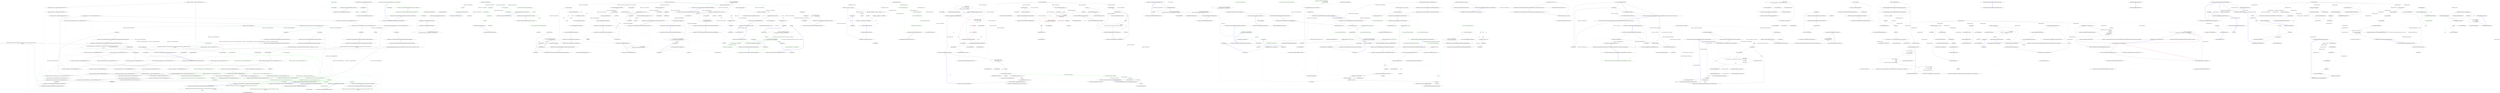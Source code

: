 digraph  {
m0_25 [label="Entry Unk.OnScenarioStart", span="", cluster="Unk.OnScenarioStart", file="MessageQueueExtensions.cs"];
m0_29 [label="Entry Unk.CollectScenarioErrors", span="", cluster="Unk.CollectScenarioErrors", file="MessageQueueExtensions.cs"];
m0_21 [label="Entry Unk.OnScenarioEnd", span="", cluster="Unk.OnScenarioEnd", file="MessageQueueExtensions.cs"];
m0_9 [label="Entry HangFire.Tests.Server.Re_QueueingOfTimedOutJobsFeature.FeatureTearDown()", span="39-39", cluster="HangFire.Tests.Server.Re_QueueingOfTimedOutJobsFeature.FeatureTearDown()", file="MessageQueueExtensions.cs"];
m0_11 [label="testRunner = null", span="42-42", cluster="HangFire.Tests.Server.Re_QueueingOfTimedOutJobsFeature.FeatureTearDown()", color=green, community=0, file="MessageQueueExtensions.cs"];
m0_10 [label="testRunner.OnFeatureEnd()", span="41-41", cluster="HangFire.Tests.Server.Re_QueueingOfTimedOutJobsFeature.FeatureTearDown()", file="MessageQueueExtensions.cs"];
m0_12 [label="Exit HangFire.Tests.Server.Re_QueueingOfTimedOutJobsFeature.FeatureTearDown()", span="39-39", cluster="HangFire.Tests.Server.Re_QueueingOfTimedOutJobsFeature.FeatureTearDown()", file="MessageQueueExtensions.cs"];
m0_65 [label="Entry HangFire.Tests.Server.Re_QueueingOfTimedOutJobsFeature.TimedOutJobByTheCheckedFlagInTheFetchedStateShouldNotBeRe_Queued()", span="152-152", cluster="HangFire.Tests.Server.Re_QueueingOfTimedOutJobsFeature.TimedOutJobByTheCheckedFlagInTheFetchedStateShouldNotBeRe_Queued()", file="MessageQueueExtensions.cs"];
m0_67 [label="this.ScenarioSetup(scenarioInfo)", span="158-158", cluster="HangFire.Tests.Server.Re_QueueingOfTimedOutJobsFeature.TimedOutJobByTheCheckedFlagInTheFetchedStateShouldNotBeRe_Queued()", color=green, community=0, file="MessageQueueExtensions.cs"];
m0_66 [label="TechTalk.SpecFlow.ScenarioInfo scenarioInfo = new TechTalk.SpecFlow.ScenarioInfo(''Timed out job by the \'checked\' flag in the \'Fetched\' state should not be re-queue'' +\r\n                    ''d'', new string[] {\r\n                        ''checkpoint-2''})", span="154-156", cluster="HangFire.Tests.Server.Re_QueueingOfTimedOutJobsFeature.TimedOutJobByTheCheckedFlagInTheFetchedStateShouldNotBeRe_Queued()", file="MessageQueueExtensions.cs"];
m0_68 [label="testRunner.Given(''a dequeued job'', ((string)(null)), ((TechTalk.SpecFlow.Table)(null)), ''Given '')", span="160-160", cluster="HangFire.Tests.Server.Re_QueueingOfTimedOutJobsFeature.TimedOutJobByTheCheckedFlagInTheFetchedStateShouldNotBeRe_Queued()", file="MessageQueueExtensions.cs"];
m0_76 [label="this.ScenarioCleanup()", span="176-176", cluster="HangFire.Tests.Server.Re_QueueingOfTimedOutJobsFeature.TimedOutJobByTheCheckedFlagInTheFetchedStateShouldNotBeRe_Queued()", file="MessageQueueExtensions.cs"];
m0_71 [label="testRunner.When(''the watcher runs'', ((string)(null)), ((TechTalk.SpecFlow.Table)(null)), ''When '')", span="166-166", cluster="HangFire.Tests.Server.Re_QueueingOfTimedOutJobsFeature.TimedOutJobByTheCheckedFlagInTheFetchedStateShouldNotBeRe_Queued()", file="MessageQueueExtensions.cs"];
m0_72 [label="testRunner.Then(''the dequeued jobs list still contains the job'', ((string)(null)), ((TechTalk.SpecFlow.Table)(null)), ''Then '')", span="168-168", cluster="HangFire.Tests.Server.Re_QueueingOfTimedOutJobsFeature.TimedOutJobByTheCheckedFlagInTheFetchedStateShouldNotBeRe_Queued()", file="MessageQueueExtensions.cs"];
m0_69 [label="testRunner.And(''it was checked a day ago'', ((string)(null)), ((TechTalk.SpecFlow.Table)(null)), ''And '')", span="162-162", cluster="HangFire.Tests.Server.Re_QueueingOfTimedOutJobsFeature.TimedOutJobByTheCheckedFlagInTheFetchedStateShouldNotBeRe_Queued()", file="MessageQueueExtensions.cs"];
m0_70 [label="testRunner.And(''it was fetched a millisecond ago'', ((string)(null)), ((TechTalk.SpecFlow.Table)(null)), ''And '')", span="164-164", cluster="HangFire.Tests.Server.Re_QueueingOfTimedOutJobsFeature.TimedOutJobByTheCheckedFlagInTheFetchedStateShouldNotBeRe_Queued()", file="MessageQueueExtensions.cs"];
m0_73 [label="testRunner.And(''the queue does not contain the job'', ((string)(null)), ((TechTalk.SpecFlow.Table)(null)), ''And '')", span="170-170", cluster="HangFire.Tests.Server.Re_QueueingOfTimedOutJobsFeature.TimedOutJobByTheCheckedFlagInTheFetchedStateShouldNotBeRe_Queued()", file="MessageQueueExtensions.cs"];
m0_74 [label="testRunner.And(''the job has the \'checked\' flag set'', ((string)(null)), ((TechTalk.SpecFlow.Table)(null)), ''And '')", span="172-172", cluster="HangFire.Tests.Server.Re_QueueingOfTimedOutJobsFeature.TimedOutJobByTheCheckedFlagInTheFetchedStateShouldNotBeRe_Queued()", file="MessageQueueExtensions.cs"];
m0_75 [label="testRunner.And(''the job has the \'fetched\' flag set'', ((string)(null)), ((TechTalk.SpecFlow.Table)(null)), ''And '')", span="174-174", cluster="HangFire.Tests.Server.Re_QueueingOfTimedOutJobsFeature.TimedOutJobByTheCheckedFlagInTheFetchedStateShouldNotBeRe_Queued()", file="MessageQueueExtensions.cs"];
m0_77 [label="Exit HangFire.Tests.Server.Re_QueueingOfTimedOutJobsFeature.TimedOutJobByTheCheckedFlagInTheFetchedStateShouldNotBeRe_Queued()", span="152-152", cluster="HangFire.Tests.Server.Re_QueueingOfTimedOutJobsFeature.TimedOutJobByTheCheckedFlagInTheFetchedStateShouldNotBeRe_Queued()", file="MessageQueueExtensions.cs"];
m0_53 [label="Entry Unk.And", span="", cluster="Unk.And", file="MessageQueueExtensions.cs"];
m0_112 [label="Entry Unk.But", span="", cluster="Unk.But", file="MessageQueueExtensions.cs"];
m0_5 [label="Entry Unk.GetTestRunner", span="", cluster="Unk.GetTestRunner", file="MessageQueueExtensions.cs"];
m0_78 [label="Entry HangFire.Tests.Server.Re_QueueingOfTimedOutJobsFeature.TimedOutJobsInTheFetchedStateShouldBeRe_Queued()", span="184-184", cluster="HangFire.Tests.Server.Re_QueueingOfTimedOutJobsFeature.TimedOutJobsInTheFetchedStateShouldBeRe_Queued()", file="MessageQueueExtensions.cs"];
m0_88 [label="this.ScenarioCleanup()", span="205-205", cluster="HangFire.Tests.Server.Re_QueueingOfTimedOutJobsFeature.TimedOutJobsInTheFetchedStateShouldBeRe_Queued()", file="MessageQueueExtensions.cs"];
m0_79 [label="TechTalk.SpecFlow.ScenarioInfo scenarioInfo = new TechTalk.SpecFlow.ScenarioInfo(''Timed out jobs in the \'Fetched\' state should be re-queued'', new string[] {\r\n                        ''checkpoint-2''})", span="186-187", cluster="HangFire.Tests.Server.Re_QueueingOfTimedOutJobsFeature.TimedOutJobsInTheFetchedStateShouldBeRe_Queued()", file="MessageQueueExtensions.cs"];
m0_80 [label="this.ScenarioSetup(scenarioInfo)", span="189-189", cluster="HangFire.Tests.Server.Re_QueueingOfTimedOutJobsFeature.TimedOutJobsInTheFetchedStateShouldBeRe_Queued()", file="MessageQueueExtensions.cs"];
m0_81 [label="testRunner.Given(''a dequeued job'', ((string)(null)), ((TechTalk.SpecFlow.Table)(null)), ''Given '')", span="191-191", cluster="HangFire.Tests.Server.Re_QueueingOfTimedOutJobsFeature.TimedOutJobsInTheFetchedStateShouldBeRe_Queued()", file="MessageQueueExtensions.cs"];
m0_83 [label="testRunner.When(''the watcher runs'', ((string)(null)), ((TechTalk.SpecFlow.Table)(null)), ''When '')", span="195-195", cluster="HangFire.Tests.Server.Re_QueueingOfTimedOutJobsFeature.TimedOutJobsInTheFetchedStateShouldBeRe_Queued()", file="MessageQueueExtensions.cs"];
m0_84 [label="testRunner.Then(''the queue contains the job'', ((string)(null)), ((TechTalk.SpecFlow.Table)(null)), ''Then '')", span="197-197", cluster="HangFire.Tests.Server.Re_QueueingOfTimedOutJobsFeature.TimedOutJobsInTheFetchedStateShouldBeRe_Queued()", file="MessageQueueExtensions.cs"];
m0_82 [label="testRunner.And(''it was fetched a day ago'', ((string)(null)), ((TechTalk.SpecFlow.Table)(null)), ''And '')", span="193-193", cluster="HangFire.Tests.Server.Re_QueueingOfTimedOutJobsFeature.TimedOutJobsInTheFetchedStateShouldBeRe_Queued()", file="MessageQueueExtensions.cs"];
m0_85 [label="testRunner.And(''the dequeued jobs list does not contain the job anymore'', ((string)(null)), ((TechTalk.SpecFlow.Table)(null)), ''And '')", span="199-199", cluster="HangFire.Tests.Server.Re_QueueingOfTimedOutJobsFeature.TimedOutJobsInTheFetchedStateShouldBeRe_Queued()", file="MessageQueueExtensions.cs"];
m0_86 [label="testRunner.And(''the job does not have the \'checked\' flag set'', ((string)(null)), ((TechTalk.SpecFlow.Table)(null)), ''And '')", span="201-201", cluster="HangFire.Tests.Server.Re_QueueingOfTimedOutJobsFeature.TimedOutJobsInTheFetchedStateShouldBeRe_Queued()", file="MessageQueueExtensions.cs"];
m0_87 [label="testRunner.And(''the job does not have the \'fetched\' flag set'', ((string)(null)), ((TechTalk.SpecFlow.Table)(null)), ''And '')", span="203-203", cluster="HangFire.Tests.Server.Re_QueueingOfTimedOutJobsFeature.TimedOutJobsInTheFetchedStateShouldBeRe_Queued()", file="MessageQueueExtensions.cs"];
m0_89 [label="Exit HangFire.Tests.Server.Re_QueueingOfTimedOutJobsFeature.TimedOutJobsInTheFetchedStateShouldBeRe_Queued()", span="184-184", cluster="HangFire.Tests.Server.Re_QueueingOfTimedOutJobsFeature.TimedOutJobsInTheFetchedStateShouldBeRe_Queued()", file="MessageQueueExtensions.cs"];
m0_26 [label="Entry HangFire.Tests.Server.Re_QueueingOfTimedOutJobsFeature.ScenarioCleanup()", span="66-66", cluster="HangFire.Tests.Server.Re_QueueingOfTimedOutJobsFeature.ScenarioCleanup()", file="MessageQueueExtensions.cs"];
m0_27 [label="testRunner.CollectScenarioErrors()", span="68-68", cluster="HangFire.Tests.Server.Re_QueueingOfTimedOutJobsFeature.ScenarioCleanup()", color=green, community=0, file="MessageQueueExtensions.cs"];
m0_28 [label="Exit HangFire.Tests.Server.Re_QueueingOfTimedOutJobsFeature.ScenarioCleanup()", span="66-66", cluster="HangFire.Tests.Server.Re_QueueingOfTimedOutJobsFeature.ScenarioCleanup()", file="MessageQueueExtensions.cs"];
m0_22 [label="Entry HangFire.Tests.Server.Re_QueueingOfTimedOutJobsFeature.ScenarioSetup(TechTalk.SpecFlow.ScenarioInfo)", span="61-61", cluster="HangFire.Tests.Server.Re_QueueingOfTimedOutJobsFeature.ScenarioSetup(TechTalk.SpecFlow.ScenarioInfo)", file="MessageQueueExtensions.cs"];
m0_23 [label="testRunner.OnScenarioStart(scenarioInfo)", span="63-63", cluster="HangFire.Tests.Server.Re_QueueingOfTimedOutJobsFeature.ScenarioSetup(TechTalk.SpecFlow.ScenarioInfo)", file="MessageQueueExtensions.cs"];
m0_24 [label="Exit HangFire.Tests.Server.Re_QueueingOfTimedOutJobsFeature.ScenarioSetup(TechTalk.SpecFlow.ScenarioInfo)", span="61-61", cluster="HangFire.Tests.Server.Re_QueueingOfTimedOutJobsFeature.ScenarioSetup(TechTalk.SpecFlow.ScenarioInfo)", file="MessageQueueExtensions.cs"];
m0_0 [label="Entry HangFire.Common.States.IStateChangedFilter.OnStateApplied(HangFire.Common.States.StateApplyingContext)", span="27-27", cluster="HangFire.Common.States.IStateChangedFilter.OnStateApplied(HangFire.Common.States.StateApplyingContext)", file="MessageQueueExtensions.cs"];
m0_1 [label="Exit HangFire.Common.States.IStateChangedFilter.OnStateApplied(HangFire.Common.States.StateApplyingContext)", span="27-27", cluster="HangFire.Common.States.IStateChangedFilter.OnStateApplied(HangFire.Common.States.StateApplyingContext)", color=green, community=0, file="MessageQueueExtensions.cs"];
m0_2 [label="Entry HangFire.Common.States.IStateChangedFilter.OnStateUnapplied(HangFire.Common.States.StateApplyingContext)", span="33-33", cluster="HangFire.Common.States.IStateChangedFilter.OnStateUnapplied(HangFire.Common.States.StateApplyingContext)", color=green, community=0, file="MessageQueueExtensions.cs"];
m0_3 [label="Exit HangFire.Common.States.IStateChangedFilter.OnStateUnapplied(HangFire.Common.States.StateApplyingContext)", span="33-33", cluster="HangFire.Common.States.IStateChangedFilter.OnStateUnapplied(HangFire.Common.States.StateApplyingContext)", color=green, community=0, file="MessageQueueExtensions.cs"];
m0_4 [label="Exit HangFire.Tests.Server.Re_QueueingOfTimedOutJobsFeature.FeatureSetup(Microsoft.VisualStudio.TestTools.UnitTesting.TestContext)", span="30-30", cluster="HangFire.Tests.Server.Re_QueueingOfTimedOutJobsFeature.FeatureSetup(Microsoft.VisualStudio.TestTools.UnitTesting.TestContext)", file="MessageQueueExtensions.cs"];
m0_14 [label="Entry HangFire.Tests.Server.Re_QueueingOfTimedOutJobsFeature.TestInitialize()", span="46-46", cluster="HangFire.Tests.Server.Re_QueueingOfTimedOutJobsFeature.TestInitialize()", file="MessageQueueExtensions.cs"];
m0_16 [label="HangFire.Tests.Server.Re_QueueingOfTimedOutJobsFeature.FeatureSetup(null)", span="51-51", cluster="HangFire.Tests.Server.Re_QueueingOfTimedOutJobsFeature.TestInitialize()", file="MessageQueueExtensions.cs"];
m0_15 [label="((TechTalk.SpecFlow.FeatureContext.Current != null) \r\n                        && (TechTalk.SpecFlow.FeatureContext.Current.FeatureInfo.Title != ''Re-queueing of timed out jobs''))", span="48-49", cluster="HangFire.Tests.Server.Re_QueueingOfTimedOutJobsFeature.TestInitialize()", file="MessageQueueExtensions.cs"];
m0_17 [label="Exit HangFire.Tests.Server.Re_QueueingOfTimedOutJobsFeature.TestInitialize()", span="46-46", cluster="HangFire.Tests.Server.Re_QueueingOfTimedOutJobsFeature.TestInitialize()", file="MessageQueueExtensions.cs"];
m0_90 [label="Entry HangFire.Tests.Server.Re_QueueingOfTimedOutJobsFeature.JobSStateIsChangedToTheEnqueuedWhenTheJobIsBeingTimedOutAfterProceedingToTheProcessingState()", span="214-214", cluster="HangFire.Tests.Server.Re_QueueingOfTimedOutJobsFeature.JobSStateIsChangedToTheEnqueuedWhenTheJobIsBeingTimedOutAfterProceedingToTheProcessingState()", file="MessageQueueExtensions.cs"];
m0_99 [label="this.ScenarioCleanup()", span="234-234", cluster="HangFire.Tests.Server.Re_QueueingOfTimedOutJobsFeature.JobSStateIsChangedToTheEnqueuedWhenTheJobIsBeingTimedOutAfterProceedingToTheProcessingState()", file="MessageQueueExtensions.cs"];
m0_91 [label="TechTalk.SpecFlow.ScenarioInfo scenarioInfo = new TechTalk.SpecFlow.ScenarioInfo(''Job\'s state is changed to the Enqueued when the job is being timed out after proc'' +\r\n                    ''eeding to the Processing state'', new string[] {\r\n                        ''checkpoint-3''})", span="216-218", cluster="HangFire.Tests.Server.Re_QueueingOfTimedOutJobsFeature.JobSStateIsChangedToTheEnqueuedWhenTheJobIsBeingTimedOutAfterProceedingToTheProcessingState()", file="MessageQueueExtensions.cs"];
m0_92 [label="this.ScenarioSetup(scenarioInfo)", span="220-220", cluster="HangFire.Tests.Server.Re_QueueingOfTimedOutJobsFeature.JobSStateIsChangedToTheEnqueuedWhenTheJobIsBeingTimedOutAfterProceedingToTheProcessingState()", file="MessageQueueExtensions.cs"];
m0_93 [label="testRunner.Given(''a dequeued job'', ((string)(null)), ((TechTalk.SpecFlow.Table)(null)), ''Given '')", span="222-222", cluster="HangFire.Tests.Server.Re_QueueingOfTimedOutJobsFeature.JobSStateIsChangedToTheEnqueuedWhenTheJobIsBeingTimedOutAfterProceedingToTheProcessingState()", file="MessageQueueExtensions.cs"];
m0_96 [label="testRunner.When(''the watcher runs'', ((string)(null)), ((TechTalk.SpecFlow.Table)(null)), ''When '')", span="228-228", cluster="HangFire.Tests.Server.Re_QueueingOfTimedOutJobsFeature.JobSStateIsChangedToTheEnqueuedWhenTheJobIsBeingTimedOutAfterProceedingToTheProcessingState()", file="MessageQueueExtensions.cs"];
m0_97 [label="testRunner.Then(''the job moved to the Enqueued state'', ((string)(null)), ((TechTalk.SpecFlow.Table)(null)), ''Then '')", span="230-230", cluster="HangFire.Tests.Server.Re_QueueingOfTimedOutJobsFeature.JobSStateIsChangedToTheEnqueuedWhenTheJobIsBeingTimedOutAfterProceedingToTheProcessingState()", file="MessageQueueExtensions.cs"];
m0_94 [label="testRunner.And(''its state is Processing'', ((string)(null)), ((TechTalk.SpecFlow.Table)(null)), ''And '')", span="224-224", cluster="HangFire.Tests.Server.Re_QueueingOfTimedOutJobsFeature.JobSStateIsChangedToTheEnqueuedWhenTheJobIsBeingTimedOutAfterProceedingToTheProcessingState()", file="MessageQueueExtensions.cs"];
m0_95 [label="testRunner.And(''it was fetched a day ago'', ((string)(null)), ((TechTalk.SpecFlow.Table)(null)), ''And '')", span="226-226", cluster="HangFire.Tests.Server.Re_QueueingOfTimedOutJobsFeature.JobSStateIsChangedToTheEnqueuedWhenTheJobIsBeingTimedOutAfterProceedingToTheProcessingState()", file="MessageQueueExtensions.cs"];
m0_98 [label="testRunner.And(''the dequeued jobs list does not contain the job anymore'', ((string)(null)), ((TechTalk.SpecFlow.Table)(null)), ''And '')", span="232-232", cluster="HangFire.Tests.Server.Re_QueueingOfTimedOutJobsFeature.JobSStateIsChangedToTheEnqueuedWhenTheJobIsBeingTimedOutAfterProceedingToTheProcessingState()", file="MessageQueueExtensions.cs"];
m0_100 [label="Exit HangFire.Tests.Server.Re_QueueingOfTimedOutJobsFeature.JobSStateIsChangedToTheEnqueuedWhenTheJobIsBeingTimedOutAfterProceedingToTheProcessingState()", span="214-214", cluster="HangFire.Tests.Server.Re_QueueingOfTimedOutJobsFeature.JobSStateIsChangedToTheEnqueuedWhenTheJobIsBeingTimedOutAfterProceedingToTheProcessingState()", file="MessageQueueExtensions.cs"];
m0_7 [label="Entry System.Globalization.CultureInfo.CultureInfo(string)", span="0-0", cluster="System.Globalization.CultureInfo.CultureInfo(string)", file="MessageQueueExtensions.cs"];
m0_13 [label="Entry Unk.OnFeatureEnd", span="", cluster="Unk.OnFeatureEnd", file="MessageQueueExtensions.cs"];
m0_40 [label="Entry Unk.When", span="", cluster="Unk.When", file="MessageQueueExtensions.cs"];
m0_122 [label="Entry HangFire.Tests.Server.Re_QueueingOfTimedOutJobsFeature.WhenTheServerCouldNotFindTheJobSTypeTheJobIsMovedToTheFailedState()", span="290-290", cluster="HangFire.Tests.Server.Re_QueueingOfTimedOutJobsFeature.WhenTheServerCouldNotFindTheJobSTypeTheJobIsMovedToTheFailedState()", file="MessageQueueExtensions.cs"];
m0_130 [label="this.ScenarioCleanup()", span="307-307", cluster="HangFire.Tests.Server.Re_QueueingOfTimedOutJobsFeature.WhenTheServerCouldNotFindTheJobSTypeTheJobIsMovedToTheFailedState()", file="MessageQueueExtensions.cs"];
m0_123 [label="TechTalk.SpecFlow.ScenarioInfo scenarioInfo = new TechTalk.SpecFlow.ScenarioInfo(''When the server could not find the job\'s type, the job is moved to the Failed sta'' +\r\n                    ''te'', ((string[])(null)))", span="292-293", cluster="HangFire.Tests.Server.Re_QueueingOfTimedOutJobsFeature.WhenTheServerCouldNotFindTheJobSTypeTheJobIsMovedToTheFailedState()", file="MessageQueueExtensions.cs"];
m0_124 [label="this.ScenarioSetup(scenarioInfo)", span="295-295", cluster="HangFire.Tests.Server.Re_QueueingOfTimedOutJobsFeature.WhenTheServerCouldNotFindTheJobSTypeTheJobIsMovedToTheFailedState()", file="MessageQueueExtensions.cs"];
m0_125 [label="testRunner.Given(''a dequeued job of the \'NonExisting\' type'', ((string)(null)), ((TechTalk.SpecFlow.Table)(null)), ''Given '')", span="297-297", cluster="HangFire.Tests.Server.Re_QueueingOfTimedOutJobsFeature.WhenTheServerCouldNotFindTheJobSTypeTheJobIsMovedToTheFailedState()", file="MessageQueueExtensions.cs"];
m0_127 [label="testRunner.When(''the watcher runs'', ((string)(null)), ((TechTalk.SpecFlow.Table)(null)), ''When '')", span="301-301", cluster="HangFire.Tests.Server.Re_QueueingOfTimedOutJobsFeature.WhenTheServerCouldNotFindTheJobSTypeTheJobIsMovedToTheFailedState()", file="MessageQueueExtensions.cs"];
m0_128 [label="testRunner.Then(''the job moved to the Failed state'', ((string)(null)), ((TechTalk.SpecFlow.Table)(null)), ''Then '')", span="303-303", cluster="HangFire.Tests.Server.Re_QueueingOfTimedOutJobsFeature.WhenTheServerCouldNotFindTheJobSTypeTheJobIsMovedToTheFailedState()", file="MessageQueueExtensions.cs"];
m0_126 [label="testRunner.And(''it was fetched a day ago'', ((string)(null)), ((TechTalk.SpecFlow.Table)(null)), ''And '')", span="299-299", cluster="HangFire.Tests.Server.Re_QueueingOfTimedOutJobsFeature.WhenTheServerCouldNotFindTheJobSTypeTheJobIsMovedToTheFailedState()", file="MessageQueueExtensions.cs"];
m0_129 [label="testRunner.And(''the dequeued jobs list does not contain the job anymore'', ((string)(null)), ((TechTalk.SpecFlow.Table)(null)), ''And '')", span="305-305", cluster="HangFire.Tests.Server.Re_QueueingOfTimedOutJobsFeature.WhenTheServerCouldNotFindTheJobSTypeTheJobIsMovedToTheFailedState()", file="MessageQueueExtensions.cs"];
m0_131 [label="Exit HangFire.Tests.Server.Re_QueueingOfTimedOutJobsFeature.WhenTheServerCouldNotFindTheJobSTypeTheJobIsMovedToTheFailedState()", span="290-290", cluster="HangFire.Tests.Server.Re_QueueingOfTimedOutJobsFeature.WhenTheServerCouldNotFindTheJobSTypeTheJobIsMovedToTheFailedState()", file="MessageQueueExtensions.cs"];
m0_101 [label="Entry HangFire.Tests.Server.Re_QueueingOfTimedOutJobsFeature.TimedOutJobInTheSucceededStateDoesNotMoveToTheEnqueuedState()", span="242-242", cluster="HangFire.Tests.Server.Re_QueueingOfTimedOutJobsFeature.TimedOutJobInTheSucceededStateDoesNotMoveToTheEnqueuedState()", file="MessageQueueExtensions.cs"];
m0_110 [label="this.ScenarioCleanup()", span="261-261", cluster="HangFire.Tests.Server.Re_QueueingOfTimedOutJobsFeature.TimedOutJobInTheSucceededStateDoesNotMoveToTheEnqueuedState()", file="MessageQueueExtensions.cs"];
m0_102 [label="TechTalk.SpecFlow.ScenarioInfo scenarioInfo = new TechTalk.SpecFlow.ScenarioInfo(''Timed out job in the Succeeded state does not move to the Enqueued state'', new string[] {\r\n                        ''checkpoint-4''})", span="244-245", cluster="HangFire.Tests.Server.Re_QueueingOfTimedOutJobsFeature.TimedOutJobInTheSucceededStateDoesNotMoveToTheEnqueuedState()", file="MessageQueueExtensions.cs"];
m0_103 [label="this.ScenarioSetup(scenarioInfo)", span="247-247", cluster="HangFire.Tests.Server.Re_QueueingOfTimedOutJobsFeature.TimedOutJobInTheSucceededStateDoesNotMoveToTheEnqueuedState()", file="MessageQueueExtensions.cs"];
m0_104 [label="testRunner.Given(''a dequeued job'', ((string)(null)), ((TechTalk.SpecFlow.Table)(null)), ''Given '')", span="249-249", cluster="HangFire.Tests.Server.Re_QueueingOfTimedOutJobsFeature.TimedOutJobInTheSucceededStateDoesNotMoveToTheEnqueuedState()", file="MessageQueueExtensions.cs"];
m0_107 [label="testRunner.When(''the watcher runs'', ((string)(null)), ((TechTalk.SpecFlow.Table)(null)), ''When '')", span="255-255", cluster="HangFire.Tests.Server.Re_QueueingOfTimedOutJobsFeature.TimedOutJobInTheSucceededStateDoesNotMoveToTheEnqueuedState()", file="MessageQueueExtensions.cs"];
m0_108 [label="testRunner.Then(''the job remains to be in the Succeeded state'', ((string)(null)), ((TechTalk.SpecFlow.Table)(null)), ''Then '')", span="257-257", cluster="HangFire.Tests.Server.Re_QueueingOfTimedOutJobsFeature.TimedOutJobInTheSucceededStateDoesNotMoveToTheEnqueuedState()", file="MessageQueueExtensions.cs"];
m0_105 [label="testRunner.And(''its state is Succeeded'', ((string)(null)), ((TechTalk.SpecFlow.Table)(null)), ''And '')", span="251-251", cluster="HangFire.Tests.Server.Re_QueueingOfTimedOutJobsFeature.TimedOutJobInTheSucceededStateDoesNotMoveToTheEnqueuedState()", file="MessageQueueExtensions.cs"];
m0_106 [label="testRunner.And(''it was fetched a day ago'', ((string)(null)), ((TechTalk.SpecFlow.Table)(null)), ''And '')", span="253-253", cluster="HangFire.Tests.Server.Re_QueueingOfTimedOutJobsFeature.TimedOutJobInTheSucceededStateDoesNotMoveToTheEnqueuedState()", file="MessageQueueExtensions.cs"];
m0_109 [label="testRunner.But(''the dequeued jobs list does not contain the job anymore'', ((string)(null)), ((TechTalk.SpecFlow.Table)(null)), ''But '')", span="259-259", cluster="HangFire.Tests.Server.Re_QueueingOfTimedOutJobsFeature.TimedOutJobInTheSucceededStateDoesNotMoveToTheEnqueuedState()", file="MessageQueueExtensions.cs"];
m0_111 [label="Exit HangFire.Tests.Server.Re_QueueingOfTimedOutJobsFeature.TimedOutJobInTheSucceededStateDoesNotMoveToTheEnqueuedState()", span="242-242", cluster="HangFire.Tests.Server.Re_QueueingOfTimedOutJobsFeature.TimedOutJobInTheSucceededStateDoesNotMoveToTheEnqueuedState()", file="MessageQueueExtensions.cs"];
m0_42 [label="Entry HangFire.Tests.Server.Re_QueueingOfTimedOutJobsFeature.Non_TimedOutJobInTheCheckedStateShouldNotBeRequeued()", span="97-97", cluster="HangFire.Tests.Server.Re_QueueingOfTimedOutJobsFeature.Non_TimedOutJobInTheCheckedStateShouldNotBeRequeued()", file="MessageQueueExtensions.cs"];
m0_43 [label="TechTalk.SpecFlow.ScenarioInfo scenarioInfo = new TechTalk.SpecFlow.ScenarioInfo(''Non-timed out job in the \'Checked\' state should not be requeued'', new string[] {\r\n                        ''checkpoint-1-2''})", span="99-100", cluster="HangFire.Tests.Server.Re_QueueingOfTimedOutJobsFeature.Non_TimedOutJobInTheCheckedStateShouldNotBeRequeued()", color=green, community=0, file="MessageQueueExtensions.cs"];
m0_44 [label="this.ScenarioSetup(scenarioInfo)", span="102-102", cluster="HangFire.Tests.Server.Re_QueueingOfTimedOutJobsFeature.Non_TimedOutJobInTheCheckedStateShouldNotBeRequeued()", file="MessageQueueExtensions.cs"];
m0_45 [label="testRunner.Given(''a dequeued job'', ((string)(null)), ((TechTalk.SpecFlow.Table)(null)), ''Given '')", span="104-104", cluster="HangFire.Tests.Server.Re_QueueingOfTimedOutJobsFeature.Non_TimedOutJobInTheCheckedStateShouldNotBeRequeued()", color=green, community=0, file="MessageQueueExtensions.cs"];
m0_46 [label="testRunner.And(''it was checked a millisecond ago'', ((string)(null)), ((TechTalk.SpecFlow.Table)(null)), ''And '')", span="106-106", cluster="HangFire.Tests.Server.Re_QueueingOfTimedOutJobsFeature.Non_TimedOutJobInTheCheckedStateShouldNotBeRequeued()", color=green, community=0, file="MessageQueueExtensions.cs"];
m0_47 [label="testRunner.When(''the watcher runs'', ((string)(null)), ((TechTalk.SpecFlow.Table)(null)), ''When '')", span="108-108", cluster="HangFire.Tests.Server.Re_QueueingOfTimedOutJobsFeature.Non_TimedOutJobInTheCheckedStateShouldNotBeRequeued()", color=green, community=0, file="MessageQueueExtensions.cs"];
m0_48 [label="testRunner.Then(''the dequeued jobs list still contains the job'', ((string)(null)), ((TechTalk.SpecFlow.Table)(null)), ''Then '')", span="110-110", cluster="HangFire.Tests.Server.Re_QueueingOfTimedOutJobsFeature.Non_TimedOutJobInTheCheckedStateShouldNotBeRequeued()", file="MessageQueueExtensions.cs"];
m0_49 [label="testRunner.And(''the queue does not contain the job'', ((string)(null)), ((TechTalk.SpecFlow.Table)(null)), ''And '')", span="112-112", cluster="HangFire.Tests.Server.Re_QueueingOfTimedOutJobsFeature.Non_TimedOutJobInTheCheckedStateShouldNotBeRequeued()", color=green, community=0, file="MessageQueueExtensions.cs"];
m0_50 [label="testRunner.And(''the job has the \'checked\' flag set'', ((string)(null)), ((TechTalk.SpecFlow.Table)(null)), ''And '')", span="114-114", cluster="HangFire.Tests.Server.Re_QueueingOfTimedOutJobsFeature.Non_TimedOutJobInTheCheckedStateShouldNotBeRequeued()", color=green, community=0, file="MessageQueueExtensions.cs"];
m0_51 [label="this.ScenarioCleanup()", span="116-116", cluster="HangFire.Tests.Server.Re_QueueingOfTimedOutJobsFeature.Non_TimedOutJobInTheCheckedStateShouldNotBeRequeued()", color=green, community=0, file="MessageQueueExtensions.cs"];
m0_52 [label="Exit HangFire.Tests.Server.Re_QueueingOfTimedOutJobsFeature.Non_TimedOutJobInTheCheckedStateShouldNotBeRequeued()", span="97-97", cluster="HangFire.Tests.Server.Re_QueueingOfTimedOutJobsFeature.Non_TimedOutJobInTheCheckedStateShouldNotBeRequeued()", file="MessageQueueExtensions.cs"];
m0_54 [label="Entry HangFire.Tests.Server.Re_QueueingOfTimedOutJobsFeature.TimedJobInTheCheckedStateShouldBeRequeued()", span="124-124", cluster="HangFire.Tests.Server.Re_QueueingOfTimedOutJobsFeature.TimedJobInTheCheckedStateShouldBeRequeued()", file="MessageQueueExtensions.cs"];
m0_55 [label="TechTalk.SpecFlow.ScenarioInfo scenarioInfo = new TechTalk.SpecFlow.ScenarioInfo(''Timed job in the \'Checked\' state should be requeued'', new string[] {\r\n                        ''checkpoint-1-2''})", span="126-127", cluster="HangFire.Tests.Server.Re_QueueingOfTimedOutJobsFeature.TimedJobInTheCheckedStateShouldBeRequeued()", color=green, community=0, file="MessageQueueExtensions.cs"];
m0_56 [label="this.ScenarioSetup(scenarioInfo)", span="129-129", cluster="HangFire.Tests.Server.Re_QueueingOfTimedOutJobsFeature.TimedJobInTheCheckedStateShouldBeRequeued()", color=green, community=0, file="MessageQueueExtensions.cs"];
m0_57 [label="testRunner.Given(''a dequeued job'', ((string)(null)), ((TechTalk.SpecFlow.Table)(null)), ''Given '')", span="131-131", cluster="HangFire.Tests.Server.Re_QueueingOfTimedOutJobsFeature.TimedJobInTheCheckedStateShouldBeRequeued()", file="MessageQueueExtensions.cs"];
m0_59 [label="testRunner.When(''the watcher runs'', ((string)(null)), ((TechTalk.SpecFlow.Table)(null)), ''When '')", span="135-135", cluster="HangFire.Tests.Server.Re_QueueingOfTimedOutJobsFeature.TimedJobInTheCheckedStateShouldBeRequeued()", color=green, community=0, file="MessageQueueExtensions.cs"];
m0_58 [label="testRunner.And(''it was checked a day ago'', ((string)(null)), ((TechTalk.SpecFlow.Table)(null)), ''And '')", span="133-133", cluster="HangFire.Tests.Server.Re_QueueingOfTimedOutJobsFeature.TimedJobInTheCheckedStateShouldBeRequeued()", file="MessageQueueExtensions.cs"];
m0_60 [label="testRunner.Then(''the queue contains the job'', ((string)(null)), ((TechTalk.SpecFlow.Table)(null)), ''Then '')", span="137-137", cluster="HangFire.Tests.Server.Re_QueueingOfTimedOutJobsFeature.TimedJobInTheCheckedStateShouldBeRequeued()", file="MessageQueueExtensions.cs"];
m0_61 [label="testRunner.And(''the dequeued jobs list does not contain the job anymore'', ((string)(null)), ((TechTalk.SpecFlow.Table)(null)), ''And '')", span="139-139", cluster="HangFire.Tests.Server.Re_QueueingOfTimedOutJobsFeature.TimedJobInTheCheckedStateShouldBeRequeued()", color=green, community=0, file="MessageQueueExtensions.cs"];
m0_62 [label="testRunner.And(''the job does not have the \'checked\' flag set'', ((string)(null)), ((TechTalk.SpecFlow.Table)(null)), ''And '')", span="141-141", cluster="HangFire.Tests.Server.Re_QueueingOfTimedOutJobsFeature.TimedJobInTheCheckedStateShouldBeRequeued()", color=green, community=0, file="MessageQueueExtensions.cs"];
m0_63 [label="this.ScenarioCleanup()", span="143-143", cluster="HangFire.Tests.Server.Re_QueueingOfTimedOutJobsFeature.TimedJobInTheCheckedStateShouldBeRequeued()", color=green, community=0, file="MessageQueueExtensions.cs"];
m0_64 [label="Exit HangFire.Tests.Server.Re_QueueingOfTimedOutJobsFeature.TimedJobInTheCheckedStateShouldBeRequeued()", span="124-124", cluster="HangFire.Tests.Server.Re_QueueingOfTimedOutJobsFeature.TimedJobInTheCheckedStateShouldBeRequeued()", file="MessageQueueExtensions.cs"];
m0_38 [label="Entry TechTalk.SpecFlow.ScenarioInfo.cstr", span="", cluster="TechTalk.SpecFlow.ScenarioInfo.cstr", file="MessageQueueExtensions.cs"];
m0_30 [label="Entry HangFire.Tests.Server.Re_QueueingOfTimedOutJobsFeature.AJobInTheImplicitDequeuedStateMovedToTheCheckedState()", span="76-76", cluster="HangFire.Tests.Server.Re_QueueingOfTimedOutJobsFeature.AJobInTheImplicitDequeuedStateMovedToTheCheckedState()", file="MessageQueueExtensions.cs"];
m0_31 [label="TechTalk.SpecFlow.ScenarioInfo scenarioInfo = new TechTalk.SpecFlow.ScenarioInfo(''A job in the implicit \'Dequeued\' state moved to the \'Checked\' state'', new string[] {\r\n                        ''checkpoint-1-1''})", span="78-79", cluster="HangFire.Tests.Server.Re_QueueingOfTimedOutJobsFeature.AJobInTheImplicitDequeuedStateMovedToTheCheckedState()", color=green, community=0, file="MessageQueueExtensions.cs"];
m0_32 [label="this.ScenarioSetup(scenarioInfo)", span="81-81", cluster="HangFire.Tests.Server.Re_QueueingOfTimedOutJobsFeature.AJobInTheImplicitDequeuedStateMovedToTheCheckedState()", color=green, community=0, file="MessageQueueExtensions.cs"];
m0_33 [label="testRunner.Given(''a dequeued job'', ((string)(null)), ((TechTalk.SpecFlow.Table)(null)), ''Given '')", span="83-83", cluster="HangFire.Tests.Server.Re_QueueingOfTimedOutJobsFeature.AJobInTheImplicitDequeuedStateMovedToTheCheckedState()", color=green, community=0, file="MessageQueueExtensions.cs"];
m0_34 [label="testRunner.When(''the watcher runs'', ((string)(null)), ((TechTalk.SpecFlow.Table)(null)), ''When '')", span="85-85", cluster="HangFire.Tests.Server.Re_QueueingOfTimedOutJobsFeature.AJobInTheImplicitDequeuedStateMovedToTheCheckedState()", color=green, community=0, file="MessageQueueExtensions.cs"];
m0_35 [label="testRunner.Then(''it marks the job as \'checked\''', ((string)(null)), ((TechTalk.SpecFlow.Table)(null)), ''Then '')", span="87-87", cluster="HangFire.Tests.Server.Re_QueueingOfTimedOutJobsFeature.AJobInTheImplicitDequeuedStateMovedToTheCheckedState()", color=green, community=0, file="MessageQueueExtensions.cs"];
m0_36 [label="this.ScenarioCleanup()", span="89-89", cluster="HangFire.Tests.Server.Re_QueueingOfTimedOutJobsFeature.AJobInTheImplicitDequeuedStateMovedToTheCheckedState()", color=green, community=0, file="MessageQueueExtensions.cs"];
m0_37 [label="Exit HangFire.Tests.Server.Re_QueueingOfTimedOutJobsFeature.AJobInTheImplicitDequeuedStateMovedToTheCheckedState()", span="76-76", cluster="HangFire.Tests.Server.Re_QueueingOfTimedOutJobsFeature.AJobInTheImplicitDequeuedStateMovedToTheCheckedState()", file="MessageQueueExtensions.cs"];
m0_41 [label="Entry Unk.Then", span="", cluster="Unk.Then", file="MessageQueueExtensions.cs"];
m0_39 [label="Entry Unk.Given", span="", cluster="Unk.Given", file="MessageQueueExtensions.cs"];
m0_6 [label="Entry TechTalk.SpecFlow.FeatureInfo.cstr", span="", cluster="TechTalk.SpecFlow.FeatureInfo.cstr", file="MessageQueueExtensions.cs"];
m0_18 [label="Entry HangFire.Tests.Server.Re_QueueingOfTimedOutJobsFeature.ScenarioTearDown()", span="56-56", cluster="HangFire.Tests.Server.Re_QueueingOfTimedOutJobsFeature.ScenarioTearDown()", file="MessageQueueExtensions.cs"];
m0_19 [label="testRunner.OnScenarioEnd()", span="58-58", cluster="HangFire.Tests.Server.Re_QueueingOfTimedOutJobsFeature.ScenarioTearDown()", color=green, community=0, file="MessageQueueExtensions.cs"];
m0_20 [label="Exit HangFire.Tests.Server.Re_QueueingOfTimedOutJobsFeature.ScenarioTearDown()", span="56-56", cluster="HangFire.Tests.Server.Re_QueueingOfTimedOutJobsFeature.ScenarioTearDown()", file="MessageQueueExtensions.cs"];
m0_132 [label="Entry HangFire.Tests.Server.Re_QueueingOfTimedOutJobsFeature.SucceededJobOfNon_ExistingTypeWillNotBeMovedToTheFailedState()", span="314-314", cluster="HangFire.Tests.Server.Re_QueueingOfTimedOutJobsFeature.SucceededJobOfNon_ExistingTypeWillNotBeMovedToTheFailedState()", file="MessageQueueExtensions.cs"];
m0_141 [label="this.ScenarioCleanup()", span="332-332", cluster="HangFire.Tests.Server.Re_QueueingOfTimedOutJobsFeature.SucceededJobOfNon_ExistingTypeWillNotBeMovedToTheFailedState()", file="MessageQueueExtensions.cs"];
m0_133 [label="TechTalk.SpecFlow.ScenarioInfo scenarioInfo = new TechTalk.SpecFlow.ScenarioInfo(''Succeeded job of non-existing type will not be moved to the failed state'', ((string[])(null)))", span="316-316", cluster="HangFire.Tests.Server.Re_QueueingOfTimedOutJobsFeature.SucceededJobOfNon_ExistingTypeWillNotBeMovedToTheFailedState()", file="MessageQueueExtensions.cs"];
m0_134 [label="this.ScenarioSetup(scenarioInfo)", span="318-318", cluster="HangFire.Tests.Server.Re_QueueingOfTimedOutJobsFeature.SucceededJobOfNon_ExistingTypeWillNotBeMovedToTheFailedState()", file="MessageQueueExtensions.cs"];
m0_135 [label="testRunner.Given(''a dequeued job of the \'NonExisting\' type'', ((string)(null)), ((TechTalk.SpecFlow.Table)(null)), ''Given '')", span="320-320", cluster="HangFire.Tests.Server.Re_QueueingOfTimedOutJobsFeature.SucceededJobOfNon_ExistingTypeWillNotBeMovedToTheFailedState()", file="MessageQueueExtensions.cs"];
m0_138 [label="testRunner.When(''the watcher runs'', ((string)(null)), ((TechTalk.SpecFlow.Table)(null)), ''When '')", span="326-326", cluster="HangFire.Tests.Server.Re_QueueingOfTimedOutJobsFeature.SucceededJobOfNon_ExistingTypeWillNotBeMovedToTheFailedState()", file="MessageQueueExtensions.cs"];
m0_139 [label="testRunner.Then(''the job remains to be in the Succeeded state'', ((string)(null)), ((TechTalk.SpecFlow.Table)(null)), ''Then '')", span="328-328", cluster="HangFire.Tests.Server.Re_QueueingOfTimedOutJobsFeature.SucceededJobOfNon_ExistingTypeWillNotBeMovedToTheFailedState()", file="MessageQueueExtensions.cs"];
m0_136 [label="testRunner.And(''its state is Succeeded'', ((string)(null)), ((TechTalk.SpecFlow.Table)(null)), ''And '')", span="322-322", cluster="HangFire.Tests.Server.Re_QueueingOfTimedOutJobsFeature.SucceededJobOfNon_ExistingTypeWillNotBeMovedToTheFailedState()", file="MessageQueueExtensions.cs"];
m0_137 [label="testRunner.And(''it was fetched a day ago'', ((string)(null)), ((TechTalk.SpecFlow.Table)(null)), ''And '')", span="324-324", cluster="HangFire.Tests.Server.Re_QueueingOfTimedOutJobsFeature.SucceededJobOfNon_ExistingTypeWillNotBeMovedToTheFailedState()", file="MessageQueueExtensions.cs"];
m0_140 [label="testRunner.But(''the dequeued jobs list does not contain the job anymore'', ((string)(null)), ((TechTalk.SpecFlow.Table)(null)), ''But '')", span="330-330", cluster="HangFire.Tests.Server.Re_QueueingOfTimedOutJobsFeature.SucceededJobOfNon_ExistingTypeWillNotBeMovedToTheFailedState()", file="MessageQueueExtensions.cs"];
m0_142 [label="Exit HangFire.Tests.Server.Re_QueueingOfTimedOutJobsFeature.SucceededJobOfNon_ExistingTypeWillNotBeMovedToTheFailedState()", span="314-314", cluster="HangFire.Tests.Server.Re_QueueingOfTimedOutJobsFeature.SucceededJobOfNon_ExistingTypeWillNotBeMovedToTheFailedState()", file="MessageQueueExtensions.cs"];
m0_8 [label="Entry Unk.OnFeatureStart", span="", cluster="Unk.OnFeatureStart", file="MessageQueueExtensions.cs"];
m0_113 [label="Entry HangFire.Tests.Server.Re_QueueingOfTimedOutJobsFeature.JobIsBeingEnqueuedOnItsActualQueueAfterTimingOut()", span="268-268", cluster="HangFire.Tests.Server.Re_QueueingOfTimedOutJobsFeature.JobIsBeingEnqueuedOnItsActualQueueAfterTimingOut()", file="MessageQueueExtensions.cs"];
m0_120 [label="this.ScenarioCleanup()", span="282-282", cluster="HangFire.Tests.Server.Re_QueueingOfTimedOutJobsFeature.JobIsBeingEnqueuedOnItsActualQueueAfterTimingOut()", file="MessageQueueExtensions.cs"];
m0_114 [label="TechTalk.SpecFlow.ScenarioInfo scenarioInfo = new TechTalk.SpecFlow.ScenarioInfo(''Job is being enqueued on its actual queue after timing out'', ((string[])(null)))", span="270-270", cluster="HangFire.Tests.Server.Re_QueueingOfTimedOutJobsFeature.JobIsBeingEnqueuedOnItsActualQueueAfterTimingOut()", file="MessageQueueExtensions.cs"];
m0_115 [label="this.ScenarioSetup(scenarioInfo)", span="272-272", cluster="HangFire.Tests.Server.Re_QueueingOfTimedOutJobsFeature.JobIsBeingEnqueuedOnItsActualQueueAfterTimingOut()", file="MessageQueueExtensions.cs"];
m0_118 [label="testRunner.When(''the watcher runs'', ((string)(null)), ((TechTalk.SpecFlow.Table)(null)), ''When '')", span="278-278", cluster="HangFire.Tests.Server.Re_QueueingOfTimedOutJobsFeature.JobIsBeingEnqueuedOnItsActualQueueAfterTimingOut()", file="MessageQueueExtensions.cs"];
m0_119 [label="testRunner.Then(''the queue contains the job'', ((string)(null)), ((TechTalk.SpecFlow.Table)(null)), ''Then '')", span="280-280", cluster="HangFire.Tests.Server.Re_QueueingOfTimedOutJobsFeature.JobIsBeingEnqueuedOnItsActualQueueAfterTimingOut()", file="MessageQueueExtensions.cs"];
m0_116 [label="testRunner.And(''a dequeued job from the \'test\' queue'', ((string)(null)), ((TechTalk.SpecFlow.Table)(null)), ''And '')", span="274-274", cluster="HangFire.Tests.Server.Re_QueueingOfTimedOutJobsFeature.JobIsBeingEnqueuedOnItsActualQueueAfterTimingOut()", file="MessageQueueExtensions.cs"];
m0_117 [label="testRunner.And(''it was fetched a day ago'', ((string)(null)), ((TechTalk.SpecFlow.Table)(null)), ''And '')", span="276-276", cluster="HangFire.Tests.Server.Re_QueueingOfTimedOutJobsFeature.JobIsBeingEnqueuedOnItsActualQueueAfterTimingOut()", file="MessageQueueExtensions.cs"];
m0_121 [label="Exit HangFire.Tests.Server.Re_QueueingOfTimedOutJobsFeature.JobIsBeingEnqueuedOnItsActualQueueAfterTimingOut()", span="268-268", cluster="HangFire.Tests.Server.Re_QueueingOfTimedOutJobsFeature.JobIsBeingEnqueuedOnItsActualQueueAfterTimingOut()", file="MessageQueueExtensions.cs"];
m0_143 [label="HangFire.Tests.Server.Re_QueueingOfTimedOutJobsFeature", span="", file="MessageQueueExtensions.cs"];
m1_10 [label="Entry Unk.Complete", span="", cluster="Unk.Complete", file="MsmqDtcTransaction.cs"];
m1_18 [label="Entry Hangfire.SqlServer.Msmq.MsmqDtcTransaction.Commit()", span="51-51", cluster="Hangfire.SqlServer.Msmq.MsmqDtcTransaction.Commit()", file="MsmqDtcTransaction.cs"];
m1_19 [label="_scope.Complete()", span="53-53", cluster="Hangfire.SqlServer.Msmq.MsmqDtcTransaction.Commit()", color=green, community=0, file="MsmqDtcTransaction.cs"];
m1_20 [label="Exit Hangfire.SqlServer.Msmq.MsmqDtcTransaction.Commit()", span="51-51", cluster="Hangfire.SqlServer.Msmq.MsmqDtcTransaction.Commit()", file="MsmqDtcTransaction.cs"];
m1_0 [label="Entry Hangfire.SqlServer.Msmq.MsmqDtcTransaction.MsmqDtcTransaction()", span="27-27", cluster="Hangfire.SqlServer.Msmq.MsmqDtcTransaction.MsmqDtcTransaction()", file="MsmqDtcTransaction.cs"];
m1_1 [label="_scope = new TransactionScope()", span="29-29", cluster="Hangfire.SqlServer.Msmq.MsmqDtcTransaction.MsmqDtcTransaction()", color=green, community=0, file="MsmqDtcTransaction.cs"];
m1_2 [label="Exit Hangfire.SqlServer.Msmq.MsmqDtcTransaction.MsmqDtcTransaction()", span="27-27", cluster="Hangfire.SqlServer.Msmq.MsmqDtcTransaction.MsmqDtcTransaction()", file="MsmqDtcTransaction.cs"];
m1_17 [label="Entry Unk.Receive", span="", cluster="Unk.Receive", file="MsmqDtcTransaction.cs"];
m1_11 [label="Entry Unk.Dispose", span="", cluster="Unk.Dispose", file="MsmqDtcTransaction.cs"];
m1_12 [label="Entry Hangfire.SqlServer.Msmq.MsmqDtcTransaction.Receive(MessageQueue, System.TimeSpan)", span="43-43", cluster="Hangfire.SqlServer.Msmq.MsmqDtcTransaction.Receive(MessageQueue, System.TimeSpan)", file="MsmqDtcTransaction.cs"];
m1_13 [label="var message = queue.Receive(timeout, MessageQueueTransactionType.Automatic)", span="45-45", cluster="Hangfire.SqlServer.Msmq.MsmqDtcTransaction.Receive(MessageQueue, System.TimeSpan)", color=green, community=0, file="MsmqDtcTransaction.cs"];
m1_14 [label="_suppressedScope = new TransactionScope(TransactionScopeOption.Suppress)", span="46-46", cluster="Hangfire.SqlServer.Msmq.MsmqDtcTransaction.Receive(MessageQueue, System.TimeSpan)", color=green, community=0, file="MsmqDtcTransaction.cs"];
m1_15 [label="return message;", span="48-48", cluster="Hangfire.SqlServer.Msmq.MsmqDtcTransaction.Receive(MessageQueue, System.TimeSpan)", color=green, community=0, file="MsmqDtcTransaction.cs"];
m1_16 [label="Exit Hangfire.SqlServer.Msmq.MsmqDtcTransaction.Receive(MessageQueue, System.TimeSpan)", span="43-43", cluster="Hangfire.SqlServer.Msmq.MsmqDtcTransaction.Receive(MessageQueue, System.TimeSpan)", file="MsmqDtcTransaction.cs"];
m1_3 [label="Entry TransactionScope.cstr", span="", cluster="TransactionScope.cstr", file="MsmqDtcTransaction.cs"];
m1_4 [label="Entry Hangfire.SqlServer.Msmq.MsmqDtcTransaction.Dispose()", span="32-32", cluster="Hangfire.SqlServer.Msmq.MsmqDtcTransaction.Dispose()", file="MsmqDtcTransaction.cs"];
m1_5 [label="_suppressedScope != null", span="34-34", cluster="Hangfire.SqlServer.Msmq.MsmqDtcTransaction.Dispose()", color=green, community=0, file="MsmqDtcTransaction.cs"];
m1_6 [label="_suppressedScope.Complete()", span="36-36", cluster="Hangfire.SqlServer.Msmq.MsmqDtcTransaction.Dispose()", color=green, community=0, file="MsmqDtcTransaction.cs"];
m1_8 [label="_scope.Dispose()", span="40-40", cluster="Hangfire.SqlServer.Msmq.MsmqDtcTransaction.Dispose()", color=green, community=0, file="MsmqDtcTransaction.cs"];
m1_7 [label="_suppressedScope.Dispose()", span="37-37", cluster="Hangfire.SqlServer.Msmq.MsmqDtcTransaction.Dispose()", color=green, community=0, file="MsmqDtcTransaction.cs"];
m1_9 [label="Exit Hangfire.SqlServer.Msmq.MsmqDtcTransaction.Dispose()", span="32-32", cluster="Hangfire.SqlServer.Msmq.MsmqDtcTransaction.Dispose()", file="MsmqDtcTransaction.cs"];
m1_23 [label="Hangfire.SqlServer.Msmq.MsmqDtcTransaction", span="", file="MsmqDtcTransaction.cs"];
m2_8 [label="Entry Unk.End", span="", cluster="Unk.End", file="MsmqExtensions.cs"];
m2_10 [label="Assert.Equal(''connection'', exception.ParamName)", span="27-27", cluster="Hangfire.Core.Tests.Server.PerformContextFacts.Ctor_ThrowsAnException_WhenConnectionIsNull()", color=green, community=0, file="MsmqExtensions.cs"];
m2_9 [label="var exception = Assert.Throws<ArgumentNullException>(\r\n                () => new PerformContext(null, _backgroundJob.Object, _cancellationToken.Object))", span="24-25", cluster="Hangfire.Core.Tests.Server.PerformContextFacts.Ctor_ThrowsAnException_WhenConnectionIsNull()", file="MsmqExtensions.cs"];
m2_11 [label="Exit Hangfire.Core.Tests.Server.PerformContextFacts.Ctor_ThrowsAnException_WhenConnectionIsNull()", span="22-22", cluster="Hangfire.Core.Tests.Server.PerformContextFacts.Ctor_ThrowsAnException_WhenConnectionIsNull()", file="MsmqExtensions.cs"];
m2_0 [label="Entry Hangfire.Core.Tests.Server.PerformContextFacts.PerformContextFacts()", span="14-14", cluster="Hangfire.Core.Tests.Server.PerformContextFacts.PerformContextFacts()", file="MsmqExtensions.cs"];
m2_1 [label="_connection = new Mock<IStorageConnection>()", span="16-16", cluster="Hangfire.Core.Tests.Server.PerformContextFacts.PerformContextFacts()", file="MsmqExtensions.cs"];
m2_2 [label="_backgroundJob = new BackgroundJobMock()", span="17-17", cluster="Hangfire.Core.Tests.Server.PerformContextFacts.PerformContextFacts()", file="MsmqExtensions.cs"];
m2_3 [label="_cancellationToken = new Mock<IJobCancellationToken>()", span="18-18", cluster="Hangfire.Core.Tests.Server.PerformContextFacts.PerformContextFacts()", file="MsmqExtensions.cs"];
m2_4 [label="Exit Hangfire.Core.Tests.Server.PerformContextFacts.PerformContextFacts()", span="14-14", cluster="Hangfire.Core.Tests.Server.PerformContextFacts.PerformContextFacts()", file="MsmqExtensions.cs"];
m2_5 [label="Entry Mock<IStorageConnection>.cstr", span="", cluster="Mock<IStorageConnection>.cstr", file="MsmqExtensions.cs"];
m2_6 [label="Entry Hangfire.Core.Tests.BackgroundJobMock.BackgroundJobMock()", span="9-9", cluster="Hangfire.Core.Tests.BackgroundJobMock.BackgroundJobMock()", file="MsmqExtensions.cs"];
m2_65 [label="Entry Hangfire.Server.PerformContext.SetJobParameter(string, object)", span="76-76", cluster="Hangfire.Server.PerformContext.SetJobParameter(string, object)", file="MsmqExtensions.cs"];
m2_25 [label="Entry Hangfire.Core.Tests.Server.PerformContextFacts.Ctor_ThrowsAnException_WhenCancellationTokenIsNull()", span="40-40", cluster="Hangfire.Core.Tests.Server.PerformContextFacts.Ctor_ThrowsAnException_WhenCancellationTokenIsNull()", file="MsmqExtensions.cs"];
m2_27 [label="Assert.Equal(''cancellationToken'', exception.ParamName)", span="45-45", cluster="Hangfire.Core.Tests.Server.PerformContextFacts.Ctor_ThrowsAnException_WhenCancellationTokenIsNull()", file="MsmqExtensions.cs"];
m2_26 [label="var exception = Assert.Throws<ArgumentNullException>(\r\n                () => new PerformContext(_connection.Object, _backgroundJob.Object, null))", span="42-43", cluster="Hangfire.Core.Tests.Server.PerformContextFacts.Ctor_ThrowsAnException_WhenCancellationTokenIsNull()", file="MsmqExtensions.cs"];
m2_28 [label="Exit Hangfire.Core.Tests.Server.PerformContextFacts.Ctor_ThrowsAnException_WhenCancellationTokenIsNull()", span="40-40", cluster="Hangfire.Core.Tests.Server.PerformContextFacts.Ctor_ThrowsAnException_WhenCancellationTokenIsNull()", file="MsmqExtensions.cs"];
m2_41 [label="Entry Unk.Same", span="", cluster="Unk.Same", file="MsmqExtensions.cs"];
m2_13 [label="Entry Unk.Equal", span="", cluster="Unk.Equal", file="MsmqExtensions.cs"];
m2_76 [label="Entry Hangfire.Core.Tests.Server.PerformContextFacts.GetJobParameter_ThrowsAnException_WhenNameIsNullOrEmpty()", span="100-100", cluster="Hangfire.Core.Tests.Server.PerformContextFacts.GetJobParameter_ThrowsAnException_WhenNameIsNullOrEmpty()", file="MsmqExtensions.cs"];
m2_77 [label="var context = CreateContext()", span="102-102", cluster="Hangfire.Core.Tests.Server.PerformContextFacts.GetJobParameter_ThrowsAnException_WhenNameIsNullOrEmpty()", file="MsmqExtensions.cs"];
m2_78 [label="Assert.Throws<ArgumentNullException>(\r\n                () => context.GetJobParameter<string>(null))", span="104-105", cluster="Hangfire.Core.Tests.Server.PerformContextFacts.GetJobParameter_ThrowsAnException_WhenNameIsNullOrEmpty()", file="MsmqExtensions.cs"];
m2_79 [label="Exit Hangfire.Core.Tests.Server.PerformContextFacts.GetJobParameter_ThrowsAnException_WhenNameIsNullOrEmpty()", span="100-100", cluster="Hangfire.Core.Tests.Server.PerformContextFacts.GetJobParameter_ThrowsAnException_WhenNameIsNullOrEmpty()", file="MsmqExtensions.cs"];
m2_57 [label="Entry Hangfire.Core.Tests.Server.PerformContextFacts.SetJobParameter_ThrowsAnException_WhenParameterNameIsNullOrEmpty()", span="79-79", cluster="Hangfire.Core.Tests.Server.PerformContextFacts.SetJobParameter_ThrowsAnException_WhenParameterNameIsNullOrEmpty()", file="MsmqExtensions.cs"];
m2_60 [label="Assert.Equal(''name'', exception.ParamName)", span="86-86", cluster="Hangfire.Core.Tests.Server.PerformContextFacts.SetJobParameter_ThrowsAnException_WhenParameterNameIsNullOrEmpty()", file="MsmqExtensions.cs"];
m2_58 [label="var context = CreateContext()", span="81-81", cluster="Hangfire.Core.Tests.Server.PerformContextFacts.SetJobParameter_ThrowsAnException_WhenParameterNameIsNullOrEmpty()", file="MsmqExtensions.cs"];
m2_59 [label="var exception = Assert.Throws<ArgumentNullException>(\r\n                () => context.SetJobParameter(null, null))", span="83-84", cluster="Hangfire.Core.Tests.Server.PerformContextFacts.SetJobParameter_ThrowsAnException_WhenParameterNameIsNullOrEmpty()", file="MsmqExtensions.cs"];
m2_61 [label="Exit Hangfire.Core.Tests.Server.PerformContextFacts.SetJobParameter_ThrowsAnException_WhenParameterNameIsNullOrEmpty()", span="79-79", cluster="Hangfire.Core.Tests.Server.PerformContextFacts.SetJobParameter_ThrowsAnException_WhenParameterNameIsNullOrEmpty()", file="MsmqExtensions.cs"];
m2_12 [label="Entry Unk.>", span="", cluster="Unk.>", file="MsmqExtensions.cs"];
m2_39 [label="Entry Hangfire.Core.Tests.Server.PerformContextFacts.CreateContext()", span="118-118", cluster="Hangfire.Core.Tests.Server.PerformContextFacts.CreateContext()", file="MsmqExtensions.cs"];
m2_98 [label="return new PerformContext(\r\n                _connection.Object, _backgroundJob.Object, _cancellationToken.Object);", span="120-121", cluster="Hangfire.Core.Tests.Server.PerformContextFacts.CreateContext()", file="MsmqExtensions.cs"];
m2_99 [label="Exit Hangfire.Core.Tests.Server.PerformContextFacts.CreateContext()", span="118-118", cluster="Hangfire.Core.Tests.Server.PerformContextFacts.CreateContext()", file="MsmqExtensions.cs"];
m2_49 [label="Entry Hangfire.Core.Tests.Server.PerformContextFacts.CopyCtor_CopiesAllPropertyValues()", span="67-67", cluster="Hangfire.Core.Tests.Server.PerformContextFacts.CopyCtor_CopiesAllPropertyValues()", file="MsmqExtensions.cs"];
m2_50 [label="var context = CreateContext()", span="69-69", cluster="Hangfire.Core.Tests.Server.PerformContextFacts.CopyCtor_CopiesAllPropertyValues()", file="MsmqExtensions.cs"];
m2_51 [label="var contextCopy = new PerformContext(context)", span="70-70", cluster="Hangfire.Core.Tests.Server.PerformContextFacts.CopyCtor_CopiesAllPropertyValues()", file="MsmqExtensions.cs"];
m2_52 [label="Assert.Same(context.Items, contextCopy.Items)", span="72-72", cluster="Hangfire.Core.Tests.Server.PerformContextFacts.CopyCtor_CopiesAllPropertyValues()", file="MsmqExtensions.cs"];
m2_53 [label="Assert.Same(context.Connection, contextCopy.Connection)", span="73-73", cluster="Hangfire.Core.Tests.Server.PerformContextFacts.CopyCtor_CopiesAllPropertyValues()", file="MsmqExtensions.cs"];
m2_54 [label="Assert.Same(context.BackgroundJob, contextCopy.BackgroundJob)", span="74-74", cluster="Hangfire.Core.Tests.Server.PerformContextFacts.CopyCtor_CopiesAllPropertyValues()", file="MsmqExtensions.cs"];
m2_55 [label="Assert.Same(context.CancellationToken, contextCopy.CancellationToken)", span="75-75", cluster="Hangfire.Core.Tests.Server.PerformContextFacts.CopyCtor_CopiesAllPropertyValues()", file="MsmqExtensions.cs"];
m2_56 [label="Exit Hangfire.Core.Tests.Server.PerformContextFacts.CopyCtor_CopiesAllPropertyValues()", span="67-67", cluster="Hangfire.Core.Tests.Server.PerformContextFacts.CopyCtor_CopiesAllPropertyValues()", file="MsmqExtensions.cs"];
m2_40 [label="Entry Unk.NotNull", span="", cluster="Unk.NotNull", file="MsmqExtensions.cs"];
m2_83 [label="Entry Hangfire.Server.PerformContext.GetJobParameter<T>(string)", span="83-83", cluster="Hangfire.Server.PerformContext.GetJobParameter<T>(string)", file="MsmqExtensions.cs"];
m2_94 [label="Entry Unk.GetJobParameter", span="", cluster="Unk.GetJobParameter", file="MsmqExtensions.cs"];
m2_42 [label="Entry Hangfire.Core.Tests.Server.PerformContextFacts.CopyCtor_ThrowsAnException_WhenContextIsNull()", span="60-60", cluster="Hangfire.Core.Tests.Server.PerformContextFacts.CopyCtor_ThrowsAnException_WhenContextIsNull()", file="MsmqExtensions.cs"];
m2_43 [label="Assert.Throws<NullReferenceException>(\r\n                () => new PerformContext(null))", span="62-63", cluster="Hangfire.Core.Tests.Server.PerformContextFacts.CopyCtor_ThrowsAnException_WhenContextIsNull()", file="MsmqExtensions.cs"];
m2_44 [label="Exit Hangfire.Core.Tests.Server.PerformContextFacts.CopyCtor_ThrowsAnException_WhenContextIsNull()", span="60-60", cluster="Hangfire.Core.Tests.Server.PerformContextFacts.CopyCtor_ThrowsAnException_WhenContextIsNull()", file="MsmqExtensions.cs"];
m2_89 [label="Entry Unk.Setup", span="", cluster="Unk.Setup", file="MsmqExtensions.cs"];
m2_48 [label="Entry Hangfire.Server.PerformContext.PerformContext(Hangfire.Server.PerformContext)", span="30-30", cluster="Hangfire.Server.PerformContext.PerformContext(Hangfire.Server.PerformContext)", file="MsmqExtensions.cs"];
m2_95 [label="Entry lambda expression", span="115-115", cluster="lambda expression", file="MsmqExtensions.cs"];
m2_22 [label="Entry lambda expression", span="34-34", cluster="lambda expression", file="MsmqExtensions.cs"];
m2_23 [label="new PerformContext(_connection.Object, null, _cancellationToken.Object)", span="34-34", cluster="lambda expression", color=green, community=0, file="MsmqExtensions.cs"];
m2_24 [label="Exit lambda expression", span="34-34", cluster="lambda expression", file="MsmqExtensions.cs"];
m2_14 [label="Entry lambda expression", span="25-25", cluster="lambda expression", file="MsmqExtensions.cs"];
m2_15 [label="new PerformContext(null, _backgroundJob.Object, _cancellationToken.Object)", span="25-25", cluster="lambda expression", file="MsmqExtensions.cs"];
m2_30 [label="new PerformContext(_connection.Object, _backgroundJob.Object, null)", span="43-43", cluster="lambda expression", file="MsmqExtensions.cs"];
m2_73 [label="x.SetJobParameter(_backgroundJob.Id, ''name'', ''\''value\'''')", span="96-96", cluster="lambda expression", file="MsmqExtensions.cs"];
m2_92 [label="x.GetJobParameter(_backgroundJob.Id, ''name'')", span="111-111", cluster="lambda expression", file="MsmqExtensions.cs"];
m2_16 [label="Exit lambda expression", span="25-25", cluster="lambda expression", file="MsmqExtensions.cs"];
m2_29 [label="Entry lambda expression", span="43-43", cluster="lambda expression", file="MsmqExtensions.cs"];
m2_31 [label="Exit lambda expression", span="43-43", cluster="lambda expression", file="MsmqExtensions.cs"];
m2_63 [label="context.SetJobParameter(null, null)", span="84-84", cluster="lambda expression", file="MsmqExtensions.cs"];
m2_72 [label="Entry lambda expression", span="96-96", cluster="lambda expression", file="MsmqExtensions.cs"];
m2_74 [label="Exit lambda expression", span="96-96", cluster="lambda expression", file="MsmqExtensions.cs"];
m2_81 [label="context.GetJobParameter<string>(null)", span="105-105", cluster="lambda expression", file="MsmqExtensions.cs"];
m2_91 [label="Entry lambda expression", span="111-111", cluster="lambda expression", file="MsmqExtensions.cs"];
m2_93 [label="Exit lambda expression", span="111-111", cluster="lambda expression", file="MsmqExtensions.cs"];
m2_96 [label="context.GetJobParameter<int>(''name'')", span="115-115", cluster="lambda expression", file="MsmqExtensions.cs"];
m2_45 [label="Entry lambda expression", span="63-63", cluster="lambda expression", file="MsmqExtensions.cs"];
m2_62 [label="Entry lambda expression", span="84-84", cluster="lambda expression", file="MsmqExtensions.cs"];
m2_80 [label="Entry lambda expression", span="105-105", cluster="lambda expression", file="MsmqExtensions.cs"];
m2_64 [label="Exit lambda expression", span="84-84", cluster="lambda expression", file="MsmqExtensions.cs"];
m2_82 [label="Exit lambda expression", span="105-105", cluster="lambda expression", file="MsmqExtensions.cs"];
m2_97 [label="Exit lambda expression", span="115-115", cluster="lambda expression", file="MsmqExtensions.cs"];
m2_46 [label="new PerformContext(null)", span="63-63", cluster="lambda expression", file="MsmqExtensions.cs"];
m2_47 [label="Exit lambda expression", span="63-63", cluster="lambda expression", file="MsmqExtensions.cs"];
m2_7 [label="Entry Mock<IJobCancellationToken>.cstr", span="", cluster="Mock<IJobCancellationToken>.cstr", file="MsmqExtensions.cs"];
m2_71 [label="Entry Unk.Verify", span="", cluster="Unk.Verify", file="MsmqExtensions.cs"];
m2_32 [label="Entry Hangfire.Core.Tests.Server.PerformContextFacts.Ctor_CorrectlySets_AllInstanceProperties()", span="49-49", cluster="Hangfire.Core.Tests.Server.PerformContextFacts.Ctor_CorrectlySets_AllInstanceProperties()", file="MsmqExtensions.cs"];
m2_34 [label="Assert.Equal(_backgroundJob.Object, context.BackgroundJob)", span="53-53", cluster="Hangfire.Core.Tests.Server.PerformContextFacts.Ctor_CorrectlySets_AllInstanceProperties()", file="MsmqExtensions.cs"];
m2_33 [label="var context = CreateContext()", span="51-51", cluster="Hangfire.Core.Tests.Server.PerformContextFacts.Ctor_CorrectlySets_AllInstanceProperties()", file="MsmqExtensions.cs"];
m2_36 [label="Assert.Same(_connection.Object, context.Connection)", span="55-55", cluster="Hangfire.Core.Tests.Server.PerformContextFacts.Ctor_CorrectlySets_AllInstanceProperties()", file="MsmqExtensions.cs"];
m2_37 [label="Assert.Same(_cancellationToken.Object, context.CancellationToken)", span="56-56", cluster="Hangfire.Core.Tests.Server.PerformContextFacts.Ctor_CorrectlySets_AllInstanceProperties()", file="MsmqExtensions.cs"];
m2_35 [label="Assert.NotNull(context.Items)", span="54-54", cluster="Hangfire.Core.Tests.Server.PerformContextFacts.Ctor_CorrectlySets_AllInstanceProperties()", file="MsmqExtensions.cs"];
m2_38 [label="Exit Hangfire.Core.Tests.Server.PerformContextFacts.Ctor_CorrectlySets_AllInstanceProperties()", span="49-49", cluster="Hangfire.Core.Tests.Server.PerformContextFacts.Ctor_CorrectlySets_AllInstanceProperties()", file="MsmqExtensions.cs"];
m2_66 [label="Entry Hangfire.Core.Tests.Server.PerformContextFacts.SetJobParameter_ConvertsValueToJson_AndSetsItUsingConnection()", span="90-90", cluster="Hangfire.Core.Tests.Server.PerformContextFacts.SetJobParameter_ConvertsValueToJson_AndSetsItUsingConnection()", file="MsmqExtensions.cs"];
m2_67 [label="var context = CreateContext()", span="92-92", cluster="Hangfire.Core.Tests.Server.PerformContextFacts.SetJobParameter_ConvertsValueToJson_AndSetsItUsingConnection()", file="MsmqExtensions.cs"];
m2_69 [label="_connection.Verify(x => x.SetJobParameter(_backgroundJob.Id, ''name'', ''\''value\''''))", span="96-96", cluster="Hangfire.Core.Tests.Server.PerformContextFacts.SetJobParameter_ConvertsValueToJson_AndSetsItUsingConnection()", file="MsmqExtensions.cs"];
m2_68 [label="context.SetJobParameter(''name'', ''value'')", span="94-94", cluster="Hangfire.Core.Tests.Server.PerformContextFacts.SetJobParameter_ConvertsValueToJson_AndSetsItUsingConnection()", file="MsmqExtensions.cs"];
m2_70 [label="Exit Hangfire.Core.Tests.Server.PerformContextFacts.SetJobParameter_ConvertsValueToJson_AndSetsItUsingConnection()", span="90-90", cluster="Hangfire.Core.Tests.Server.PerformContextFacts.SetJobParameter_ConvertsValueToJson_AndSetsItUsingConnection()", file="MsmqExtensions.cs"];
m2_90 [label="Entry Unk.Returns", span="", cluster="Unk.Returns", file="MsmqExtensions.cs"];
m2_84 [label="Entry Hangfire.Core.Tests.Server.PerformContextFacts.GetJobParameter_ThrowsAnException_WhenParameterCouldNotBeDeserialized()", span="109-109", cluster="Hangfire.Core.Tests.Server.PerformContextFacts.GetJobParameter_ThrowsAnException_WhenParameterCouldNotBeDeserialized()", file="MsmqExtensions.cs"];
m2_85 [label="_connection.Setup(x => x.GetJobParameter(_backgroundJob.Id, ''name'')).Returns(''value'')", span="111-111", cluster="Hangfire.Core.Tests.Server.PerformContextFacts.GetJobParameter_ThrowsAnException_WhenParameterCouldNotBeDeserialized()", file="MsmqExtensions.cs"];
m2_86 [label="var context = CreateContext()", span="112-112", cluster="Hangfire.Core.Tests.Server.PerformContextFacts.GetJobParameter_ThrowsAnException_WhenParameterCouldNotBeDeserialized()", file="MsmqExtensions.cs"];
m2_87 [label="Assert.Throws<InvalidOperationException>(\r\n                () => context.GetJobParameter<int>(''name''))", span="114-115", cluster="Hangfire.Core.Tests.Server.PerformContextFacts.GetJobParameter_ThrowsAnException_WhenParameterCouldNotBeDeserialized()", file="MsmqExtensions.cs"];
m2_88 [label="Exit Hangfire.Core.Tests.Server.PerformContextFacts.GetJobParameter_ThrowsAnException_WhenParameterCouldNotBeDeserialized()", span="109-109", cluster="Hangfire.Core.Tests.Server.PerformContextFacts.GetJobParameter_ThrowsAnException_WhenParameterCouldNotBeDeserialized()", file="MsmqExtensions.cs"];
m2_75 [label="Entry Unk.SetJobParameter", span="", cluster="Unk.SetJobParameter", file="MsmqExtensions.cs"];
m2_18 [label="Entry Hangfire.Core.Tests.Server.PerformContextFacts.Ctor_ThrowsAnException_WhenBackgroundJobIsNull()", span="31-31", cluster="Hangfire.Core.Tests.Server.PerformContextFacts.Ctor_ThrowsAnException_WhenBackgroundJobIsNull()", file="MsmqExtensions.cs"];
m2_20 [label="Assert.Equal(''backgroundJob'', exception.ParamName)", span="36-36", cluster="Hangfire.Core.Tests.Server.PerformContextFacts.Ctor_ThrowsAnException_WhenBackgroundJobIsNull()", color=green, community=0, file="MsmqExtensions.cs"];
m2_19 [label="var exception = Assert.Throws<ArgumentNullException>(\r\n                () => new PerformContext(_connection.Object, null, _cancellationToken.Object))", span="33-34", cluster="Hangfire.Core.Tests.Server.PerformContextFacts.Ctor_ThrowsAnException_WhenBackgroundJobIsNull()", color=green, community=0, file="MsmqExtensions.cs"];
m2_21 [label="Exit Hangfire.Core.Tests.Server.PerformContextFacts.Ctor_ThrowsAnException_WhenBackgroundJobIsNull()", span="31-31", cluster="Hangfire.Core.Tests.Server.PerformContextFacts.Ctor_ThrowsAnException_WhenBackgroundJobIsNull()", file="MsmqExtensions.cs"];
m2_17 [label="Entry PerformContext.cstr", span="", cluster="PerformContext.cstr", file="MsmqExtensions.cs"];
m2_102 [label="Hangfire.Core.Tests.Server.PerformContextFacts", span="", file="MsmqExtensions.cs"];
m2_103 [label=context, span="", file="MsmqExtensions.cs"];
m2_104 [label=context, span="", file="MsmqExtensions.cs"];
m2_105 [label=context, span="", file="MsmqExtensions.cs"];
m4_15 [label="Entry Unk.InfoFormat", span="", cluster="Unk.InfoFormat", file="MsmqInternalTransaction.cs"];
m4_8 [label="Entry HangFire.BackgroundJobServerOptions.Log(ILog)", span="59-59", cluster="HangFire.BackgroundJobServerOptions.Log(ILog)", file="MsmqInternalTransaction.cs"];
m4_10 [label="logger.InfoFormat(''    Worker count: {0}.'', WorkerCount)", span="62-62", cluster="HangFire.BackgroundJobServerOptions.Log(ILog)", file="MsmqInternalTransaction.cs"];
m4_11 [label="logger.InfoFormat(''    Listening queues: {0}.'', String.Join('', '', Queues.Select(x => ''''' + x + ''''')))", span="63-63", cluster="HangFire.BackgroundJobServerOptions.Log(ILog)", file="MsmqInternalTransaction.cs"];
m4_12 [label="logger.InfoFormat(''    Shutdown timeout: {0}.'', ShutdownTimeout)", span="64-64", cluster="HangFire.BackgroundJobServerOptions.Log(ILog)", file="MsmqInternalTransaction.cs"];
m4_13 [label="logger.InfoFormat(''    Schedule polling interval: {0}.'', SchedulePollingInterval)", span="65-65", cluster="HangFire.BackgroundJobServerOptions.Log(ILog)", file="MsmqInternalTransaction.cs"];
m4_9 [label="logger.InfoFormat(''Using the following options for HangFire Server:'')", span="61-61", cluster="HangFire.BackgroundJobServerOptions.Log(ILog)", file="MsmqInternalTransaction.cs"];
m4_14 [label="Exit HangFire.BackgroundJobServerOptions.Log(ILog)", span="59-59", cluster="HangFire.BackgroundJobServerOptions.Log(ILog)", file="MsmqInternalTransaction.cs"];
m4_0 [label="Entry HangFire.BackgroundJobServerOptions.BackgroundJobServerOptions()", span="13-13", cluster="HangFire.BackgroundJobServerOptions.BackgroundJobServerOptions()", file="MsmqInternalTransaction.cs"];
m4_1 [label="WorkerCount = Environment.ProcessorCount * 5", span="15-15", cluster="HangFire.BackgroundJobServerOptions.BackgroundJobServerOptions()", color=green, community=0, file="MsmqInternalTransaction.cs"];
m4_2 [label="ServerName = Environment.MachineName", span="16-16", cluster="HangFire.BackgroundJobServerOptions.BackgroundJobServerOptions()", color=green, community=0, file="MsmqInternalTransaction.cs"];
m4_3 [label="Queues = new[] { EnqueuedState.DefaultQueue }", span="17-17", cluster="HangFire.BackgroundJobServerOptions.BackgroundJobServerOptions()", color=green, community=0, file="MsmqInternalTransaction.cs"];
m4_4 [label="ShutdownTimeout = TimeSpan.FromSeconds(15)", span="18-18", cluster="HangFire.BackgroundJobServerOptions.BackgroundJobServerOptions()", color=green, community=0, file="MsmqInternalTransaction.cs"];
m4_5 [label="SchedulePollingInterval = TimeSpan.FromSeconds(15)", span="19-19", cluster="HangFire.BackgroundJobServerOptions.BackgroundJobServerOptions()", color=green, community=0, file="MsmqInternalTransaction.cs"];
m4_6 [label="Exit HangFire.BackgroundJobServerOptions.BackgroundJobServerOptions()", span="13-13", cluster="HangFire.BackgroundJobServerOptions.BackgroundJobServerOptions()", file="MsmqInternalTransaction.cs"];
m4_7 [label="Entry System.TimeSpan.FromSeconds(double)", span="0-0", cluster="System.TimeSpan.FromSeconds(double)", file="MsmqInternalTransaction.cs"];
m4_17 [label="Entry Unk.Join", span="", cluster="Unk.Join", file="MsmqInternalTransaction.cs"];
m4_18 [label="Entry lambda expression", span="63-63", cluster="lambda expression", file="MsmqInternalTransaction.cs"];
m4_19 [label="''''' + x + '''''", span="63-63", cluster="lambda expression", file="MsmqInternalTransaction.cs"];
m4_20 [label="Exit lambda expression", span="63-63", cluster="lambda expression", file="MsmqInternalTransaction.cs"];
m4_16 [label="Entry Unk.Select", span="", cluster="Unk.Select", file="MsmqInternalTransaction.cs"];
m4_21 [label="HangFire.BackgroundJobServerOptions", span="", file="MsmqInternalTransaction.cs"];
m5_29 [label="_redis.SetEntryInHash(\r\n                    String.Format(''hangfire:job:{0}'', jobId),\r\n                    ''Checked'',\r\n                    JobHelper.ToStringTimestamp(DateTime.UtcNow))", span="83-86", cluster="HangFire.Server.DequeuedJobsWatcher.RequeueJobIfTimedOut(string, string)", file="MsmqJobQueue.cs"];
m5_24 [label="Entry HangFire.Server.DequeuedJobsWatcher.RequeueJobIfTimedOut(string, string)", span="53-53", cluster="HangFire.Server.DequeuedJobsWatcher.RequeueJobIfTimedOut(string, string)", file="MsmqJobQueue.cs"];
m5_25 [label="var flags = _redis.GetValuesFromHash(\r\n                String.Format(''hangfire:job:{0}'', jobId),\r\n                ''Fetched'',\r\n                ''Checked'')", span="55-58", cluster="HangFire.Server.DequeuedJobsWatcher.RequeueJobIfTimedOut(string, string)", color=red, community=0, file="MsmqJobQueue.cs"];
m5_31 [label="TryToRequeueTheJob(jobId)", span="95-95", cluster="HangFire.Server.DequeuedJobsWatcher.RequeueJobIfTimedOut(string, string)", file="MsmqJobQueue.cs"];
m5_32 [label="JobFetcher.RemoveFromFetchedQueue(_redis, jobId, queue)", span="96-96", cluster="HangFire.Server.DequeuedJobsWatcher.RequeueJobIfTimedOut(string, string)", file="MsmqJobQueue.cs"];
m5_26 [label="var fetched = flags[0]", span="60-60", cluster="HangFire.Server.DequeuedJobsWatcher.RequeueJobIfTimedOut(string, string)", color=red, community=0, file="MsmqJobQueue.cs"];
m5_27 [label="var @checked = flags[1]", span="61-61", cluster="HangFire.Server.DequeuedJobsWatcher.RequeueJobIfTimedOut(string, string)", color=red, community=0, file="MsmqJobQueue.cs"];
m5_28 [label="String.IsNullOrEmpty(fetched) && String.IsNullOrEmpty(@checked)", span="63-63", cluster="HangFire.Server.DequeuedJobsWatcher.RequeueJobIfTimedOut(string, string)", file="MsmqJobQueue.cs"];
m5_30 [label="TimedOutByFetchedTime(fetched) || TimedOutByCheckedTime(fetched, @checked)", span="93-93", cluster="HangFire.Server.DequeuedJobsWatcher.RequeueJobIfTimedOut(string, string)", file="MsmqJobQueue.cs"];
m5_33 [label="Exit HangFire.Server.DequeuedJobsWatcher.RequeueJobIfTimedOut(string, string)", span="53-53", cluster="HangFire.Server.DequeuedJobsWatcher.RequeueJobIfTimedOut(string, string)", file="MsmqJobQueue.cs"];
m5_81 [label="Entry System.Threading.Thread.Join()", span="0-0", cluster="System.Threading.Thread.Join()", file="MsmqJobQueue.cs"];
m5_55 [label="Entry HangFire.States.FailedState.FailedState(string, System.Exception)", span="10-10", cluster="HangFire.States.FailedState.FailedState(string, System.Exception)", file="MsmqJobQueue.cs"];
m5_20 [label="Entry System.TimeSpan.FromMinutes(double)", span="0-0", cluster="System.TimeSpan.FromMinutes(double)", file="MsmqJobQueue.cs"];
m5_0 [label="Entry HangFire.Server.DequeuedJobsWatcher.DequeuedJobsWatcher(IRedisClientsManager)", span="21-21", cluster="HangFire.Server.DequeuedJobsWatcher.DequeuedJobsWatcher(IRedisClientsManager)", file="MsmqJobQueue.cs"];
m5_1 [label="_redis = redisManager.GetClient()", span="23-23", cluster="HangFire.Server.DequeuedJobsWatcher.DequeuedJobsWatcher(IRedisClientsManager)", file="MsmqJobQueue.cs"];
m5_2 [label="_stateMachine = new StateMachine(_redis)", span="24-24", cluster="HangFire.Server.DequeuedJobsWatcher.DequeuedJobsWatcher(IRedisClientsManager)", file="MsmqJobQueue.cs"];
m5_3 [label="Exit HangFire.Server.DequeuedJobsWatcher.DequeuedJobsWatcher(IRedisClientsManager)", span="21-21", cluster="HangFire.Server.DequeuedJobsWatcher.DequeuedJobsWatcher(IRedisClientsManager)", file="MsmqJobQueue.cs"];
m5_56 [label="Entry HangFire.States.StateMachine.ChangeState(string, HangFire.States.JobState, params string[])", span="57-57", cluster="HangFire.States.StateMachine.ChangeState(string, HangFire.States.JobState, params string[])", file="MsmqJobQueue.cs"];
m5_38 [label="Entry Unk.SetEntryInHash", span="", cluster="Unk.SetEntryInHash", file="MsmqJobQueue.cs"];
m5_34 [label="Entry string.Format(string, object)", span="0-0", cluster="string.Format(string, object)", file="MsmqJobQueue.cs"];
m5_37 [label="Entry HangFire.JobHelper.ToStringTimestamp(System.DateTime)", span="62-62", cluster="HangFire.JobHelper.ToStringTimestamp(System.DateTime)", file="MsmqJobQueue.cs"];
m5_5 [label="Entry HangFire.States.StateMachine.StateMachine(IRedisClient)", span="31-31", cluster="HangFire.States.StateMachine.StateMachine(IRedisClient)", file="MsmqJobQueue.cs"];
m5_62 [label="Entry HangFire.Server.DequeuedJobsWatcher.TimedOutByCheckedTime(string, string)", span="128-128", cluster="HangFire.Server.DequeuedJobsWatcher.TimedOutByCheckedTime(string, string)", file="MsmqJobQueue.cs"];
m5_63 [label="!String.IsNullOrEmpty(fetchedTimestamp)", span="133-133", cluster="HangFire.Server.DequeuedJobsWatcher.TimedOutByCheckedTime(string, string)", file="MsmqJobQueue.cs"];
m5_65 [label="return !String.IsNullOrEmpty(checkedTimestamp) &&\r\n                   (DateTime.UtcNow - JobHelper.FromStringTimestamp(checkedTimestamp) > CheckedTimeout);", span="138-139", cluster="HangFire.Server.DequeuedJobsWatcher.TimedOutByCheckedTime(string, string)", file="MsmqJobQueue.cs"];
m5_64 [label="return false;", span="135-135", cluster="HangFire.Server.DequeuedJobsWatcher.TimedOutByCheckedTime(string, string)", file="MsmqJobQueue.cs"];
m5_66 [label="Exit HangFire.Server.DequeuedJobsWatcher.TimedOutByCheckedTime(string, string)", span="128-128", cluster="HangFire.Server.DequeuedJobsWatcher.TimedOutByCheckedTime(string, string)", file="MsmqJobQueue.cs"];
m5_10 [label="Entry HangFire.Server.DequeuedJobsWatcher.FindAndRequeueTimedOutJobs()", span="32-32", cluster="HangFire.Server.DequeuedJobsWatcher.FindAndRequeueTimedOutJobs()", file="MsmqJobQueue.cs"];
m5_11 [label="var queues = _redis.GetAllItemsFromSet(''hangfire:queues'')", span="34-34", cluster="HangFire.Server.DequeuedJobsWatcher.FindAndRequeueTimedOutJobs()", file="MsmqJobQueue.cs"];
m5_12 [label=queues, span="36-36", cluster="HangFire.Server.DequeuedJobsWatcher.FindAndRequeueTimedOutJobs()", file="MsmqJobQueue.cs"];
m5_13 [label="_redis.AcquireLock(\r\n                    String.Format(''hangfire:queue:{0}:dequeued:lock'', queue),\r\n                    TimeSpan.FromMinutes(1))", span="38-40", cluster="HangFire.Server.DequeuedJobsWatcher.FindAndRequeueTimedOutJobs()", file="MsmqJobQueue.cs"];
m5_14 [label="var jobIds = _redis.GetAllItemsFromList(\r\n                        String.Format(''hangfire:queue:{0}:dequeued'', queue))", span="42-43", cluster="HangFire.Server.DequeuedJobsWatcher.FindAndRequeueTimedOutJobs()", color=red, community=0, file="MsmqJobQueue.cs"];
m5_16 [label="RequeueJobIfTimedOut(jobId, queue)", span="47-47", cluster="HangFire.Server.DequeuedJobsWatcher.FindAndRequeueTimedOutJobs()", file="MsmqJobQueue.cs"];
m5_15 [label=jobIds, span="45-45", cluster="HangFire.Server.DequeuedJobsWatcher.FindAndRequeueTimedOutJobs()", file="MsmqJobQueue.cs"];
m5_17 [label="Exit HangFire.Server.DequeuedJobsWatcher.FindAndRequeueTimedOutJobs()", span="32-32", cluster="HangFire.Server.DequeuedJobsWatcher.FindAndRequeueTimedOutJobs()", file="MsmqJobQueue.cs"];
m5_53 [label="Entry HangFire.JobHelper.GetQueue(System.Type)", span="22-22", cluster="HangFire.JobHelper.GetQueue(System.Type)", file="MsmqJobQueue.cs"];
m5_80 [label="Entry System.Threading.EventWaitHandle.Set()", span="0-0", cluster="System.Threading.EventWaitHandle.Set()", file="MsmqJobQueue.cs"];
m5_45 [label="var queue = JobHelper.GetQueue(Type.GetType(jobType))", span="111-111", cluster="HangFire.Server.DequeuedJobsWatcher.TryToRequeueTheJob(string)", file="MsmqJobQueue.cs"];
m5_54 [label="Entry HangFire.States.EnqueuedState.EnqueuedState(string, string)", span="10-10", cluster="HangFire.States.EnqueuedState.EnqueuedState(string, string)", file="MsmqJobQueue.cs"];
m5_79 [label="Exit HangFire.Server.DequeuedJobsWatcher.HangFire.Server.IThreadWrappable.Dispose(System.Threading.Thread)", span="164-164", cluster="HangFire.Server.DequeuedJobsWatcher.HangFire.Server.IThreadWrappable.Dispose(System.Threading.Thread)", file="MsmqJobQueue.cs"];
m5_78 [label="thread.Join()", span="167-167", cluster="HangFire.Server.DequeuedJobsWatcher.HangFire.Server.IThreadWrappable.Dispose(System.Threading.Thread)", file="MsmqJobQueue.cs"];
m5_42 [label="Entry HangFire.Server.JobFetcher.RemoveFromFetchedQueue(IRedisClient, string, string)", span="86-86", cluster="HangFire.Server.JobFetcher.RemoveFromFetchedQueue(IRedisClient, string, string)", file="MsmqJobQueue.cs"];
m5_6 [label="Entry HangFire.Server.DequeuedJobsWatcher.Dispose()", span="27-27", cluster="HangFire.Server.DequeuedJobsWatcher.Dispose()", file="MsmqJobQueue.cs"];
m5_7 [label="_redis.Dispose()", span="29-29", cluster="HangFire.Server.DequeuedJobsWatcher.Dispose()", file="MsmqJobQueue.cs"];
m5_8 [label="Exit HangFire.Server.DequeuedJobsWatcher.Dispose()", span="27-27", cluster="HangFire.Server.DequeuedJobsWatcher.Dispose()", file="MsmqJobQueue.cs"];
m5_39 [label="Entry Unk.TimedOutByFetchedTime", span="", cluster="Unk.TimedOutByFetchedTime", file="MsmqJobQueue.cs"];
m5_4 [label="Entry Unk.GetClient", span="", cluster="Unk.GetClient", file="MsmqJobQueue.cs"];
m5_40 [label="Entry Unk.TimedOutByCheckedTime", span="", cluster="Unk.TimedOutByCheckedTime", file="MsmqJobQueue.cs"];
m5_67 [label="Entry HangFire.Server.DequeuedJobsWatcher.HangFire.Server.IThreadWrappable.Work()", span="142-142", cluster="HangFire.Server.DequeuedJobsWatcher.HangFire.Server.IThreadWrappable.Work()", file="MsmqJobQueue.cs"];
m5_68 [label=true, span="146-146", cluster="HangFire.Server.DequeuedJobsWatcher.HangFire.Server.IThreadWrappable.Work()", file="MsmqJobQueue.cs"];
m5_69 [label="FindAndRequeueTimedOutJobs()", span="148-148", cluster="HangFire.Server.DequeuedJobsWatcher.HangFire.Server.IThreadWrappable.Work()", file="MsmqJobQueue.cs"];
m5_71 [label=Exception, span="156-156", cluster="HangFire.Server.DequeuedJobsWatcher.HangFire.Server.IThreadWrappable.Work()", file="MsmqJobQueue.cs"];
m5_70 [label="_stopped.WaitOne(SleepTimeout)", span="150-150", cluster="HangFire.Server.DequeuedJobsWatcher.HangFire.Server.IThreadWrappable.Work()", file="MsmqJobQueue.cs"];
m5_72 [label="_logger.Fatal(\r\n                    ''Unexpected exception caught in the timed out jobs thread. Timed out jobs will not be re-queued.'',\r\n                    ex)", span="158-160", cluster="HangFire.Server.DequeuedJobsWatcher.HangFire.Server.IThreadWrappable.Work()", file="MsmqJobQueue.cs"];
m5_73 [label="Exit HangFire.Server.DequeuedJobsWatcher.HangFire.Server.IThreadWrappable.Work()", span="142-142", cluster="HangFire.Server.DequeuedJobsWatcher.HangFire.Server.IThreadWrappable.Work()", file="MsmqJobQueue.cs"];
m5_60 [label="Entry string.IsNullOrEmpty(string)", span="0-0", cluster="string.IsNullOrEmpty(string)", file="MsmqJobQueue.cs"];
m5_9 [label="Entry Unk.Dispose", span="", cluster="Unk.Dispose", file="MsmqJobQueue.cs"];
m5_41 [label="Entry HangFire.Server.DequeuedJobsWatcher.TryToRequeueTheJob(string)", span="101-101", cluster="HangFire.Server.DequeuedJobsWatcher.TryToRequeueTheJob(string)", file="MsmqJobQueue.cs"];
m5_43 [label="var jobType = _redis.GetValueFromHash(\r\n                String.Format(''hangfire:job:{0}'', jobId),\r\n                ''Type'')", span="103-105", cluster="HangFire.Server.DequeuedJobsWatcher.TryToRequeueTheJob(string)", file="MsmqJobQueue.cs"];
m5_49 [label="_stateMachine.ChangeState(jobId, state, EnqueuedState.Name, ProcessingState.Name)", span="119-119", cluster="HangFire.Server.DequeuedJobsWatcher.TryToRequeueTheJob(string)", file="MsmqJobQueue.cs"];
m5_44 [label="JobState state", span="107-107", cluster="HangFire.Server.DequeuedJobsWatcher.TryToRequeueTheJob(string)", file="MsmqJobQueue.cs"];
m5_46 [label="state = new EnqueuedState(''Requeued due to time out'', queue)", span="112-112", cluster="HangFire.Server.DequeuedJobsWatcher.TryToRequeueTheJob(string)", file="MsmqJobQueue.cs"];
m5_47 [label=Exception, span="114-114", cluster="HangFire.Server.DequeuedJobsWatcher.TryToRequeueTheJob(string)", file="MsmqJobQueue.cs"];
m5_48 [label="state = new FailedState(''Failed to re-queue the job'', ex)", span="116-116", cluster="HangFire.Server.DequeuedJobsWatcher.TryToRequeueTheJob(string)", file="MsmqJobQueue.cs"];
m5_50 [label="Exit HangFire.Server.DequeuedJobsWatcher.TryToRequeueTheJob(string)", span="101-101", cluster="HangFire.Server.DequeuedJobsWatcher.TryToRequeueTheJob(string)", file="MsmqJobQueue.cs"];
m5_75 [label="Entry Unk.Fatal", span="", cluster="Unk.Fatal", file="MsmqJobQueue.cs"];
m5_22 [label="Entry Unk.GetAllItemsFromList", span="", cluster="Unk.GetAllItemsFromList", file="MsmqJobQueue.cs"];
m5_18 [label="Entry Unk.GetAllItemsFromSet", span="", cluster="Unk.GetAllItemsFromSet", color=green, community=0, file="MsmqJobQueue.cs"];
m5_57 [label="Entry HangFire.Server.DequeuedJobsWatcher.TimedOutByFetchedTime(string)", span="122-122", cluster="HangFire.Server.DequeuedJobsWatcher.TimedOutByFetchedTime(string)", file="MsmqJobQueue.cs"];
m5_58 [label="return !String.IsNullOrEmpty(fetchedTimestamp) &&\r\n                   (DateTime.UtcNow - JobHelper.FromStringTimestamp(fetchedTimestamp) > JobTimeout);", span="124-125", cluster="HangFire.Server.DequeuedJobsWatcher.TimedOutByFetchedTime(string)", file="MsmqJobQueue.cs"];
m5_59 [label="Exit HangFire.Server.DequeuedJobsWatcher.TimedOutByFetchedTime(string)", span="122-122", cluster="HangFire.Server.DequeuedJobsWatcher.TimedOutByFetchedTime(string)", file="MsmqJobQueue.cs"];
m5_52 [label="Entry Unk.GetType", span="", cluster="Unk.GetType", file="MsmqJobQueue.cs"];
m5_51 [label="Entry Unk.GetValueFromHash", span="", cluster="Unk.GetValueFromHash", file="MsmqJobQueue.cs"];
m5_74 [label="Entry System.Threading.WaitHandle.WaitOne(System.TimeSpan)", span="0-0", cluster="System.Threading.WaitHandle.WaitOne(System.TimeSpan)", file="MsmqJobQueue.cs"];
m5_36 [label="Entry Unk.IsNullOrEmpty", span="", cluster="Unk.IsNullOrEmpty", file="MsmqJobQueue.cs"];
m5_23 [label="Entry Unk.RequeueJobIfTimedOut", span="", cluster="Unk.RequeueJobIfTimedOut", file="MsmqJobQueue.cs"];
m5_19 [label="Entry Unk.Format", span="", cluster="Unk.Format", file="MsmqJobQueue.cs"];
m5_35 [label="Entry Unk.GetValuesFromHash", span="", cluster="Unk.GetValuesFromHash", file="MsmqJobQueue.cs"];
m5_61 [label="Entry HangFire.JobHelper.FromStringTimestamp(string)", span="67-67", cluster="HangFire.JobHelper.FromStringTimestamp(string)", file="MsmqJobQueue.cs"];
m5_87 [label="var server = CreateServer()", span="99-99", cluster="HangFire.Core.Tests.BackgroundJobServerFacts.GetServerComponentsRunner_ContainsDefaultComponents()", color=green, community=0, file="MsmqJobQueue.cs"];
m5_88 [label="var runners = server.GetServerComponentsRunner()", span="102-102", cluster="HangFire.Core.Tests.BackgroundJobServerFacts.GetServerComponentsRunner_ContainsDefaultComponents()", color=green, community=0, file="MsmqJobQueue.cs"];
m5_89 [label="Assert.True(runners.Select(x => x.GetType()).Contains(typeof(WorkerManager)))", span="105-105", cluster="HangFire.Core.Tests.BackgroundJobServerFacts.GetServerComponentsRunner_ContainsDefaultComponents()", color=green, community=0, file="MsmqJobQueue.cs"];
m5_90 [label="var componentTypes = runners.OfType<ServerComponentRunner>()\r\n                .Select(x => x.Component)\r\n                .Select(x => x.GetType())\r\n                .ToArray()", span="107-110", cluster="HangFire.Core.Tests.BackgroundJobServerFacts.GetServerComponentsRunner_ContainsDefaultComponents()", color=green, community=0, file="MsmqJobQueue.cs"];
m5_91 [label="Assert.Contains(typeof(ServerHeartbeat), componentTypes)", span="112-112", cluster="HangFire.Core.Tests.BackgroundJobServerFacts.GetServerComponentsRunner_ContainsDefaultComponents()", color=green, community=0, file="MsmqJobQueue.cs"];
m5_76 [label="Entry HangFire.Server.DequeuedJobsWatcher.HangFire.Server.IThreadWrappable.Dispose(System.Threading.Thread)", span="164-164", cluster="HangFire.Server.DequeuedJobsWatcher.HangFire.Server.IThreadWrappable.Dispose(System.Threading.Thread)", file="MsmqJobQueue.cs"];
m5_77 [label="_stopped.Set()", span="166-166", cluster="HangFire.Server.DequeuedJobsWatcher.HangFire.Server.IThreadWrappable.Dispose(System.Threading.Thread)", file="MsmqJobQueue.cs"];
m5_21 [label="Entry Unk.AcquireLock", span="", cluster="Unk.AcquireLock", file="MsmqJobQueue.cs"];
m5_82 [label="HangFire.Server.DequeuedJobsWatcher", span="", file="MsmqJobQueue.cs"];
m6_0 [label="Entry Hangfire.SqlServer.Msmq.Tests.MsmqJobQueueFacts.MsmqJobQueueFacts()", span="12-12", cluster="Hangfire.SqlServer.Msmq.Tests.MsmqJobQueueFacts.MsmqJobQueueFacts()", file="MsmqJobQueueFacts.cs"];
m6_1 [label="_token = new CancellationToken()", span="14-14", cluster="Hangfire.SqlServer.Msmq.Tests.MsmqJobQueueFacts.MsmqJobQueueFacts()", file="MsmqJobQueueFacts.cs"];
m6_2 [label="Exit Hangfire.SqlServer.Msmq.Tests.MsmqJobQueueFacts.MsmqJobQueueFacts()", span="12-12", cluster="Hangfire.SqlServer.Msmq.Tests.MsmqJobQueueFacts.MsmqJobQueueFacts()", file="MsmqJobQueueFacts.cs"];
m6_13 [label="Entry Hangfire.SqlServer.Msmq.MsmqJobQueue.MsmqJobQueue(string, Hangfire.SqlServer.Msmq.MsmqTransactionType)", span="31-31", cluster="Hangfire.SqlServer.Msmq.MsmqJobQueue.MsmqJobQueue(string, Hangfire.SqlServer.Msmq.MsmqTransactionType)", file="MsmqJobQueueFacts.cs"];
m6_35 [label="Entry Hangfire.SqlServer.Msmq.Tests.MsmqJobQueueFacts.Dequeue_ReturnsFetchedJob_WithJobId()", span="52-52", cluster="Hangfire.SqlServer.Msmq.Tests.MsmqJobQueueFacts.Dequeue_ReturnsFetchedJob_WithJobId()", file="MsmqJobQueueFacts.cs"];
m6_37 [label="var queue = CreateQueue(MsmqTransactionType.Internal)", span="55-55", cluster="Hangfire.SqlServer.Msmq.Tests.MsmqJobQueueFacts.Dequeue_ReturnsFetchedJob_WithJobId()", color=green, community=0, file="MsmqJobQueueFacts.cs"];
m6_36 [label="MsmqUtils.EnqueueJobId(''my-queue'', ''job-id'')", span="54-54", cluster="Hangfire.SqlServer.Msmq.Tests.MsmqJobQueueFacts.Dequeue_ReturnsFetchedJob_WithJobId()", file="MsmqJobQueueFacts.cs"];
m6_38 [label="var fetchedJob = queue.Dequeue(new[] { ''my-queue'' }, _token)", span="57-57", cluster="Hangfire.SqlServer.Msmq.Tests.MsmqJobQueueFacts.Dequeue_ReturnsFetchedJob_WithJobId()", file="MsmqJobQueueFacts.cs"];
m6_39 [label="Assert.Equal(''job-id'', fetchedJob.JobId)", span="59-59", cluster="Hangfire.SqlServer.Msmq.Tests.MsmqJobQueueFacts.Dequeue_ReturnsFetchedJob_WithJobId()", file="MsmqJobQueueFacts.cs"];
m6_40 [label="Exit Hangfire.SqlServer.Msmq.Tests.MsmqJobQueueFacts.Dequeue_ReturnsFetchedJob_WithJobId()", span="52-52", cluster="Hangfire.SqlServer.Msmq.Tests.MsmqJobQueueFacts.Dequeue_ReturnsFetchedJob_WithJobId()", file="MsmqJobQueueFacts.cs"];
m6_42 [label="Entry Hangfire.SqlServer.Msmq.MsmqJobQueue.Dequeue(string[], System.Threading.CancellationToken)", span="42-42", cluster="Hangfire.SqlServer.Msmq.MsmqJobQueue.Dequeue(string[], System.Threading.CancellationToken)", file="MsmqJobQueueFacts.cs"];
m6_32 [label="Entry Unk.Receive", span="", cluster="Unk.Receive", file="MsmqJobQueueFacts.cs"];
m6_58 [label="Entry Hangfire.SqlServer.Msmq.Tests.MsmqJobQueueFacts.Dequeue_MakesJobInvisibleForOtherFetchers()", span="84-84", cluster="Hangfire.SqlServer.Msmq.Tests.MsmqJobQueueFacts.Dequeue_MakesJobInvisibleForOtherFetchers()", file="MsmqJobQueueFacts.cs"];
m6_60 [label="var queue = CreateQueue(MsmqTransactionType.Internal)", span="88-88", cluster="Hangfire.SqlServer.Msmq.Tests.MsmqJobQueueFacts.Dequeue_MakesJobInvisibleForOtherFetchers()", color=green, community=0, file="MsmqJobQueueFacts.cs"];
m6_59 [label="MsmqUtils.EnqueueJobId(''my-queue'', ''job-id'')", span="87-87", cluster="Hangfire.SqlServer.Msmq.Tests.MsmqJobQueueFacts.Dequeue_MakesJobInvisibleForOtherFetchers()", file="MsmqJobQueueFacts.cs"];
m6_61 [label="var fetchedJob = queue.Dequeue(new[] { ''my-queue'' }, _token)", span="91-91", cluster="Hangfire.SqlServer.Msmq.Tests.MsmqJobQueueFacts.Dequeue_MakesJobInvisibleForOtherFetchers()", file="MsmqJobQueueFacts.cs"];
m6_63 [label="var exception = Assert.Throws<MessageQueueException>(\r\n                () => MsmqUtils.DequeueJobId(''my-queue'', TimeSpan.FromSeconds(1)))", span="96-97", cluster="Hangfire.SqlServer.Msmq.Tests.MsmqJobQueueFacts.Dequeue_MakesJobInvisibleForOtherFetchers()", file="MsmqJobQueueFacts.cs"];
m6_62 [label="Assert.NotNull(fetchedJob)", span="94-94", cluster="Hangfire.SqlServer.Msmq.Tests.MsmqJobQueueFacts.Dequeue_MakesJobInvisibleForOtherFetchers()", file="MsmqJobQueueFacts.cs"];
m6_64 [label="Assert.Equal(MessageQueueErrorCode.IOTimeout, exception.MessageQueueErrorCode)", span="99-99", cluster="Hangfire.SqlServer.Msmq.Tests.MsmqJobQueueFacts.Dequeue_MakesJobInvisibleForOtherFetchers()", file="MsmqJobQueueFacts.cs"];
m6_65 [label="Exit Hangfire.SqlServer.Msmq.Tests.MsmqJobQueueFacts.Dequeue_MakesJobInvisibleForOtherFetchers()", span="84-84", cluster="Hangfire.SqlServer.Msmq.Tests.MsmqJobQueueFacts.Dequeue_MakesJobInvisibleForOtherFetchers()", file="MsmqJobQueueFacts.cs"];
m6_33 [label="Entry BinaryMessageFormatter.cstr", span="", cluster="BinaryMessageFormatter.cstr", file="MsmqJobQueueFacts.cs"];
m6_9 [label="Entry Unk.Equal", span="", cluster="Unk.Equal", file="MsmqJobQueueFacts.cs"];
m6_3 [label="Entry HangFire.Common.JobHelper.ToTimestamp(System.DateTime)", span="35-35", cluster="HangFire.Common.JobHelper.ToTimestamp(System.DateTime)", file="MsmqJobQueueFacts.cs"];
m6_71 [label="Entry Hangfire.SqlServer.Msmq.Tests.MsmqJobQueueFacts.RemoveFromQueue_OnFetchedJob_RemovesTheJobCompletely()", span="103-103", cluster="Hangfire.SqlServer.Msmq.Tests.MsmqJobQueueFacts.RemoveFromQueue_OnFetchedJob_RemovesTheJobCompletely()", file="MsmqJobQueueFacts.cs"];
m6_73 [label="var queue = CreateQueue(MsmqTransactionType.Internal)", span="107-107", cluster="Hangfire.SqlServer.Msmq.Tests.MsmqJobQueueFacts.RemoveFromQueue_OnFetchedJob_RemovesTheJobCompletely()", color=green, community=0, file="MsmqJobQueueFacts.cs"];
m6_72 [label="MsmqUtils.EnqueueJobId(''my-queue'', ''job-id'')", span="106-106", cluster="Hangfire.SqlServer.Msmq.Tests.MsmqJobQueueFacts.RemoveFromQueue_OnFetchedJob_RemovesTheJobCompletely()", file="MsmqJobQueueFacts.cs"];
m6_74 [label="var fetchedJob = queue.Dequeue(new[] { ''my-queue'' }, _token)", span="110-110", cluster="Hangfire.SqlServer.Msmq.Tests.MsmqJobQueueFacts.RemoveFromQueue_OnFetchedJob_RemovesTheJobCompletely()", file="MsmqJobQueueFacts.cs"];
m6_76 [label="var exception = Assert.Throws<MessageQueueException>(\r\n                () => MsmqUtils.DequeueJobId(''my-queue'', TimeSpan.FromSeconds(5)))", span="116-117", cluster="Hangfire.SqlServer.Msmq.Tests.MsmqJobQueueFacts.RemoveFromQueue_OnFetchedJob_RemovesTheJobCompletely()", file="MsmqJobQueueFacts.cs"];
m6_75 [label="fetchedJob.RemoveFromQueue()", span="112-112", cluster="Hangfire.SqlServer.Msmq.Tests.MsmqJobQueueFacts.RemoveFromQueue_OnFetchedJob_RemovesTheJobCompletely()", file="MsmqJobQueueFacts.cs"];
m6_77 [label="Assert.Equal(MessageQueueErrorCode.IOTimeout, exception.MessageQueueErrorCode)", span="119-119", cluster="Hangfire.SqlServer.Msmq.Tests.MsmqJobQueueFacts.RemoveFromQueue_OnFetchedJob_RemovesTheJobCompletely()", file="MsmqJobQueueFacts.cs"];
m6_78 [label="Exit Hangfire.SqlServer.Msmq.Tests.MsmqJobQueueFacts.RemoveFromQueue_OnFetchedJob_RemovesTheJobCompletely()", span="103-103", cluster="Hangfire.SqlServer.Msmq.Tests.MsmqJobQueueFacts.RemoveFromQueue_OnFetchedJob_RemovesTheJobCompletely()", file="MsmqJobQueueFacts.cs"];
m6_30 [label="Entry Unk.Begin", span="", cluster="Unk.Begin", file="MsmqJobQueueFacts.cs"];
m6_41 [label="Entry Hangfire.Msmq.Tests.MsmqUtils.EnqueueJobId(string, string)", span="7-7", cluster="Hangfire.Msmq.Tests.MsmqUtils.EnqueueJobId(string, string)", file="MsmqJobQueueFacts.cs"];
m6_8 [label="Entry HangFire.Storage.IWriteOnlyTransaction.RemoveFromSet(string, string)", span="25-25", cluster="HangFire.Storage.IWriteOnlyTransaction.RemoveFromSet(string, string)", file="MsmqJobQueueFacts.cs"];
m6_31 [label="Entry System.TimeSpan.FromSeconds(double)", span="0-0", cluster="System.TimeSpan.FromSeconds(double)", file="MsmqJobQueueFacts.cs"];
m6_14 [label="Entry Hangfire.SqlServer.Msmq.Tests.MsmqJobQueueFacts.Enqueue_SendsTheJobId()", span="27-27", cluster="Hangfire.SqlServer.Msmq.Tests.MsmqJobQueueFacts.Enqueue_SendsTheJobId()", file="MsmqJobQueueFacts.cs"];
m6_15 [label="var queue = CreateQueue(MsmqTransactionType.Internal)", span="30-30", cluster="Hangfire.SqlServer.Msmq.Tests.MsmqJobQueueFacts.Enqueue_SendsTheJobId()", color=green, community=0, file="MsmqJobQueueFacts.cs"];
m6_16 [label="queue.Enqueue(''my-queue'', ''job-id'')", span="33-33", cluster="Hangfire.SqlServer.Msmq.Tests.MsmqJobQueueFacts.Enqueue_SendsTheJobId()", file="MsmqJobQueueFacts.cs"];
m6_17 [label="var messageQueue = CleanMsmqQueueAttribute.GetMessageQueue(''my-queue'')", span="36-36", cluster="Hangfire.SqlServer.Msmq.Tests.MsmqJobQueueFacts.Enqueue_SendsTheJobId()", file="MsmqJobQueueFacts.cs"];
m6_22 [label="Assert.Equal(''job-id'', message.Body)", span="44-44", cluster="Hangfire.SqlServer.Msmq.Tests.MsmqJobQueueFacts.Enqueue_SendsTheJobId()", file="MsmqJobQueueFacts.cs"];
m6_23 [label="Assert.Equal(''job-id'', message.Label)", span="45-45", cluster="Hangfire.SqlServer.Msmq.Tests.MsmqJobQueueFacts.Enqueue_SendsTheJobId()", file="MsmqJobQueueFacts.cs"];
m6_24 [label="transaction.Commit()", span="47-47", cluster="Hangfire.SqlServer.Msmq.Tests.MsmqJobQueueFacts.Enqueue_SendsTheJobId()", file="MsmqJobQueueFacts.cs"];
m6_18 [label="var transaction = new MessageQueueTransaction()", span="37-37", cluster="Hangfire.SqlServer.Msmq.Tests.MsmqJobQueueFacts.Enqueue_SendsTheJobId()", file="MsmqJobQueueFacts.cs"];
m6_20 [label="var message = messageQueue.Receive(TimeSpan.FromSeconds(5), transaction)", span="41-41", cluster="Hangfire.SqlServer.Msmq.Tests.MsmqJobQueueFacts.Enqueue_SendsTheJobId()", file="MsmqJobQueueFacts.cs"];
m6_21 [label="message.Formatter = new BinaryMessageFormatter()", span="42-42", cluster="Hangfire.SqlServer.Msmq.Tests.MsmqJobQueueFacts.Enqueue_SendsTheJobId()", file="MsmqJobQueueFacts.cs"];
m6_19 [label="transaction.Begin()", span="39-39", cluster="Hangfire.SqlServer.Msmq.Tests.MsmqJobQueueFacts.Enqueue_SendsTheJobId()", file="MsmqJobQueueFacts.cs"];
m6_25 [label="Exit Hangfire.SqlServer.Msmq.Tests.MsmqJobQueueFacts.Enqueue_SendsTheJobId()", span="27-27", cluster="Hangfire.SqlServer.Msmq.Tests.MsmqJobQueueFacts.Enqueue_SendsTheJobId()", file="MsmqJobQueueFacts.cs"];
m6_66 [label="Entry Unk.NotNull", span="", cluster="Unk.NotNull", file="MsmqJobQueueFacts.cs"];
m6_79 [label="Entry Hangfire.Storage.IFetchedJob.RemoveFromQueue()", span="24-24", cluster="Hangfire.Storage.IFetchedJob.RemoveFromQueue()", file="MsmqJobQueueFacts.cs"];
m6_28 [label="Entry Hangfire.Msmq.Tests.CleanMsmqQueueAttribute.GetMessageQueue(string)", span="45-45", cluster="Hangfire.Msmq.Tests.CleanMsmqQueueAttribute.GetMessageQueue(string)", file="MsmqJobQueueFacts.cs"];
m6_27 [label="Entry Hangfire.SqlServer.Msmq.MsmqJobQueue.Enqueue(string, string)", span="87-87", cluster="Hangfire.SqlServer.Msmq.MsmqJobQueue.Enqueue(string, string)", file="MsmqJobQueueFacts.cs"];
m6_4 [label="Entry Hangfire.SqlServer.Msmq.Tests.MsmqJobQueueFacts.Ctor_ThrowsAnException_WhenPathPatternIsNull()", span="18-18", cluster="Hangfire.SqlServer.Msmq.Tests.MsmqJobQueueFacts.Ctor_ThrowsAnException_WhenPathPatternIsNull()", file="MsmqJobQueueFacts.cs"];
m6_80 [label="Entry lambda expression", span="117-117", cluster="lambda expression", file="MsmqJobQueueFacts.cs"];
m6_10 [label="Entry lambda expression", span="21-21", cluster="lambda expression", file="MsmqJobQueueFacts.cs"];
m6_11 [label="new MsmqJobQueue(null, MsmqTransactionType.Internal)", span="21-21", cluster="lambda expression", color=green, community=0, file="MsmqJobQueueFacts.cs"];
m6_12 [label="Exit lambda expression", span="21-21", cluster="lambda expression", file="MsmqJobQueueFacts.cs"];
m6_50 [label="queue.Dequeue(new[] { ''my-queue'' }, token)", span="69-69", cluster="lambda expression", file="MsmqJobQueueFacts.cs"];
m6_49 [label="Entry lambda expression", span="69-69", cluster="lambda expression", file="MsmqJobQueueFacts.cs"];
m6_51 [label="Exit lambda expression", span="69-69", cluster="lambda expression", file="MsmqJobQueueFacts.cs"];
m6_67 [label="Entry lambda expression", span="97-97", cluster="lambda expression", file="MsmqJobQueueFacts.cs"];
m6_69 [label="Exit lambda expression", span="97-97", cluster="lambda expression", file="MsmqJobQueueFacts.cs"];
m6_68 [label="MsmqUtils.DequeueJobId(''my-queue'', TimeSpan.FromSeconds(1))", span="97-97", cluster="lambda expression", file="MsmqJobQueueFacts.cs"];
m6_81 [label="MsmqUtils.DequeueJobId(''my-queue'', TimeSpan.FromSeconds(5))", span="117-117", cluster="lambda expression", file="MsmqJobQueueFacts.cs"];
m6_82 [label="Exit lambda expression", span="117-117", cluster="lambda expression", file="MsmqJobQueueFacts.cs"];
m6_70 [label="Entry Hangfire.Msmq.Tests.MsmqUtils.DequeueJobId(string, System.TimeSpan)", span="19-19", cluster="Hangfire.Msmq.Tests.MsmqUtils.DequeueJobId(string, System.TimeSpan)", file="MsmqJobQueueFacts.cs"];
m6_48 [label="Entry System.Threading.CancellationToken.CancellationToken(bool)", span="0-0", cluster="System.Threading.CancellationToken.CancellationToken(bool)", file="MsmqJobQueueFacts.cs"];
m6_5 [label="var exception = Assert.Throws<ArgumentNullException>(\r\n                () => new MsmqJobQueue(null, MsmqTransactionType.Internal))", span="20-21", cluster="Hangfire.SqlServer.Msmq.Tests.MsmqJobQueueFacts.Ctor_ThrowsAnException_WhenPathPatternIsNull()", file="MsmqJobQueueFacts.cs", color=green, community=0];
m6_6 [label="Assert.Equal(''pathPattern'', exception.ParamName)", span="23-23", cluster="Hangfire.SqlServer.Msmq.Tests.MsmqJobQueueFacts.Ctor_ThrowsAnException_WhenPathPatternIsNull()", file="MsmqJobQueueFacts.cs"];
m6_7 [label="Exit Hangfire.SqlServer.Msmq.Tests.MsmqJobQueueFacts.Ctor_ThrowsAnException_WhenPathPatternIsNull()", span="18-18", cluster="Hangfire.SqlServer.Msmq.Tests.MsmqJobQueueFacts.Ctor_ThrowsAnException_WhenPathPatternIsNull()", file="MsmqJobQueueFacts.cs"];
m6_43 [label="Entry Hangfire.SqlServer.Msmq.Tests.MsmqJobQueueFacts.Dequeue_ThrowsCanceledException_WhenTokenHasBeenCancelled()", span="63-63", cluster="Hangfire.SqlServer.Msmq.Tests.MsmqJobQueueFacts.Dequeue_ThrowsCanceledException_WhenTokenHasBeenCancelled()", file="MsmqJobQueueFacts.cs"];
m6_44 [label="var queue = CreateQueue(MsmqTransactionType.Internal)", span="65-65", cluster="Hangfire.SqlServer.Msmq.Tests.MsmqJobQueueFacts.Dequeue_ThrowsCanceledException_WhenTokenHasBeenCancelled()", color=green, community=0, file="MsmqJobQueueFacts.cs"];
m6_45 [label="var token = new CancellationToken(true)", span="66-66", cluster="Hangfire.SqlServer.Msmq.Tests.MsmqJobQueueFacts.Dequeue_ThrowsCanceledException_WhenTokenHasBeenCancelled()", file="MsmqJobQueueFacts.cs"];
m6_46 [label="Assert.Throws<OperationCanceledException>(\r\n                () => queue.Dequeue(new[] { ''my-queue'' }, token))", span="68-69", cluster="Hangfire.SqlServer.Msmq.Tests.MsmqJobQueueFacts.Dequeue_ThrowsCanceledException_WhenTokenHasBeenCancelled()", file="MsmqJobQueueFacts.cs"];
m6_47 [label="Exit Hangfire.SqlServer.Msmq.Tests.MsmqJobQueueFacts.Dequeue_ThrowsCanceledException_WhenTokenHasBeenCancelled()", span="63-63", cluster="Hangfire.SqlServer.Msmq.Tests.MsmqJobQueueFacts.Dequeue_ThrowsCanceledException_WhenTokenHasBeenCancelled()", file="MsmqJobQueueFacts.cs"];
m6_34 [label="Entry Unk.Commit", span="", cluster="Unk.Commit", file="MsmqJobQueueFacts.cs"];
m6_83 [label="Entry Hangfire.SqlServer.Msmq.Tests.MsmqJobQueueFacts.DisposeWithoutRemoval_OnFetchedJob_ReturnsTheJobToTheQueue()", span="123-123", cluster="Hangfire.SqlServer.Msmq.Tests.MsmqJobQueueFacts.DisposeWithoutRemoval_OnFetchedJob_ReturnsTheJobToTheQueue()", file="MsmqJobQueueFacts.cs"];
m6_85 [label="var queue = CreateQueue(MsmqTransactionType.Internal)", span="127-127", cluster="Hangfire.SqlServer.Msmq.Tests.MsmqJobQueueFacts.DisposeWithoutRemoval_OnFetchedJob_ReturnsTheJobToTheQueue()", color=green, community=0, file="MsmqJobQueueFacts.cs"];
m6_84 [label="MsmqUtils.EnqueueJobId(''my-queue'', ''job-id'')", span="126-126", cluster="Hangfire.SqlServer.Msmq.Tests.MsmqJobQueueFacts.DisposeWithoutRemoval_OnFetchedJob_ReturnsTheJobToTheQueue()", file="MsmqJobQueueFacts.cs"];
m6_86 [label="var fetchedJob = queue.Dequeue(new[] { ''my-queue'' }, _token)", span="130-130", cluster="Hangfire.SqlServer.Msmq.Tests.MsmqJobQueueFacts.DisposeWithoutRemoval_OnFetchedJob_ReturnsTheJobToTheQueue()", file="MsmqJobQueueFacts.cs"];
m6_87 [label="fetchedJob.Dispose()", span="131-131", cluster="Hangfire.SqlServer.Msmq.Tests.MsmqJobQueueFacts.DisposeWithoutRemoval_OnFetchedJob_ReturnsTheJobToTheQueue()", file="MsmqJobQueueFacts.cs"];
m6_89 [label="Assert.Equal(''job-id'', jobId)", span="135-135", cluster="Hangfire.SqlServer.Msmq.Tests.MsmqJobQueueFacts.DisposeWithoutRemoval_OnFetchedJob_ReturnsTheJobToTheQueue()", file="MsmqJobQueueFacts.cs"];
m6_88 [label="var jobId = MsmqUtils.DequeueJobId(''my-queue'', TimeSpan.FromSeconds(5))", span="134-134", cluster="Hangfire.SqlServer.Msmq.Tests.MsmqJobQueueFacts.DisposeWithoutRemoval_OnFetchedJob_ReturnsTheJobToTheQueue()", file="MsmqJobQueueFacts.cs"];
m6_90 [label="Exit Hangfire.SqlServer.Msmq.Tests.MsmqJobQueueFacts.DisposeWithoutRemoval_OnFetchedJob_ReturnsTheJobToTheQueue()", span="123-123", cluster="Hangfire.SqlServer.Msmq.Tests.MsmqJobQueueFacts.DisposeWithoutRemoval_OnFetchedJob_ReturnsTheJobToTheQueue()", file="MsmqJobQueueFacts.cs"];
m6_26 [label="Entry Hangfire.SqlServer.Msmq.Tests.MsmqJobQueueFacts.CreateQueue(Hangfire.SqlServer.Msmq.MsmqTransactionType)", span="138-138", cluster="Hangfire.SqlServer.Msmq.Tests.MsmqJobQueueFacts.CreateQueue(Hangfire.SqlServer.Msmq.MsmqTransactionType)", file="MsmqJobQueueFacts.cs"];
m6_92 [label="return new MsmqJobQueue(CleanMsmqQueueAttribute.PathPattern, transactionType);", span="140-140", cluster="Hangfire.SqlServer.Msmq.Tests.MsmqJobQueueFacts.CreateQueue(Hangfire.SqlServer.Msmq.MsmqTransactionType)", color=green, community=0, file="MsmqJobQueueFacts.cs"];
m6_93 [label="Exit Hangfire.SqlServer.Msmq.Tests.MsmqJobQueueFacts.CreateQueue(Hangfire.SqlServer.Msmq.MsmqTransactionType)", span="138-138", cluster="Hangfire.SqlServer.Msmq.Tests.MsmqJobQueueFacts.CreateQueue(Hangfire.SqlServer.Msmq.MsmqTransactionType)", file="MsmqJobQueueFacts.cs"];
m6_91 [label="Entry System.IDisposable.Dispose()", span="0-0", cluster="System.IDisposable.Dispose()", file="MsmqJobQueueFacts.cs"];
m6_29 [label="Entry MessageQueueTransaction.cstr", span="", cluster="MessageQueueTransaction.cstr", file="MsmqJobQueueFacts.cs"];
m6_52 [label="Entry Hangfire.SqlServer.Msmq.Tests.MsmqJobQueueFacts.Dequeue_ReturnsFetchedJob_FromOtherQueues_IfFirstAreEmpty()", span="73-73", cluster="Hangfire.SqlServer.Msmq.Tests.MsmqJobQueueFacts.Dequeue_ReturnsFetchedJob_FromOtherQueues_IfFirstAreEmpty()", file="MsmqJobQueueFacts.cs"];
m6_54 [label="var queue = CreateQueue(MsmqTransactionType.Internal)", span="76-76", cluster="Hangfire.SqlServer.Msmq.Tests.MsmqJobQueueFacts.Dequeue_ReturnsFetchedJob_FromOtherQueues_IfFirstAreEmpty()", color=green, community=0, file="MsmqJobQueueFacts.cs"];
m6_53 [label="MsmqUtils.EnqueueJobId(''queue-2'', ''job-id'')", span="75-75", cluster="Hangfire.SqlServer.Msmq.Tests.MsmqJobQueueFacts.Dequeue_ReturnsFetchedJob_FromOtherQueues_IfFirstAreEmpty()", file="MsmqJobQueueFacts.cs"];
m6_55 [label="var fetchedJob = queue.Dequeue(new[] { ''queue-1'', ''queue-2'' }, _token)", span="78-78", cluster="Hangfire.SqlServer.Msmq.Tests.MsmqJobQueueFacts.Dequeue_ReturnsFetchedJob_FromOtherQueues_IfFirstAreEmpty()", file="MsmqJobQueueFacts.cs"];
m6_56 [label="Assert.Equal(''job-id'', fetchedJob.JobId)", span="80-80", cluster="Hangfire.SqlServer.Msmq.Tests.MsmqJobQueueFacts.Dequeue_ReturnsFetchedJob_FromOtherQueues_IfFirstAreEmpty()", file="MsmqJobQueueFacts.cs"];
m6_57 [label="Exit Hangfire.SqlServer.Msmq.Tests.MsmqJobQueueFacts.Dequeue_ReturnsFetchedJob_FromOtherQueues_IfFirstAreEmpty()", span="73-73", cluster="Hangfire.SqlServer.Msmq.Tests.MsmqJobQueueFacts.Dequeue_ReturnsFetchedJob_FromOtherQueues_IfFirstAreEmpty()", file="MsmqJobQueueFacts.cs"];
m6_94 [label="Hangfire.SqlServer.Msmq.Tests.MsmqJobQueueFacts", span="", file="MsmqJobQueueFacts.cs"];
m6_95 [label=queue, span="", file="MsmqJobQueueFacts.cs"];
m6_96 [label=token, span="", file="MsmqJobQueueFacts.cs"];
m7_9 [label="Entry HangFire.Storage.IWriteOnlyTransaction.RemoveFromList(string, string)", span="29-29", cluster="HangFire.Storage.IWriteOnlyTransaction.RemoveFromList(string, string)", file="MsmqJobQueueMonitoringApi.cs"];
m7_5 [label="Entry HangFire.Storage.IWriteOnlyTransaction.TrimList(string, int, int)", span="30-30", cluster="HangFire.Storage.IWriteOnlyTransaction.TrimList(string, int, int)", file="MsmqJobQueueMonitoringApi.cs"];
m7_6 [label="Entry HangFire.Redis.States.SucceededStateHandler.Unapply(HangFire.Common.States.StateApplyingContext)", span="14-14", cluster="HangFire.Redis.States.SucceededStateHandler.Unapply(HangFire.Common.States.StateApplyingContext)", file="MsmqJobQueueMonitoringApi.cs"];
m7_7 [label="context.Transaction.RemoveFromList(''succeeded'', context.JobId)", span="16-16", cluster="HangFire.Redis.States.SucceededStateHandler.Unapply(HangFire.Common.States.StateApplyingContext)", file="MsmqJobQueueMonitoringApi.cs"];
m7_8 [label="Exit HangFire.Redis.States.SucceededStateHandler.Unapply(HangFire.Common.States.StateApplyingContext)", span="14-14", cluster="HangFire.Redis.States.SucceededStateHandler.Unapply(HangFire.Common.States.StateApplyingContext)", file="MsmqJobQueueMonitoringApi.cs"];
m7_0 [label="Entry HangFire.Redis.States.SucceededStateHandler.Apply(HangFire.Common.States.StateApplyingContext, System.Collections.Generic.IDictionary<string, string>)", span="8-8", cluster="HangFire.Redis.States.SucceededStateHandler.Apply(HangFire.Common.States.StateApplyingContext, System.Collections.Generic.IDictionary<string, string>)", file="MsmqJobQueueMonitoringApi.cs"];
m7_1 [label="context.Transaction.InsertToList(''succeeded'', context.JobId)", span="10-10", cluster="HangFire.Redis.States.SucceededStateHandler.Apply(HangFire.Common.States.StateApplyingContext, System.Collections.Generic.IDictionary<string, string>)", file="MsmqJobQueueMonitoringApi.cs"];
m7_2 [label="context.Transaction.TrimList(''succeeded'', 0, 99)", span="11-11", cluster="HangFire.Redis.States.SucceededStateHandler.Apply(HangFire.Common.States.StateApplyingContext, System.Collections.Generic.IDictionary<string, string>)", file="MsmqJobQueueMonitoringApi.cs"];
m7_3 [label="Exit HangFire.Redis.States.SucceededStateHandler.Apply(HangFire.Common.States.StateApplyingContext, System.Collections.Generic.IDictionary<string, string>)", span="8-8", cluster="HangFire.Redis.States.SucceededStateHandler.Apply(HangFire.Common.States.StateApplyingContext, System.Collections.Generic.IDictionary<string, string>)", file="MsmqJobQueueMonitoringApi.cs"];
m7_4 [label="Entry HangFire.Storage.IWriteOnlyTransaction.InsertToList(string, string)", span="28-28", cluster="HangFire.Storage.IWriteOnlyTransaction.InsertToList(string, string)", file="MsmqJobQueueMonitoringApi.cs"];
m8_16 [label="Entry System.ArgumentNullException.ArgumentNullException(string)", span="0-0", cluster="System.ArgumentNullException.ArgumentNullException(string)", file="MsmqJobQueueProvider.cs"];
m8_4 [label="Entry Hangfire.Server.AutomaticRetryServerComponentWrapper.AutomaticRetryServerComponentWrapper(Hangfire.Server.IServerComponent, int, System.Func<int, System.TimeSpan>)", span="44-44", cluster="Hangfire.Server.AutomaticRetryServerComponentWrapper.AutomaticRetryServerComponentWrapper(Hangfire.Server.IServerComponent, int, System.Func<int, System.TimeSpan>)", file="MsmqJobQueueProvider.cs"];
m8_57 [label="Entry System.Random.Next(int, int)", span="0-0", cluster="System.Random.Next(int, int)", file="MsmqJobQueueProvider.cs"];
m8_53 [label="Entry System.Random.Random(int)", span="0-0", cluster="System.Random.Random(int)", file="MsmqJobQueueProvider.cs"];
m8_5 [label="innerComponent == null", span="49-49", cluster="Hangfire.Server.AutomaticRetryServerComponentWrapper.AutomaticRetryServerComponentWrapper(Hangfire.Server.IServerComponent, int, System.Func<int, System.TimeSpan>)", file="MsmqJobQueueProvider.cs"];
m8_2 [label="_monitoringApi = new MsmqJobQueueMonitoringApi(pathPattern, queues)", span="29-29", cluster="Hangfire.SqlServer.Msmq.MsmqJobQueueProvider.MsmqJobQueueProvider(string, System.Collections.Generic.IEnumerable<string>, Hangfire.SqlServer.Msmq.MsmqTransactionType)", file="MsmqJobQueueProvider.cs"];
m8_3 [label="Exit Hangfire.SqlServer.Msmq.MsmqJobQueueProvider.MsmqJobQueueProvider(string, System.Collections.Generic.IEnumerable<string>, Hangfire.SqlServer.Msmq.MsmqTransactionType)", span="26-26", cluster="Hangfire.SqlServer.Msmq.MsmqJobQueueProvider.MsmqJobQueueProvider(string, System.Collections.Generic.IEnumerable<string>, Hangfire.SqlServer.Msmq.MsmqTransactionType)", file="MsmqJobQueueProvider.cs"];
m8_0 [label="Entry Hangfire.Server.AutomaticRetryServerComponentWrapper.AutomaticRetryServerComponentWrapper(Hangfire.Server.IServerComponent)", span="32-32", cluster="Hangfire.Server.AutomaticRetryServerComponentWrapper.AutomaticRetryServerComponentWrapper(Hangfire.Server.IServerComponent)", file="MsmqJobQueueProvider.cs"];
m8_1 [label="Exit Hangfire.Server.AutomaticRetryServerComponentWrapper.AutomaticRetryServerComponentWrapper(Hangfire.Server.IServerComponent)", span="32-32", cluster="Hangfire.Server.AutomaticRetryServerComponentWrapper.AutomaticRetryServerComponentWrapper(Hangfire.Server.IServerComponent)", color=green, community=0, file="MsmqJobQueueProvider.cs"];
m8_18 [label="Entry object.GetType()", span="0-0", cluster="object.GetType()", file="MsmqJobQueueProvider.cs"];
m8_56 [label="Entry System.Math.Pow(double, double)", span="0-0", cluster="System.Math.Pow(double, double)", file="MsmqJobQueueProvider.cs"];
m8_39 [label="Entry Hangfire.Server.IServerComponent.Execute(System.Threading.CancellationToken)", span="22-22", cluster="Hangfire.Server.IServerComponent.Execute(System.Threading.CancellationToken)", file="MsmqJobQueueProvider.cs"];
m8_40 [label="Entry System.Func<T, TResult>.Invoke(T)", span="0-0", cluster="System.Func<T, TResult>.Invoke(T)", file="MsmqJobQueueProvider.cs"];
m8_17 [label="Entry System.ArgumentOutOfRangeException.ArgumentOutOfRangeException(string, string)", span="0-0", cluster="System.ArgumentOutOfRangeException.ArgumentOutOfRangeException(string, string)", file="MsmqJobQueueProvider.cs"];
m8_58 [label="Entry System.TimeSpan.FromSeconds(double)", span="0-0", cluster="System.TimeSpan.FromSeconds(double)", file="MsmqJobQueueProvider.cs"];
m8_20 [label="Entry Hangfire.Server.AutomaticRetryServerComponentWrapper.Execute(System.Threading.CancellationToken)", span="69-69", cluster="Hangfire.Server.AutomaticRetryServerComponentWrapper.Execute(System.Threading.CancellationToken)", file="MsmqJobQueueProvider.cs"];
m8_21 [label="ExecuteWithAutomaticRetry(cancellationToken)", span="71-71", cluster="Hangfire.Server.AutomaticRetryServerComponentWrapper.Execute(System.Threading.CancellationToken)", file="MsmqJobQueueProvider.cs"];
m8_22 [label="Exit Hangfire.Server.AutomaticRetryServerComponentWrapper.Execute(System.Threading.CancellationToken)", span="69-69", cluster="Hangfire.Server.AutomaticRetryServerComponentWrapper.Execute(System.Threading.CancellationToken)", file="MsmqJobQueueProvider.cs"];
m8_41 [label="Entry Hangfire.Logging.ILog.ErrorFormat(string, params object[])", span="158-158", cluster="Hangfire.Logging.ILog.ErrorFormat(string, params object[])", file="MsmqJobQueueProvider.cs"];
m8_43 [label="Entry System.Threading.CancellationToken.ThrowIfCancellationRequested()", span="0-0", cluster="System.Threading.CancellationToken.ThrowIfCancellationRequested()", file="MsmqJobQueueProvider.cs"];
m8_6 [label="throw new ArgumentNullException(''innerComponent'');", span="49-49", cluster="Hangfire.Server.AutomaticRetryServerComponentWrapper.AutomaticRetryServerComponentWrapper(Hangfire.Server.IServerComponent, int, System.Func<int, System.TimeSpan>)", file="MsmqJobQueueProvider.cs"];
m8_7 [label="delayCallback == null", span="50-50", cluster="Hangfire.Server.AutomaticRetryServerComponentWrapper.AutomaticRetryServerComponentWrapper(Hangfire.Server.IServerComponent, int, System.Func<int, System.TimeSpan>)", file="MsmqJobQueueProvider.cs"];
m8_8 [label="throw new ArgumentNullException(''delayCallback'');", span="50-50", cluster="Hangfire.Server.AutomaticRetryServerComponentWrapper.AutomaticRetryServerComponentWrapper(Hangfire.Server.IServerComponent, int, System.Func<int, System.TimeSpan>)", file="MsmqJobQueueProvider.cs"];
m8_23 [label="Entry Hangfire.Server.AutomaticRetryServerComponentWrapper.ExecuteWithAutomaticRetry(System.Threading.CancellationToken)", span="74-74", cluster="Hangfire.Server.AutomaticRetryServerComponentWrapper.ExecuteWithAutomaticRetry(System.Threading.CancellationToken)", file="MsmqJobQueueProvider.cs"];
m8_24 [label="var i = 0", span="76-76", cluster="Hangfire.Server.AutomaticRetryServerComponentWrapper.ExecuteWithAutomaticRetry(System.Threading.CancellationToken)", file="MsmqJobQueueProvider.cs"];
m8_26 [label="_innerComponent.Execute(cancellationToken)", span="80-80", cluster="Hangfire.Server.AutomaticRetryServerComponentWrapper.ExecuteWithAutomaticRetry(System.Threading.CancellationToken)", file="MsmqJobQueueProvider.cs"];
m8_35 [label="cancellationToken.WaitHandle.WaitOne(nextTry)", span="103-103", cluster="Hangfire.Server.AutomaticRetryServerComponentWrapper.ExecuteWithAutomaticRetry(System.Threading.CancellationToken)", file="MsmqJobQueueProvider.cs"];
m8_25 [label="i <= _maxRetryAttempts", span="76-76", cluster="Hangfire.Server.AutomaticRetryServerComponentWrapper.ExecuteWithAutomaticRetry(System.Threading.CancellationToken)", file="MsmqJobQueueProvider.cs"];
m8_31 [label="i >= _maxRetryAttempts - 1", span="90-90", cluster="Hangfire.Server.AutomaticRetryServerComponentWrapper.ExecuteWithAutomaticRetry(System.Threading.CancellationToken)", file="MsmqJobQueueProvider.cs"];
m8_33 [label="var nextTry = _delayCallback(i)", span="92-92", cluster="Hangfire.Server.AutomaticRetryServerComponentWrapper.ExecuteWithAutomaticRetry(System.Threading.CancellationToken)", file="MsmqJobQueueProvider.cs"];
m8_34 [label="_logger.ErrorFormat(\r\n                        ''Error occurred during execution of '{0}' component. Execution will be retried (attempt {1} of {2}) in {3} seconds.'',\r\n                        ex,\r\n                        _maxRetryAttempts,\r\n                        i + 1,\r\n                        _maxRetryAttempts,\r\n                        nextTry)", span="94-100", cluster="Hangfire.Server.AutomaticRetryServerComponentWrapper.ExecuteWithAutomaticRetry(System.Threading.CancellationToken)", file="MsmqJobQueueProvider.cs"];
m8_37 [label="i++", span="76-76", cluster="Hangfire.Server.AutomaticRetryServerComponentWrapper.ExecuteWithAutomaticRetry(System.Threading.CancellationToken)", file="MsmqJobQueueProvider.cs"];
m8_27 [label="return;", span="81-81", cluster="Hangfire.Server.AutomaticRetryServerComponentWrapper.ExecuteWithAutomaticRetry(System.Threading.CancellationToken)", file="MsmqJobQueueProvider.cs"];
m8_28 [label=OperationCanceledException, span="83-83", cluster="Hangfire.Server.AutomaticRetryServerComponentWrapper.ExecuteWithAutomaticRetry(System.Threading.CancellationToken)", file="MsmqJobQueueProvider.cs"];
m8_29 [label="throw;", span="85-85", cluster="Hangfire.Server.AutomaticRetryServerComponentWrapper.ExecuteWithAutomaticRetry(System.Threading.CancellationToken)", file="MsmqJobQueueProvider.cs"];
m8_30 [label=Exception, span="87-87", cluster="Hangfire.Server.AutomaticRetryServerComponentWrapper.ExecuteWithAutomaticRetry(System.Threading.CancellationToken)", file="MsmqJobQueueProvider.cs"];
m8_32 [label="throw;", span="90-90", cluster="Hangfire.Server.AutomaticRetryServerComponentWrapper.ExecuteWithAutomaticRetry(System.Threading.CancellationToken)", file="MsmqJobQueueProvider.cs"];
m8_36 [label="cancellationToken.ThrowIfCancellationRequested()", span="104-104", cluster="Hangfire.Server.AutomaticRetryServerComponentWrapper.ExecuteWithAutomaticRetry(System.Threading.CancellationToken)", file="MsmqJobQueueProvider.cs"];
m8_38 [label="Exit Hangfire.Server.AutomaticRetryServerComponentWrapper.ExecuteWithAutomaticRetry(System.Threading.CancellationToken)", span="74-74", cluster="Hangfire.Server.AutomaticRetryServerComponentWrapper.ExecuteWithAutomaticRetry(System.Threading.CancellationToken)", file="MsmqJobQueueProvider.cs"];
m8_44 [label="Entry Hangfire.Server.AutomaticRetryServerComponentWrapper.ToString()", span="109-109", cluster="Hangfire.Server.AutomaticRetryServerComponentWrapper.ToString()", file="MsmqJobQueueProvider.cs"];
m8_45 [label="return _innerComponent.ToString();", span="111-111", cluster="Hangfire.Server.AutomaticRetryServerComponentWrapper.ToString()", file="MsmqJobQueueProvider.cs"];
m8_46 [label="Exit Hangfire.Server.AutomaticRetryServerComponentWrapper.ToString()", span="109-109", cluster="Hangfire.Server.AutomaticRetryServerComponentWrapper.ToString()", file="MsmqJobQueueProvider.cs"];
m8_19 [label="Entry Hangfire.Logging.LogProvider.GetLogger(System.Type)", span="360-360", cluster="Hangfire.Logging.LogProvider.GetLogger(System.Type)", file="MsmqJobQueueProvider.cs"];
m8_54 [label="Entry System.Guid.NewGuid()", span="0-0", cluster="System.Guid.NewGuid()", file="MsmqJobQueueProvider.cs"];
m8_55 [label="Entry System.Guid.GetHashCode()", span="0-0", cluster="System.Guid.GetHashCode()", file="MsmqJobQueueProvider.cs"];
m8_42 [label="Entry System.Threading.WaitHandle.WaitOne(System.TimeSpan)", span="0-0", cluster="System.Threading.WaitHandle.WaitOne(System.TimeSpan)", file="MsmqJobQueueProvider.cs"];
m8_9 [label="Entry Hangfire.SqlServer.Msmq.MsmqJobQueueProvider.GetJobQueueMonitoringApi(IDbConnection)", span="37-37", cluster="Hangfire.SqlServer.Msmq.MsmqJobQueueProvider.GetJobQueueMonitoringApi(IDbConnection)", file="MsmqJobQueueProvider.cs"];
m8_11 [label="Exit Hangfire.SqlServer.Msmq.MsmqJobQueueProvider.GetJobQueueMonitoringApi(IDbConnection)", span="37-37", cluster="Hangfire.SqlServer.Msmq.MsmqJobQueueProvider.GetJobQueueMonitoringApi(IDbConnection)", file="MsmqJobQueueProvider.cs"];
m8_12 [label="Hangfire.SqlServer.Msmq.MsmqJobQueueProvider", span="", cluster="Hangfire.Server.AutomaticRetryServerComponentWrapper.AutomaticRetryServerComponentWrapper(Hangfire.Server.IServerComponent, int, System.Func<int, System.TimeSpan>)", file="MsmqJobQueueProvider.cs"];
m8_13 [label="_delayCallback = delayCallback", span="60-60", cluster="Hangfire.Server.AutomaticRetryServerComponentWrapper.AutomaticRetryServerComponentWrapper(Hangfire.Server.IServerComponent, int, System.Func<int, System.TimeSpan>)", file="MsmqJobQueueProvider.cs"];
m8_10 [label="return _monitoringApi;", span="39-39", cluster="Hangfire.SqlServer.Msmq.MsmqJobQueueProvider.GetJobQueueMonitoringApi(IDbConnection)", file="MsmqJobQueueProvider.cs"];
m8_14 [label="_logger = LogProvider.GetLogger(_innerComponent.GetType())", span="61-61", cluster="Hangfire.Server.AutomaticRetryServerComponentWrapper.AutomaticRetryServerComponentWrapper(Hangfire.Server.IServerComponent, int, System.Func<int, System.TimeSpan>)", file="MsmqJobQueueProvider.cs"];
m8_15 [label="Exit Hangfire.Server.AutomaticRetryServerComponentWrapper.AutomaticRetryServerComponentWrapper(Hangfire.Server.IServerComponent, int, System.Func<int, System.TimeSpan>)", span="44-44", cluster="Hangfire.Server.AutomaticRetryServerComponentWrapper.AutomaticRetryServerComponentWrapper(Hangfire.Server.IServerComponent, int, System.Func<int, System.TimeSpan>)", file="MsmqJobQueueProvider.cs"];
m8_48 [label="Entry Hangfire.Server.AutomaticRetryServerComponentWrapper.GetBackOffMultiplier(int)", span="114-114", cluster="Hangfire.Server.AutomaticRetryServerComponentWrapper.GetBackOffMultiplier(int)", file="MsmqJobQueueProvider.cs"];
m8_49 [label="var rand = new Random(Guid.NewGuid().GetHashCode())", span="117-117", cluster="Hangfire.Server.AutomaticRetryServerComponentWrapper.GetBackOffMultiplier(int)", file="MsmqJobQueueProvider.cs"];
m8_50 [label="var nextTry = rand.Next(\r\n                (int)Math.Pow(retryAttemptNumber, 2), (int)Math.Pow(retryAttemptNumber + 1, 2) + 1)", span="118-119", cluster="Hangfire.Server.AutomaticRetryServerComponentWrapper.GetBackOffMultiplier(int)", file="MsmqJobQueueProvider.cs"];
m8_51 [label="return TimeSpan.FromSeconds(nextTry);", span="121-121", cluster="Hangfire.Server.AutomaticRetryServerComponentWrapper.GetBackOffMultiplier(int)", file="MsmqJobQueueProvider.cs"];
m8_52 [label="Exit Hangfire.Server.AutomaticRetryServerComponentWrapper.GetBackOffMultiplier(int)", span="114-114", cluster="Hangfire.Server.AutomaticRetryServerComponentWrapper.GetBackOffMultiplier(int)", file="MsmqJobQueueProvider.cs"];
m8_47 [label="Entry object.ToString()", span="0-0", cluster="object.ToString()", file="MsmqJobQueueProvider.cs"];
m8_59 [label="Hangfire.Server.AutomaticRetryServerComponentWrapper", span="", file="MsmqJobQueueProvider.cs"];
m9_7 [label="Entry Unk.NotNull", span="", cluster="Unk.NotNull", file="MsmqJobQueueProviderFacts.cs"];
m9_6 [label="Entry Hangfire.SqlServer.Msmq.MsmqJobQueueProvider.GetJobQueue(IDbConnection)", span="32-32", cluster="Hangfire.SqlServer.Msmq.MsmqJobQueueProvider.GetJobQueue(IDbConnection)", file="MsmqJobQueueProviderFacts.cs"];
m9_0 [label="Entry Hangfire.Msmq.Tests.MsmqJobQueueProviderFacts.GetJobQueue_ReturnsNonNullInstance()", span="10-10", cluster="Hangfire.Msmq.Tests.MsmqJobQueueProviderFacts.GetJobQueue_ReturnsNonNullInstance()", file="MsmqJobQueueProviderFacts.cs"];
m9_1 [label="var provider = CreateProvider()", span="12-12", cluster="Hangfire.Msmq.Tests.MsmqJobQueueProviderFacts.GetJobQueue_ReturnsNonNullInstance()", file="MsmqJobQueueProviderFacts.cs"];
m9_2 [label="var jobQueue = provider.GetJobQueue(null)", span="14-14", cluster="Hangfire.Msmq.Tests.MsmqJobQueueProviderFacts.GetJobQueue_ReturnsNonNullInstance()", file="MsmqJobQueueProviderFacts.cs"];
m9_3 [label="Assert.NotNull(jobQueue)", span="16-16", cluster="Hangfire.Msmq.Tests.MsmqJobQueueProviderFacts.GetJobQueue_ReturnsNonNullInstance()", file="MsmqJobQueueProviderFacts.cs"];
m9_4 [label="Exit Hangfire.Msmq.Tests.MsmqJobQueueProviderFacts.GetJobQueue_ReturnsNonNullInstance()", span="10-10", cluster="Hangfire.Msmq.Tests.MsmqJobQueueProviderFacts.GetJobQueue_ReturnsNonNullInstance()", file="MsmqJobQueueProviderFacts.cs"];
m9_5 [label="Entry Hangfire.Msmq.Tests.MsmqJobQueueProviderFacts.CreateProvider()", span="29-29", cluster="Hangfire.Msmq.Tests.MsmqJobQueueProviderFacts.CreateProvider()", file="MsmqJobQueueProviderFacts.cs"];
m9_14 [label="return new MsmqJobQueueProvider(\r\n                CleanMsmqQueueAttribute.PathPattern,\r\n                Queues);", span="31-33", cluster="Hangfire.Msmq.Tests.MsmqJobQueueProviderFacts.CreateProvider()", color=red, community=0, file="MsmqJobQueueProviderFacts.cs"];
m9_15 [label="Exit Hangfire.Msmq.Tests.MsmqJobQueueProviderFacts.CreateProvider()", span="29-29", cluster="Hangfire.Msmq.Tests.MsmqJobQueueProviderFacts.CreateProvider()", file="MsmqJobQueueProviderFacts.cs"];
m9_8 [label="Entry Hangfire.Msmq.Tests.MsmqJobQueueProviderFacts.GetMonitoringApi_ReturnsNonNullInstance()", span="20-20", cluster="Hangfire.Msmq.Tests.MsmqJobQueueProviderFacts.GetMonitoringApi_ReturnsNonNullInstance()", file="MsmqJobQueueProviderFacts.cs"];
m9_9 [label="var provider = CreateProvider()", span="22-22", cluster="Hangfire.Msmq.Tests.MsmqJobQueueProviderFacts.GetMonitoringApi_ReturnsNonNullInstance()", file="MsmqJobQueueProviderFacts.cs"];
m9_10 [label="var monitoring = provider.GetJobQueueMonitoringApi(null)", span="24-24", cluster="Hangfire.Msmq.Tests.MsmqJobQueueProviderFacts.GetMonitoringApi_ReturnsNonNullInstance()", file="MsmqJobQueueProviderFacts.cs"];
m9_11 [label="Assert.NotNull(monitoring)", span="26-26", cluster="Hangfire.Msmq.Tests.MsmqJobQueueProviderFacts.GetMonitoringApi_ReturnsNonNullInstance()", file="MsmqJobQueueProviderFacts.cs"];
m9_12 [label="Exit Hangfire.Msmq.Tests.MsmqJobQueueProviderFacts.GetMonitoringApi_ReturnsNonNullInstance()", span="20-20", cluster="Hangfire.Msmq.Tests.MsmqJobQueueProviderFacts.GetMonitoringApi_ReturnsNonNullInstance()", file="MsmqJobQueueProviderFacts.cs"];
m9_13 [label="Entry Hangfire.SqlServer.Msmq.MsmqJobQueueProvider.GetJobQueueMonitoringApi(IDbConnection)", span="37-37", cluster="Hangfire.SqlServer.Msmq.MsmqJobQueueProvider.GetJobQueueMonitoringApi(IDbConnection)", file="MsmqJobQueueProviderFacts.cs"];
m9_16 [label="Entry Hangfire.SqlServer.Msmq.MsmqJobQueueProvider.MsmqJobQueueProvider(string, System.Collections.Generic.IEnumerable<string>)", span="26-26", cluster="Hangfire.SqlServer.Msmq.MsmqJobQueueProvider.MsmqJobQueueProvider(string, System.Collections.Generic.IEnumerable<string>)", file="MsmqJobQueueProviderFacts.cs"];
m10_14 [label="Entry System.ArgumentNullException.ArgumentNullException(string)", span="0-0", cluster="System.ArgumentNullException.ArgumentNullException(string)", file="MsmqSqlServerStorageExtensions.cs"];
m10_55 [label="Entry System.Collections.Generic.List<T>.List()", span="0-0", cluster="System.Collections.Generic.List<T>.List()", file="MsmqSqlServerStorageExtensions.cs"];
m10_58 [label="Entry HangFire.BackgroundJobServer.GetStorageComponentRunners()", span="133-133", cluster="HangFire.BackgroundJobServer.GetStorageComponentRunners()", file="MsmqSqlServerStorageExtensions.cs"];
m10_75 [label="var components = _storage.GetComponents()", span="135-135", cluster="HangFire.BackgroundJobServer.GetStorageComponentRunners()", file="MsmqSqlServerStorageExtensions.cs"];
m10_76 [label="return components\r\n                .Select(component => new ServerComponentRunner(component))\r\n                .ToArray();", span="137-139", cluster="HangFire.BackgroundJobServer.GetStorageComponentRunners()", file="MsmqSqlServerStorageExtensions.cs"];
m10_77 [label="Exit HangFire.BackgroundJobServer.GetStorageComponentRunners()", span="133-133", cluster="HangFire.BackgroundJobServer.GetStorageComponentRunners()", file="MsmqSqlServerStorageExtensions.cs"];
m10_17 [label="Entry string.Format(string, object, object)", span="0-0", cluster="string.Format(string, object, object)", file="MsmqSqlServerStorageExtensions.cs"];
m10_26 [label="Entry Unk.Info", span="", cluster="Unk.Info", file="MsmqSqlServerStorageExtensions.cs"];
m10_78 [label="Entry HangFire.JobStorage.GetComponents()", span="58-58", cluster="HangFire.JobStorage.GetComponents()", file="MsmqSqlServerStorageExtensions.cs"];
m10_46 [label="Entry System.Lazy<T>.Lazy(System.Func<T>)", span="0-0", cluster="System.Lazy<T>.Lazy(System.Func<T>)", file="MsmqSqlServerStorageExtensions.cs"];
m10_16 [label="Entry System.Diagnostics.Process.GetCurrentProcess()", span="0-0", cluster="System.Diagnostics.Process.GetCurrentProcess()", file="MsmqSqlServerStorageExtensions.cs"];
m10_27 [label="Entry Unk.InfoFormat", span="", cluster="Unk.InfoFormat", file="MsmqSqlServerStorageExtensions.cs"];
m10_30 [label="Entry HangFire.Server.IServerComponentRunner.Start()", span="22-22", cluster="HangFire.Server.IServerComponentRunner.Start()", file="MsmqSqlServerStorageExtensions.cs"];
m10_29 [label="Entry HangFire.BackgroundJobServerOptions.WriteToLog(ILog)", span="59-59", cluster="HangFire.BackgroundJobServerOptions.WriteToLog(ILog)", file="MsmqSqlServerStorageExtensions.cs"];
m10_80 [label="Entry Unk.ToArray", span="", cluster="Unk.ToArray", file="MsmqSqlServerStorageExtensions.cs"];
m10_56 [label="Entry HangFire.BackgroundJobServer.GetCommonComponentRunners()", span="114-114", cluster="HangFire.BackgroundJobServer.GetCommonComponentRunners()", file="MsmqSqlServerStorageExtensions.cs"];
m10_60 [label="var stateMachineFactory = new StateMachineFactory(_storage)", span="116-116", cluster="HangFire.BackgroundJobServer.GetCommonComponentRunners()", file="MsmqSqlServerStorageExtensions.cs"];
m10_62 [label="yield return new ServerComponentRunner(new WorkerManager(sharedWorkerContext, _options.WorkerCount));", span="125-125", cluster="HangFire.BackgroundJobServer.GetCommonComponentRunners()", file="MsmqSqlServerStorageExtensions.cs"];
m10_63 [label="yield return new ServerComponentRunner(new ServerHeartbeat(_storage, _serverId));", span="126-126", cluster="HangFire.BackgroundJobServer.GetCommonComponentRunners()", file="MsmqSqlServerStorageExtensions.cs"];
m10_64 [label="yield return new ServerComponentRunner(new ServerWatchdog(_storage));", span="127-127", cluster="HangFire.BackgroundJobServer.GetCommonComponentRunners()", file="MsmqSqlServerStorageExtensions.cs"];
m10_65 [label="yield return new ServerComponentRunner(\r\n                new SchedulePoller(_storage, stateMachineFactory, _options.SchedulePollingInterval));", span="129-130", cluster="HangFire.BackgroundJobServer.GetCommonComponentRunners()", file="MsmqSqlServerStorageExtensions.cs"];
m10_61 [label="var sharedWorkerContext = new SharedWorkerContext(\r\n                _serverId,\r\n                _options.Queues,\r\n                _storage,\r\n                new JobPerformanceProcess(),\r\n                JobActivator.Current,\r\n                stateMachineFactory)", span="117-123", cluster="HangFire.BackgroundJobServer.GetCommonComponentRunners()", file="MsmqSqlServerStorageExtensions.cs"];
m10_66 [label="Exit HangFire.BackgroundJobServer.GetCommonComponentRunners()", span="114-114", cluster="HangFire.BackgroundJobServer.GetCommonComponentRunners()", file="MsmqSqlServerStorageExtensions.cs"];
m10_72 [label="Entry HangFire.Server.ServerHeartbeat.ServerHeartbeat(HangFire.JobStorage, string)", span="28-28", cluster="HangFire.Server.ServerHeartbeat.ServerHeartbeat(HangFire.JobStorage, string)", file="MsmqSqlServerStorageExtensions.cs"];
m10_34 [label="Entry HangFire.Server.IServerComponentRunner.Stop()", span="23-23", cluster="HangFire.Server.IServerComponentRunner.Stop()", file="MsmqSqlServerStorageExtensions.cs"];
m10_2 [label="Entry HangFire.BackgroundJobServer.BackgroundJobServer(HangFire.BackgroundJobServerOptions)", span="41-41", cluster="HangFire.BackgroundJobServer.BackgroundJobServer(HangFire.BackgroundJobServerOptions)", file="MsmqSqlServerStorageExtensions.cs"];
m10_3 [label="Exit HangFire.BackgroundJobServer.BackgroundJobServer(HangFire.BackgroundJobServerOptions)", span="41-41", cluster="HangFire.BackgroundJobServer.BackgroundJobServer(HangFire.BackgroundJobServerOptions)", file="MsmqSqlServerStorageExtensions.cs"];
m10_69 [label="Entry HangFire.Server.JobPerformanceProcess.JobPerformanceProcess()", span="28-28", cluster="HangFire.Server.JobPerformanceProcess.JobPerformanceProcess()", file="MsmqSqlServerStorageExtensions.cs"];
m10_0 [label="Entry HangFire.BackgroundJobServer.BackgroundJobServer()", span="36-36", cluster="HangFire.BackgroundJobServer.BackgroundJobServer()", file="MsmqSqlServerStorageExtensions.cs"];
m10_1 [label="Exit HangFire.BackgroundJobServer.BackgroundJobServer()", span="36-36", cluster="HangFire.BackgroundJobServer.BackgroundJobServer()", file="MsmqSqlServerStorageExtensions.cs"];
m10_4 [label="Entry HangFire.BackgroundJobServer.BackgroundJobServer(HangFire.BackgroundJobServerOptions, HangFire.JobStorage)", span="46-46", cluster="HangFire.BackgroundJobServer.BackgroundJobServer(HangFire.BackgroundJobServerOptions, HangFire.JobStorage)", file="MsmqSqlServerStorageExtensions.cs"];
m10_5 [label="options == null", span="48-48", cluster="HangFire.BackgroundJobServer.BackgroundJobServer(HangFire.BackgroundJobServerOptions, HangFire.JobStorage)", file="MsmqSqlServerStorageExtensions.cs"];
m10_7 [label="storage == null", span="49-49", cluster="HangFire.BackgroundJobServer.BackgroundJobServer(HangFire.BackgroundJobServerOptions, HangFire.JobStorage)", file="MsmqSqlServerStorageExtensions.cs"];
m10_9 [label="_options = options", span="51-51", cluster="HangFire.BackgroundJobServer.BackgroundJobServer(HangFire.BackgroundJobServerOptions, HangFire.JobStorage)", file="MsmqSqlServerStorageExtensions.cs"];
m10_10 [label="_storage = storage", span="52-52", cluster="HangFire.BackgroundJobServer.BackgroundJobServer(HangFire.BackgroundJobServerOptions, HangFire.JobStorage)", file="MsmqSqlServerStorageExtensions.cs"];
m10_6 [label="throw new ArgumentNullException(''options'');", span="48-48", cluster="HangFire.BackgroundJobServer.BackgroundJobServer(HangFire.BackgroundJobServerOptions, HangFire.JobStorage)", file="MsmqSqlServerStorageExtensions.cs"];
m10_8 [label="throw new ArgumentNullException(''storage'');", span="49-49", cluster="HangFire.BackgroundJobServer.BackgroundJobServer(HangFire.BackgroundJobServerOptions, HangFire.JobStorage)", file="MsmqSqlServerStorageExtensions.cs"];
m10_11 [label="_serverId = String.Format(''{0}:{1}'', _options.ServerName.ToLowerInvariant(), Process.GetCurrentProcess().Id)", span="54-54", cluster="HangFire.BackgroundJobServer.BackgroundJobServer(HangFire.BackgroundJobServerOptions, HangFire.JobStorage)", file="MsmqSqlServerStorageExtensions.cs"];
m10_12 [label="_serverRunner = GetServerRunner()", span="57-57", cluster="HangFire.BackgroundJobServer.BackgroundJobServer(HangFire.BackgroundJobServerOptions, HangFire.JobStorage)", file="MsmqSqlServerStorageExtensions.cs"];
m10_13 [label="Exit HangFire.BackgroundJobServer.BackgroundJobServer(HangFire.BackgroundJobServerOptions, HangFire.JobStorage)", span="46-46", cluster="HangFire.BackgroundJobServer.BackgroundJobServer(HangFire.BackgroundJobServerOptions, HangFire.JobStorage)", file="MsmqSqlServerStorageExtensions.cs"];
m10_31 [label="Entry HangFire.BackgroundJobServer.Stop()", span="71-71", cluster="HangFire.BackgroundJobServer.Stop()", file="MsmqSqlServerStorageExtensions.cs"];
m10_32 [label="_serverRunner.Stop()", span="73-73", cluster="HangFire.BackgroundJobServer.Stop()", file="MsmqSqlServerStorageExtensions.cs"];
m10_33 [label="Exit HangFire.BackgroundJobServer.Stop()", span="71-71", cluster="HangFire.BackgroundJobServer.Stop()", file="MsmqSqlServerStorageExtensions.cs"];
m10_44 [label="Entry HangFire.Server.ServerContext.ServerContext()", span="18-18", cluster="HangFire.Server.ServerContext.ServerContext()", file="MsmqSqlServerStorageExtensions.cs"];
m10_47 [label="Entry HangFire.Server.ServerComponentRunner.ServerComponentRunner(HangFire.Server.IServerComponent, HangFire.Server.ServerComponentRunnerOptions)", span="41-41", cluster="HangFire.Server.ServerComponentRunner.ServerComponentRunner(HangFire.Server.IServerComponent, HangFire.Server.ServerComponentRunnerOptions)", file="MsmqSqlServerStorageExtensions.cs"];
m10_49 [label="Entry HangFire.BackgroundJobServer.GetServerComponentsRunner()", span="104-104", cluster="HangFire.BackgroundJobServer.GetServerComponentsRunner()", file="MsmqSqlServerStorageExtensions.cs"];
m10_50 [label="var componentRunners = new List<IServerComponentRunner>()", span="106-106", cluster="HangFire.BackgroundJobServer.GetServerComponentsRunner()", file="MsmqSqlServerStorageExtensions.cs"];
m10_51 [label="componentRunners.AddRange(GetCommonComponentRunners())", span="108-108", cluster="HangFire.BackgroundJobServer.GetServerComponentsRunner()", file="MsmqSqlServerStorageExtensions.cs"];
m10_52 [label="componentRunners.AddRange(GetStorageComponentRunners())", span="109-109", cluster="HangFire.BackgroundJobServer.GetServerComponentsRunner()", file="MsmqSqlServerStorageExtensions.cs"];
m10_53 [label="return new ServerComponentRunnerCollection(componentRunners);", span="111-111", cluster="HangFire.BackgroundJobServer.GetServerComponentsRunner()", file="MsmqSqlServerStorageExtensions.cs"];
m10_54 [label="Exit HangFire.BackgroundJobServer.GetServerComponentsRunner()", span="104-104", cluster="HangFire.BackgroundJobServer.GetServerComponentsRunner()", file="MsmqSqlServerStorageExtensions.cs"];
m10_15 [label="Entry string.ToLowerInvariant()", span="0-0", cluster="string.ToLowerInvariant()", file="MsmqSqlServerStorageExtensions.cs"];
m10_81 [label="Entry lambda expression", span="138-138", cluster="lambda expression", file="MsmqSqlServerStorageExtensions.cs"];
m10_82 [label="new ServerComponentRunner(component)", span="138-138", cluster="lambda expression", file="MsmqSqlServerStorageExtensions.cs"];
m10_83 [label="Exit lambda expression", span="138-138", cluster="lambda expression", file="MsmqSqlServerStorageExtensions.cs"];
m10_59 [label="Entry HangFire.Server.ServerComponentRunnerCollection.ServerComponentRunnerCollection(System.Collections.Generic.IEnumerable<HangFire.Server.IServerComponentRunner>)", span="26-26", cluster="HangFire.Server.ServerComponentRunnerCollection.ServerComponentRunnerCollection(System.Collections.Generic.IEnumerable<HangFire.Server.IServerComponentRunner>)", file="MsmqSqlServerStorageExtensions.cs"];
m10_57 [label="Entry System.Collections.Generic.List<T>.AddRange(System.Collections.Generic.IEnumerable<T>)", span="0-0", cluster="System.Collections.Generic.List<T>.AddRange(System.Collections.Generic.IEnumerable<T>)", file="MsmqSqlServerStorageExtensions.cs"];
m10_74 [label="Entry HangFire.Server.SchedulePoller.SchedulePoller(HangFire.JobStorage, HangFire.States.IStateMachineFactory, System.TimeSpan)", span="34-34", cluster="HangFire.Server.SchedulePoller.SchedulePoller(HangFire.JobStorage, HangFire.States.IStateMachineFactory, System.TimeSpan)", file="MsmqSqlServerStorageExtensions.cs"];
m10_79 [label="Entry Unk.Select", span="", cluster="Unk.Select", file="MsmqSqlServerStorageExtensions.cs"];
m10_19 [label="Entry HangFire.BackgroundJobServer.Start()", span="60-60", cluster="HangFire.BackgroundJobServer.Start()", file="MsmqSqlServerStorageExtensions.cs"];
m10_20 [label="Logger.Info(''Starting HangFire Server...'')", span="62-62", cluster="HangFire.BackgroundJobServer.Start()", file="MsmqSqlServerStorageExtensions.cs"];
m10_21 [label="Logger.InfoFormat(''Using job storage: '{0}'.'', _storage)", span="63-63", cluster="HangFire.BackgroundJobServer.Start()", file="MsmqSqlServerStorageExtensions.cs"];
m10_22 [label="_storage.WriteOptionsToLog(Logger)", span="65-65", cluster="HangFire.BackgroundJobServer.Start()", file="MsmqSqlServerStorageExtensions.cs"];
m10_23 [label="_options.WriteToLog(Logger)", span="66-66", cluster="HangFire.BackgroundJobServer.Start()", file="MsmqSqlServerStorageExtensions.cs"];
m10_24 [label="_serverRunner.Start()", span="68-68", cluster="HangFire.BackgroundJobServer.Start()", file="MsmqSqlServerStorageExtensions.cs"];
m10_25 [label="Exit HangFire.BackgroundJobServer.Start()", span="60-60", cluster="HangFire.BackgroundJobServer.Start()", file="MsmqSqlServerStorageExtensions.cs"];
m10_18 [label="Entry HangFire.BackgroundJobServer.GetServerRunner()", span="82-82", cluster="HangFire.BackgroundJobServer.GetServerRunner()", file="MsmqSqlServerStorageExtensions.cs"];
m10_40 [label="var context = new ServerContext\r\n            {\r\n                Queues = _options.Queues,\r\n                WorkerCount = _options.WorkerCount\r\n            }", span="84-88", cluster="HangFire.BackgroundJobServer.GetServerRunner()", file="MsmqSqlServerStorageExtensions.cs"];
m10_41 [label="var server = new ServerCore(\r\n                _serverId, \r\n                context, \r\n                _storage, \r\n                new Lazy<IServerComponentRunner>(GetServerComponentsRunner))", span="90-94", cluster="HangFire.BackgroundJobServer.GetServerRunner()", file="MsmqSqlServerStorageExtensions.cs"];
m10_42 [label="return new ServerComponentRunner(\r\n                server, \r\n                new ServerComponentRunnerOptions\r\n                {\r\n                    ShutdownTimeout = _options.ShutdownTimeout\r\n                });", span="96-101", cluster="HangFire.BackgroundJobServer.GetServerRunner()", file="MsmqSqlServerStorageExtensions.cs"];
m10_43 [label="Exit HangFire.BackgroundJobServer.GetServerRunner()", span="82-82", cluster="HangFire.BackgroundJobServer.GetServerRunner()", file="MsmqSqlServerStorageExtensions.cs"];
m10_28 [label="Entry HangFire.JobStorage.WriteOptionsToLog(ILog)", span="68-68", cluster="HangFire.JobStorage.WriteOptionsToLog(ILog)", file="MsmqSqlServerStorageExtensions.cs"];
m10_48 [label="Entry HangFire.Server.ServerComponentRunnerOptions.ServerComponentRunnerOptions()", span="24-24", cluster="HangFire.Server.ServerComponentRunnerOptions.ServerComponentRunnerOptions()", file="MsmqSqlServerStorageExtensions.cs"];
m10_35 [label="Entry HangFire.BackgroundJobServer.Dispose()", span="76-76", cluster="HangFire.BackgroundJobServer.Dispose()", file="MsmqSqlServerStorageExtensions.cs"];
m10_36 [label="_serverRunner.Dispose()", span="78-78", cluster="HangFire.BackgroundJobServer.Dispose()", file="MsmqSqlServerStorageExtensions.cs"];
m10_37 [label="Logger.Info(''HangFire Server stopped.'')", span="79-79", cluster="HangFire.BackgroundJobServer.Dispose()", file="MsmqSqlServerStorageExtensions.cs"];
m10_38 [label="Exit HangFire.BackgroundJobServer.Dispose()", span="76-76", cluster="HangFire.BackgroundJobServer.Dispose()", file="MsmqSqlServerStorageExtensions.cs"];
m10_68 [label="Entry HangFire.Server.SharedWorkerContext.SharedWorkerContext(string, string[], HangFire.JobStorage, HangFire.Server.IJobPerformanceProcess, HangFire.JobActivator, HangFire.States.IStateMachineFactory)", span="23-23", cluster="HangFire.Server.SharedWorkerContext.SharedWorkerContext(string, string[], HangFire.JobStorage, HangFire.Server.IJobPerformanceProcess, HangFire.JobActivator, HangFire.States.IStateMachineFactory)", file="MsmqSqlServerStorageExtensions.cs"];
m10_70 [label="Entry HangFire.Server.ServerComponentRunner.ServerComponentRunner(HangFire.Server.IServerComponent)", span="36-36", cluster="HangFire.Server.ServerComponentRunner.ServerComponentRunner(HangFire.Server.IServerComponent)", file="MsmqSqlServerStorageExtensions.cs"];
m10_39 [label="Entry System.IDisposable.Dispose()", span="0-0", cluster="System.IDisposable.Dispose()", file="MsmqSqlServerStorageExtensions.cs"];
m10_71 [label="Entry HangFire.Server.WorkerManager.WorkerManager(HangFire.Server.SharedWorkerContext, int)", span="29-29", cluster="HangFire.Server.WorkerManager.WorkerManager(HangFire.Server.SharedWorkerContext, int)", file="MsmqSqlServerStorageExtensions.cs"];
m10_73 [label="Entry HangFire.Server.ServerWatchdog.ServerWatchdog(HangFire.JobStorage)", span="29-29", cluster="HangFire.Server.ServerWatchdog.ServerWatchdog(HangFire.JobStorage)", file="MsmqSqlServerStorageExtensions.cs"];
m10_67 [label="Entry HangFire.States.StateMachineFactory.StateMachineFactory(HangFire.JobStorage)", span="16-16", cluster="HangFire.States.StateMachineFactory.StateMachineFactory(HangFire.JobStorage)", file="MsmqSqlServerStorageExtensions.cs"];
m10_45 [label="Entry HangFire.Server.ServerCore.ServerCore(string, HangFire.Server.ServerContext, HangFire.JobStorage, System.Lazy<HangFire.Server.IServerComponentRunner>)", span="31-31", cluster="HangFire.Server.ServerCore.ServerCore(string, HangFire.Server.ServerContext, HangFire.JobStorage, System.Lazy<HangFire.Server.IServerComponentRunner>)", file="MsmqSqlServerStorageExtensions.cs"];
m10_84 [label="HangFire.BackgroundJobServer", span="", file="MsmqSqlServerStorageExtensions.cs"];
m13_11 [label="Exit Hangfire.SqlServer.Msmq.MsmqJobQueueProvider.GetJobQueueMonitoringApi(IDbConnection)", span="37-37", cluster="Hangfire.SqlServer.Msmq.MsmqJobQueueProvider.GetJobQueueMonitoringApi(IDbConnection)", file="RazorPage.cs"];
m13_12 [label="Hangfire.SqlServer.Msmq.MsmqJobQueueProvider", span="", cluster="Hangfire.Dashboard.RazorPage.ToString()", file="RazorPage.cs"];
m13_13 [label="Exit Hangfire.Dashboard.RazorPage.ToString()", span="70-70", cluster="Hangfire.Dashboard.RazorPage.ToString()", file="RazorPage.cs"];
m13_4 [label="Entry Hangfire.SqlServer.Msmq.MsmqJobQueue.MsmqJobQueue(string, Hangfire.SqlServer.Msmq.MsmqTransactionType)", span="31-31", cluster="Hangfire.SqlServer.Msmq.MsmqJobQueue.MsmqJobQueue(string, Hangfire.SqlServer.Msmq.MsmqTransactionType)", file="RazorPage.cs"];
m13_5 [label="Entry Hangfire.Dashboard.HtmlHelper.HtmlHelper(Hangfire.Dashboard.RazorPage)", span="35-35", cluster="Hangfire.Dashboard.HtmlHelper.HtmlHelper(Hangfire.Dashboard.RazorPage)", file="RazorPage.cs"];
m13_48 [label="Entry System.Text.StringBuilder.Append(string)", span="0-0", cluster="System.Text.StringBuilder.Append(string)", file="RazorPage.cs"];
m13_0 [label="Entry Hangfire.Dashboard.RazorPage.RazorPage()", span="32-32", cluster="Hangfire.Dashboard.RazorPage.RazorPage()", file="RazorPage.cs"];
m13_1 [label="GenerationTime = Stopwatch.StartNew()", span="34-34", cluster="Hangfire.Dashboard.RazorPage.RazorPage()", file="RazorPage.cs"];
m13_2 [label="Html = new HtmlHelper(this)", span="35-35", cluster="Hangfire.Dashboard.RazorPage.RazorPage()", file="RazorPage.cs"];
m13_3 [label="Exit Hangfire.Dashboard.RazorPage.RazorPage()", span="32-32", cluster="Hangfire.Dashboard.RazorPage.RazorPage()", file="RazorPage.cs"];
m13_41 [label="Entry Hangfire.Storage.IMonitoringApi.GetStatistics()", span="27-27", cluster="Hangfire.Storage.IMonitoringApi.GetStatistics()", file="RazorPage.cs"];
m13_40 [label="Entry Hangfire.JobStorage.GetMonitoringApi()", span="54-54", cluster="Hangfire.JobStorage.GetMonitoringApi()", file="RazorPage.cs"];
m13_34 [label="Entry Hangfire.Dashboard.UrlHelper.UrlHelper(System.Collections.Generic.IDictionary<string, object>)", span="27-27", cluster="Hangfire.Dashboard.UrlHelper.UrlHelper(System.Collections.Generic.IDictionary<string, object>)", file="RazorPage.cs"];
m13_35 [label="Entry System.Lazy<T>.Lazy(System.Func<T>)", span="0-0", cluster="System.Lazy<T>.Lazy(System.Func<T>)", file="RazorPage.cs"];
m13_72 [label="Entry System.Net.WebUtility.HtmlEncode(string)", span="0-0", cluster="System.Net.WebUtility.HtmlEncode(string)", file="RazorPage.cs"];
m13_42 [label="Entry Hangfire.Dashboard.RazorPage.WriteLiteral(string)", span="104-104", cluster="Hangfire.Dashboard.RazorPage.WriteLiteral(string)", file="RazorPage.cs"];
m13_43 [label="string.IsNullOrEmpty(textToAppend)", span="106-106", cluster="Hangfire.Dashboard.RazorPage.WriteLiteral(string)", color=green, community=0, file="RazorPage.cs"];
m13_44 [label="return;", span="107-107", cluster="Hangfire.Dashboard.RazorPage.WriteLiteral(string)", file="RazorPage.cs"];
m13_45 [label="_content.Append(textToAppend)", span="108-108", cluster="Hangfire.Dashboard.RazorPage.WriteLiteral(string)", file="RazorPage.cs"];
m13_46 [label="Exit Hangfire.Dashboard.RazorPage.WriteLiteral(string)", span="104-104", cluster="Hangfire.Dashboard.RazorPage.WriteLiteral(string)", file="RazorPage.cs"];
m13_69 [label="Entry System.Text.StringBuilder.ToString()", span="0-0", cluster="System.Text.StringBuilder.ToString()", file="RazorPage.cs"];
m13_8 [label="Exit Hangfire.SqlServer.Msmq.MsmqJobQueueProvider.GetJobQueue(IDbConnection)", span="32-32", cluster="Hangfire.SqlServer.Msmq.MsmqJobQueueProvider.GetJobQueue(IDbConnection)", file="RazorPage.cs"];
m13_9 [label="Entry Hangfire.SqlServer.Msmq.MsmqJobQueueProvider.GetJobQueueMonitoringApi(IDbConnection)", span="37-37", cluster="Hangfire.SqlServer.Msmq.MsmqJobQueueProvider.GetJobQueueMonitoringApi(IDbConnection)", file="RazorPage.cs"];
m13_10 [label="return _monitoringApi;", span="39-39", cluster="Hangfire.SqlServer.Msmq.MsmqJobQueueProvider.GetJobQueueMonitoringApi(IDbConnection)", file="RazorPage.cs"];
m13_6 [label="Entry Hangfire.SqlServer.Msmq.MsmqJobQueueProvider.GetJobQueue(IDbConnection)", span="32-32", cluster="Hangfire.SqlServer.Msmq.MsmqJobQueueProvider.GetJobQueue(IDbConnection)", file="RazorPage.cs"];
m13_7 [label="return _jobQueue;", span="34-34", cluster="Hangfire.SqlServer.Msmq.MsmqJobQueueProvider.GetJobQueue(IDbConnection)", file="RazorPage.cs"];
m13_57 [label="Entry Hangfire.Dashboard.RazorPage.Encode(string)", span="139-139", cluster="Hangfire.Dashboard.RazorPage.Encode(string)", file="RazorPage.cs"];
m13_70 [label="return string.IsNullOrEmpty(text)\r\n                       ? string.Empty\r\n                       : WebUtility.HtmlEncode(text);", span="141-143", cluster="Hangfire.Dashboard.RazorPage.Encode(string)", file="RazorPage.cs"];
m13_71 [label="Exit Hangfire.Dashboard.RazorPage.Encode(string)", span="139-139", cluster="Hangfire.Dashboard.RazorPage.Encode(string)", file="RazorPage.cs"];
m13_47 [label="Entry string.IsNullOrEmpty(string)", span="0-0", cluster="string.IsNullOrEmpty(string)", file="RazorPage.cs"];
m13_55 [label="Entry Hangfire.Dashboard.NonEscapedString.ToString()", span="27-27", cluster="Hangfire.Dashboard.NonEscapedString.ToString()", file="RazorPage.cs"];
m13_49 [label="Entry Hangfire.Dashboard.RazorPage.Write(object)", span="111-111", cluster="Hangfire.Dashboard.RazorPage.Write(object)", file="RazorPage.cs"];
m13_51 [label="return;", span="114-114", cluster="Hangfire.Dashboard.RazorPage.Write(object)", color=green, community=0, file="RazorPage.cs"];
m13_50 [label="value == null", span="113-113", cluster="Hangfire.Dashboard.RazorPage.Write(object)", file="RazorPage.cs"];
m13_53 [label="WriteLiteral(html != null ? html.ToString() : Encode(value.ToString()))", span="116-116", cluster="Hangfire.Dashboard.RazorPage.Write(object)", file="RazorPage.cs"];
m13_52 [label="var html = value as NonEscapedString", span="115-115", cluster="Hangfire.Dashboard.RazorPage.Write(object)", file="RazorPage.cs"];
m13_54 [label="Exit Hangfire.Dashboard.RazorPage.Write(object)", span="111-111", cluster="Hangfire.Dashboard.RazorPage.Write(object)", file="RazorPage.cs"];
m13_36 [label="Entry lambda expression", span="97-101", cluster="lambda expression", file="RazorPage.cs"];
m13_37 [label="var monitoring = Storage.GetMonitoringApi()", span="99-99", cluster="lambda expression", file="RazorPage.cs"];
m13_38 [label="return monitoring.GetStatistics();", span="100-100", cluster="lambda expression", file="RazorPage.cs"];
m13_39 [label="Exit lambda expression", span="97-101", cluster="lambda expression", file="RazorPage.cs"];
m13_61 [label="Entry Hangfire.Dashboard.NonEscapedString.NonEscapedString(string)", span="22-22", cluster="Hangfire.Dashboard.NonEscapedString.NonEscapedString(string)", file="RazorPage.cs"];
m13_58 [label="Entry Hangfire.Dashboard.RazorPage.RenderBody()", span="119-119", cluster="Hangfire.Dashboard.RazorPage.RenderBody()", file="RazorPage.cs"];
m13_59 [label="return new NonEscapedString(_body);", span="121-121", cluster="Hangfire.Dashboard.RazorPage.RenderBody()", file="RazorPage.cs"];
m13_60 [label="Exit Hangfire.Dashboard.RazorPage.RenderBody()", span="119-119", cluster="Hangfire.Dashboard.RazorPage.RenderBody()", file="RazorPage.cs"];
m13_15 [label="Entry Hangfire.Dashboard.RazorPage.Assign(Hangfire.Dashboard.RazorPage)", span="75-75", cluster="Hangfire.Dashboard.RazorPage.Assign(Hangfire.Dashboard.RazorPage)", file="RazorPage.cs"];
m13_16 [label="Request = parentPage.Request", span="77-77", cluster="Hangfire.Dashboard.RazorPage.Assign(Hangfire.Dashboard.RazorPage)", file="RazorPage.cs"];
m13_17 [label="Response = parentPage.Response", span="78-78", cluster="Hangfire.Dashboard.RazorPage.Assign(Hangfire.Dashboard.RazorPage)", file="RazorPage.cs"];
m13_18 [label="Storage = parentPage.Storage", span="79-79", cluster="Hangfire.Dashboard.RazorPage.Assign(Hangfire.Dashboard.RazorPage)", file="RazorPage.cs"];
m13_19 [label="AppPath = parentPage.AppPath", span="80-80", cluster="Hangfire.Dashboard.RazorPage.Assign(Hangfire.Dashboard.RazorPage)", file="RazorPage.cs"];
m13_20 [label="Url = parentPage.Url", span="81-81", cluster="Hangfire.Dashboard.RazorPage.Assign(Hangfire.Dashboard.RazorPage)", file="RazorPage.cs"];
m13_21 [label="GenerationTime = parentPage.GenerationTime", span="83-83", cluster="Hangfire.Dashboard.RazorPage.Assign(Hangfire.Dashboard.RazorPage)", file="RazorPage.cs"];
m13_22 [label="_statisticsLazy = parentPage._statisticsLazy", span="84-84", cluster="Hangfire.Dashboard.RazorPage.Assign(Hangfire.Dashboard.RazorPage)", file="RazorPage.cs"];
m13_23 [label="Exit Hangfire.Dashboard.RazorPage.Assign(Hangfire.Dashboard.RazorPage)", span="75-75", cluster="Hangfire.Dashboard.RazorPage.Assign(Hangfire.Dashboard.RazorPage)", file="RazorPage.cs"];
m13_24 [label="Entry Hangfire.Dashboard.RazorPage.Assign(Hangfire.Dashboard.RequestDispatcherContext)", span="87-87", cluster="Hangfire.Dashboard.RazorPage.Assign(Hangfire.Dashboard.RequestDispatcherContext)", file="RazorPage.cs"];
m13_26 [label="Request = owinContext.Request", span="91-91", cluster="Hangfire.Dashboard.RazorPage.Assign(Hangfire.Dashboard.RequestDispatcherContext)", file="RazorPage.cs"];
m13_27 [label="Response = owinContext.Response", span="92-92", cluster="Hangfire.Dashboard.RazorPage.Assign(Hangfire.Dashboard.RequestDispatcherContext)", file="RazorPage.cs"];
m13_28 [label="Storage = context.JobStorage", span="93-93", cluster="Hangfire.Dashboard.RazorPage.Assign(Hangfire.Dashboard.RequestDispatcherContext)", file="RazorPage.cs"];
m13_29 [label="AppPath = context.AppPath", span="94-94", cluster="Hangfire.Dashboard.RazorPage.Assign(Hangfire.Dashboard.RequestDispatcherContext)", file="RazorPage.cs"];
m13_30 [label="Url = new UrlHelper(context.OwinEnvironment)", span="95-95", cluster="Hangfire.Dashboard.RazorPage.Assign(Hangfire.Dashboard.RequestDispatcherContext)", file="RazorPage.cs"];
m13_31 [label="_statisticsLazy = new Lazy<StatisticsDto>(() =>\r\n            {\r\n                var monitoring = Storage.GetMonitoringApi();\r\n                return monitoring.GetStatistics();\r\n            })", span="97-101", cluster="Hangfire.Dashboard.RazorPage.Assign(Hangfire.Dashboard.RequestDispatcherContext)", file="RazorPage.cs"];
m13_25 [label="var owinContext = new OwinContext(context.OwinEnvironment)", span="89-89", cluster="Hangfire.Dashboard.RazorPage.Assign(Hangfire.Dashboard.RequestDispatcherContext)", file="RazorPage.cs"];
m13_32 [label="Exit Hangfire.Dashboard.RazorPage.Assign(Hangfire.Dashboard.RequestDispatcherContext)", span="87-87", cluster="Hangfire.Dashboard.RazorPage.Assign(Hangfire.Dashboard.RequestDispatcherContext)", file="RazorPage.cs"];
m13_33 [label="Entry OwinContext.cstr", span="", cluster="OwinContext.cstr", file="RazorPage.cs"];
m13_56 [label="Entry object.ToString()", span="0-0", cluster="object.ToString()", file="RazorPage.cs"];
m13_14 [label="Entry Hangfire.Dashboard.RazorPage.TransformText(string)", span="124-124", cluster="Hangfire.Dashboard.RazorPage.TransformText(string)", file="RazorPage.cs"];
m13_62 [label="_body = body", span="126-126", cluster="Hangfire.Dashboard.RazorPage.TransformText(string)", file="RazorPage.cs"];
m13_63 [label="Execute()", span="128-128", cluster="Hangfire.Dashboard.RazorPage.TransformText(string)", file="RazorPage.cs"];
m13_64 [label="Layout != null", span="130-130", cluster="Hangfire.Dashboard.RazorPage.TransformText(string)", file="RazorPage.cs"];
m13_65 [label="Layout.Assign(this)", span="132-132", cluster="Hangfire.Dashboard.RazorPage.TransformText(string)", file="RazorPage.cs"];
m13_66 [label="return Layout.TransformText(_content.ToString());", span="133-133", cluster="Hangfire.Dashboard.RazorPage.TransformText(string)", file="RazorPage.cs"];
m13_67 [label="return _content.ToString();", span="136-136", cluster="Hangfire.Dashboard.RazorPage.TransformText(string)", file="RazorPage.cs"];
m13_68 [label="Exit Hangfire.Dashboard.RazorPage.TransformText(string)", span="124-124", cluster="Hangfire.Dashboard.RazorPage.TransformText(string)", file="RazorPage.cs"];
m13_73 [label="Hangfire.Dashboard.RazorPage", span="", file="RazorPage.cs"];
m0_9 -> m0_10  [key=0, style=solid];
m0_11 -> m0_12  [key=0, style=solid, color=green];
m0_10 -> m0_11  [key=0, style=solid, color=green];
m0_10 -> m0_13  [key=2, style=dotted];
m0_12 -> m0_9  [key=0, style=bold, color=blue];
m0_65 -> m0_66  [key=0, style=solid];
m0_67 -> m0_68  [key=0, style=solid, color=green];
m0_67 -> m0_22  [key=2, style=dotted, color=green];
m0_66 -> m0_67  [key=0, style=solid, color=green];
m0_66 -> m0_38  [key=2, style=dotted];
m0_68 -> m0_39  [key=2, style=dotted];
m0_68 -> m0_69  [key=0, style=solid];
m0_76 -> m0_26  [key=2, style=dotted];
m0_76 -> m0_77  [key=0, style=solid];
m0_71 -> m0_40  [key=2, style=dotted];
m0_71 -> m0_72  [key=0, style=solid];
m0_72 -> m0_41  [key=2, style=dotted];
m0_72 -> m0_73  [key=0, style=solid];
m0_69 -> m0_53  [key=2, style=dotted];
m0_69 -> m0_70  [key=0, style=solid];
m0_70 -> m0_53  [key=2, style=dotted];
m0_70 -> m0_71  [key=0, style=solid];
m0_73 -> m0_53  [key=2, style=dotted];
m0_73 -> m0_74  [key=0, style=solid];
m0_74 -> m0_53  [key=2, style=dotted];
m0_74 -> m0_75  [key=0, style=solid];
m0_75 -> m0_53  [key=2, style=dotted];
m0_75 -> m0_76  [key=0, style=solid];
m0_77 -> m0_65  [key=0, style=bold, color=blue];
m0_78 -> m0_79  [key=0, style=solid];
m0_88 -> m0_26  [key=2, style=dotted];
m0_88 -> m0_89  [key=0, style=solid];
m0_79 -> m0_38  [key=2, style=dotted];
m0_79 -> m0_80  [key=0, style=solid];
m0_80 -> m0_22  [key=2, style=dotted];
m0_80 -> m0_81  [key=0, style=solid];
m0_81 -> m0_39  [key=2, style=dotted];
m0_81 -> m0_82  [key=0, style=solid];
m0_83 -> m0_40  [key=2, style=dotted];
m0_83 -> m0_84  [key=0, style=solid];
m0_84 -> m0_41  [key=2, style=dotted];
m0_84 -> m0_85  [key=0, style=solid];
m0_82 -> m0_53  [key=2, style=dotted];
m0_82 -> m0_83  [key=0, style=solid];
m0_85 -> m0_53  [key=2, style=dotted];
m0_85 -> m0_86  [key=0, style=solid];
m0_86 -> m0_53  [key=2, style=dotted];
m0_86 -> m0_87  [key=0, style=solid];
m0_87 -> m0_53  [key=2, style=dotted];
m0_87 -> m0_88  [key=0, style=solid];
m0_89 -> m0_78  [key=0, style=bold, color=blue];
m0_26 -> m0_27  [key=0, style=solid, color=green];
m0_27 -> m0_28  [key=0, style=solid, color=green];
m0_27 -> m0_29  [key=2, style=dotted, color=green];
m0_28 -> m0_26  [key=0, style=bold, color=blue];
m0_22 -> m0_23  [key=0, style=solid];
m0_23 -> m0_24  [key=0, style=solid];
m0_23 -> m0_25  [key=2, style=dotted];
m0_24 -> m0_22  [key=0, style=bold, color=blue];
m0_0 -> m0_1  [key=0, style=solid, color=green];
m0_1 -> m0_2  [key=0, style=solid, color=green];
m0_1 -> m0_5  [key=2, style=dotted, color=green];
m0_1 -> m0_0  [key=0, style=bold, color=blue];
m0_2 -> m0_3  [key=0, style=solid, color=green];
m0_2 -> m0_6  [key=2, style=dotted, color=green];
m0_2 -> m0_7  [key=2, style=dotted, color=green];
m0_3 -> m0_4  [key=0, style=solid, color=green];
m0_3 -> m0_8  [key=2, style=dotted, color=green];
m0_3 -> m0_2  [key=0, style=bold, color=blue];
m0_4 -> m0_0  [key=0, style=bold, color=blue];
m0_14 -> m0_15  [key=0, style=solid];
m0_16 -> m0_0  [key=2, style=dotted];
m0_16 -> m0_17  [key=0, style=solid];
m0_15 -> m0_16  [key=0, style=solid];
m0_15 -> m0_17  [key=0, style=solid];
m0_17 -> m0_14  [key=0, style=bold, color=blue];
m0_90 -> m0_91  [key=0, style=solid];
m0_99 -> m0_26  [key=2, style=dotted];
m0_99 -> m0_100  [key=0, style=solid];
m0_91 -> m0_38  [key=2, style=dotted];
m0_91 -> m0_92  [key=0, style=solid];
m0_92 -> m0_22  [key=2, style=dotted];
m0_92 -> m0_93  [key=0, style=solid];
m0_93 -> m0_39  [key=2, style=dotted];
m0_93 -> m0_94  [key=0, style=solid];
m0_96 -> m0_40  [key=2, style=dotted];
m0_96 -> m0_97  [key=0, style=solid];
m0_97 -> m0_41  [key=2, style=dotted];
m0_97 -> m0_98  [key=0, style=solid];
m0_94 -> m0_53  [key=2, style=dotted];
m0_94 -> m0_95  [key=0, style=solid];
m0_95 -> m0_53  [key=2, style=dotted];
m0_95 -> m0_96  [key=0, style=solid];
m0_98 -> m0_53  [key=2, style=dotted];
m0_98 -> m0_99  [key=0, style=solid];
m0_100 -> m0_90  [key=0, style=bold, color=blue];
m0_122 -> m0_123  [key=0, style=solid];
m0_130 -> m0_26  [key=2, style=dotted];
m0_130 -> m0_131  [key=0, style=solid];
m0_123 -> m0_38  [key=2, style=dotted];
m0_123 -> m0_124  [key=0, style=solid];
m0_124 -> m0_22  [key=2, style=dotted];
m0_124 -> m0_125  [key=0, style=solid];
m0_125 -> m0_39  [key=2, style=dotted];
m0_125 -> m0_126  [key=0, style=solid];
m0_127 -> m0_40  [key=2, style=dotted];
m0_127 -> m0_128  [key=0, style=solid];
m0_128 -> m0_41  [key=2, style=dotted];
m0_128 -> m0_129  [key=0, style=solid];
m0_126 -> m0_53  [key=2, style=dotted];
m0_126 -> m0_127  [key=0, style=solid];
m0_129 -> m0_53  [key=2, style=dotted];
m0_129 -> m0_130  [key=0, style=solid];
m0_131 -> m0_122  [key=0, style=bold, color=blue];
m0_101 -> m0_102  [key=0, style=solid];
m0_110 -> m0_26  [key=2, style=dotted];
m0_110 -> m0_111  [key=0, style=solid];
m0_102 -> m0_38  [key=2, style=dotted];
m0_102 -> m0_103  [key=0, style=solid];
m0_103 -> m0_22  [key=2, style=dotted];
m0_103 -> m0_104  [key=0, style=solid];
m0_104 -> m0_39  [key=2, style=dotted];
m0_104 -> m0_105  [key=0, style=solid];
m0_107 -> m0_40  [key=2, style=dotted];
m0_107 -> m0_108  [key=0, style=solid];
m0_108 -> m0_41  [key=2, style=dotted];
m0_108 -> m0_109  [key=0, style=solid];
m0_105 -> m0_53  [key=2, style=dotted];
m0_105 -> m0_106  [key=0, style=solid];
m0_106 -> m0_53  [key=2, style=dotted];
m0_106 -> m0_107  [key=0, style=solid];
m0_109 -> m0_110  [key=0, style=solid];
m0_109 -> m0_112  [key=2, style=dotted];
m0_111 -> m0_101  [key=0, style=bold, color=blue];
m0_42 -> m0_43  [key=0, style=solid, color=green];
m0_43 -> m0_44  [key=0, style=solid, color=green];
m0_43 -> m0_38  [key=2, style=dotted, color=green];
m0_44 -> m0_45  [key=0, style=solid, color=green];
m0_44 -> m0_22  [key=2, style=dotted];
m0_45 -> m0_46  [key=0, style=solid, color=green];
m0_45 -> m0_39  [key=2, style=dotted, color=green];
m0_46 -> m0_47  [key=0, style=solid, color=green];
m0_46 -> m0_53  [key=2, style=dotted, color=green];
m0_47 -> m0_48  [key=0, style=solid, color=green];
m0_47 -> m0_40  [key=2, style=dotted, color=green];
m0_48 -> m0_49  [key=0, style=solid, color=green];
m0_48 -> m0_41  [key=2, style=dotted];
m0_49 -> m0_50  [key=0, style=solid, color=green];
m0_49 -> m0_53  [key=2, style=dotted, color=green];
m0_50 -> m0_51  [key=0, style=solid, color=green];
m0_50 -> m0_53  [key=2, style=dotted, color=green];
m0_51 -> m0_52  [key=0, style=solid, color=green];
m0_51 -> m0_26  [key=2, style=dotted, color=green];
m0_52 -> m0_42  [key=0, style=bold, color=blue];
m0_54 -> m0_55  [key=0, style=solid, color=green];
m0_55 -> m0_56  [key=0, style=solid, color=green];
m0_55 -> m0_38  [key=2, style=dotted, color=green];
m0_56 -> m0_57  [key=0, style=solid, color=green];
m0_56 -> m0_22  [key=2, style=dotted, color=green];
m0_57 -> m0_39  [key=2, style=dotted];
m0_57 -> m0_58  [key=0, style=solid];
m0_59 -> m0_60  [key=0, style=solid, color=green];
m0_59 -> m0_40  [key=2, style=dotted, color=green];
m0_58 -> m0_59  [key=0, style=solid, color=green];
m0_58 -> m0_53  [key=2, style=dotted];
m0_60 -> m0_61  [key=0, style=solid, color=green];
m0_60 -> m0_41  [key=2, style=dotted];
m0_61 -> m0_62  [key=0, style=solid, color=green];
m0_61 -> m0_53  [key=2, style=dotted, color=green];
m0_62 -> m0_63  [key=0, style=solid, color=green];
m0_62 -> m0_53  [key=2, style=dotted, color=green];
m0_63 -> m0_64  [key=0, style=solid, color=green];
m0_63 -> m0_26  [key=2, style=dotted, color=green];
m0_64 -> m0_54  [key=0, style=bold, color=blue];
m0_30 -> m0_31  [key=0, style=solid, color=green];
m0_31 -> m0_32  [key=0, style=solid, color=green];
m0_31 -> m0_38  [key=2, style=dotted, color=green];
m0_32 -> m0_33  [key=0, style=solid, color=green];
m0_32 -> m0_22  [key=2, style=dotted, color=green];
m0_33 -> m0_34  [key=0, style=solid, color=green];
m0_33 -> m0_39  [key=2, style=dotted, color=green];
m0_34 -> m0_35  [key=0, style=solid, color=green];
m0_34 -> m0_40  [key=2, style=dotted, color=green];
m0_35 -> m0_36  [key=0, style=solid, color=green];
m0_35 -> m0_41  [key=2, style=dotted, color=green];
m0_36 -> m0_37  [key=0, style=solid, color=green];
m0_36 -> m0_26  [key=2, style=dotted, color=green];
m0_37 -> m0_30  [key=0, style=bold, color=blue];
m0_18 -> m0_19  [key=0, style=solid, color=green];
m0_19 -> m0_20  [key=0, style=solid, color=green];
m0_19 -> m0_21  [key=2, style=dotted, color=green];
m0_20 -> m0_18  [key=0, style=bold, color=blue];
m0_132 -> m0_133  [key=0, style=solid];
m0_141 -> m0_26  [key=2, style=dotted];
m0_141 -> m0_142  [key=0, style=solid];
m0_133 -> m0_38  [key=2, style=dotted];
m0_133 -> m0_134  [key=0, style=solid];
m0_134 -> m0_22  [key=2, style=dotted];
m0_134 -> m0_135  [key=0, style=solid];
m0_135 -> m0_39  [key=2, style=dotted];
m0_135 -> m0_136  [key=0, style=solid];
m0_138 -> m0_40  [key=2, style=dotted];
m0_138 -> m0_139  [key=0, style=solid];
m0_139 -> m0_41  [key=2, style=dotted];
m0_139 -> m0_140  [key=0, style=solid];
m0_136 -> m0_53  [key=2, style=dotted];
m0_136 -> m0_137  [key=0, style=solid];
m0_137 -> m0_53  [key=2, style=dotted];
m0_137 -> m0_138  [key=0, style=solid];
m0_140 -> m0_141  [key=0, style=solid];
m0_140 -> m0_112  [key=2, style=dotted];
m0_142 -> m0_132  [key=0, style=bold, color=blue];
m0_113 -> m0_114  [key=0, style=solid];
m0_120 -> m0_26  [key=2, style=dotted];
m0_120 -> m0_121  [key=0, style=solid];
m0_114 -> m0_38  [key=2, style=dotted];
m0_114 -> m0_115  [key=0, style=solid];
m0_115 -> m0_22  [key=2, style=dotted];
m0_115 -> m0_116  [key=0, style=solid];
m0_118 -> m0_40  [key=2, style=dotted];
m0_118 -> m0_119  [key=0, style=solid];
m0_119 -> m0_41  [key=2, style=dotted];
m0_119 -> m0_120  [key=0, style=solid];
m0_116 -> m0_53  [key=2, style=dotted];
m0_116 -> m0_117  [key=0, style=solid];
m0_117 -> m0_53  [key=2, style=dotted];
m0_117 -> m0_118  [key=0, style=solid];
m0_121 -> m0_113  [key=0, style=bold, color=blue];
m0_143 -> m0_32  [key=1, style=dashed, color=green, label="HangFire.Tests.Server.Re_QueueingOfTimedOutJobsFeature"];
m0_143 -> m0_36  [key=1, style=dashed, color=green, label="HangFire.Tests.Server.Re_QueueingOfTimedOutJobsFeature"];
m0_143 -> m0_51  [key=1, style=dashed, color=green, label="HangFire.Tests.Server.Re_QueueingOfTimedOutJobsFeature"];
m0_143 -> m0_56  [key=1, style=dashed, color=green, label="HangFire.Tests.Server.Re_QueueingOfTimedOutJobsFeature"];
m0_143 -> m0_63  [key=1, style=dashed, color=green, label="HangFire.Tests.Server.Re_QueueingOfTimedOutJobsFeature"];
m0_143 -> m0_67  [key=1, style=dashed, color=green, label="HangFire.Tests.Server.Re_QueueingOfTimedOutJobsFeature"];
m0_143 -> m0_44  [key=1, style=dashed, color=darkseagreen4, label="HangFire.Tests.Server.Re_QueueingOfTimedOutJobsFeature"];
m0_143 -> m0_76  [key=1, style=dashed, color=darkseagreen4, label="HangFire.Tests.Server.Re_QueueingOfTimedOutJobsFeature"];
m0_143 -> m0_80  [key=1, style=dashed, color=darkseagreen4, label="HangFire.Tests.Server.Re_QueueingOfTimedOutJobsFeature"];
m0_143 -> m0_88  [key=1, style=dashed, color=darkseagreen4, label="HangFire.Tests.Server.Re_QueueingOfTimedOutJobsFeature"];
m0_143 -> m0_92  [key=1, style=dashed, color=darkseagreen4, label="HangFire.Tests.Server.Re_QueueingOfTimedOutJobsFeature"];
m0_143 -> m0_99  [key=1, style=dashed, color=darkseagreen4, label="HangFire.Tests.Server.Re_QueueingOfTimedOutJobsFeature"];
m0_143 -> m0_103  [key=1, style=dashed, color=darkseagreen4, label="HangFire.Tests.Server.Re_QueueingOfTimedOutJobsFeature"];
m0_143 -> m0_110  [key=1, style=dashed, color=darkseagreen4, label="HangFire.Tests.Server.Re_QueueingOfTimedOutJobsFeature"];
m0_143 -> m0_115  [key=1, style=dashed, color=darkseagreen4, label="HangFire.Tests.Server.Re_QueueingOfTimedOutJobsFeature"];
m0_143 -> m0_120  [key=1, style=dashed, color=darkseagreen4, label="HangFire.Tests.Server.Re_QueueingOfTimedOutJobsFeature"];
m0_143 -> m0_124  [key=1, style=dashed, color=darkseagreen4, label="HangFire.Tests.Server.Re_QueueingOfTimedOutJobsFeature"];
m0_143 -> m0_130  [key=1, style=dashed, color=darkseagreen4, label="HangFire.Tests.Server.Re_QueueingOfTimedOutJobsFeature"];
m0_143 -> m0_134  [key=1, style=dashed, color=darkseagreen4, label="HangFire.Tests.Server.Re_QueueingOfTimedOutJobsFeature"];
m0_143 -> m0_141  [key=1, style=dashed, color=darkseagreen4, label="HangFire.Tests.Server.Re_QueueingOfTimedOutJobsFeature"];
m1_18 -> m1_19  [key=0, style=solid, color=green];
m1_19 -> m1_20  [key=0, style=solid, color=green];
m1_19 -> m1_10  [key=2, style=dotted, color=green];
m1_20 -> m1_18  [key=0, style=bold, color=blue];
m1_0 -> m1_1  [key=0, style=solid, color=green];
m1_1 -> m1_2  [key=0, style=solid, color=green];
m1_1 -> m1_3  [key=2, style=dotted, color=green];
m1_2 -> m1_0  [key=0, style=bold, color=blue];
m1_12 -> m1_13  [key=0, style=solid, color=green];
m1_13 -> m1_14  [key=0, style=solid, color=green];
m1_13 -> m1_17  [key=2, style=dotted, color=green];
m1_13 -> m1_15  [key=1, style=dashed, color=green, label=message];
m1_14 -> m1_15  [key=0, style=solid, color=green];
m1_14 -> m1_3  [key=2, style=dotted, color=green];
m1_15 -> m1_16  [key=0, style=solid, color=green];
m1_16 -> m1_12  [key=0, style=bold, color=blue];
m1_4 -> m1_5  [key=0, style=solid, color=green];
m1_5 -> m1_6  [key=0, style=solid, color=green];
m1_5 -> m1_8  [key=0, style=solid, color=green];
m1_6 -> m1_7  [key=0, style=solid, color=green];
m1_6 -> m1_10  [key=2, style=dotted, color=green];
m1_8 -> m1_9  [key=0, style=solid, color=green];
m1_8 -> m1_11  [key=2, style=dotted, color=green];
m1_7 -> m1_8  [key=0, style=solid, color=green];
m1_7 -> m1_11  [key=2, style=dotted, color=green];
m1_9 -> m1_4  [key=0, style=bold, color=blue];
m1_23 -> m1_1  [key=1, style=dashed, color=green, label="Hangfire.SqlServer.Msmq.MsmqDtcTransaction"];
m1_23 -> m1_5  [key=1, style=dashed, color=green, label="Hangfire.SqlServer.Msmq.MsmqDtcTransaction"];
m1_23 -> m1_6  [key=1, style=dashed, color=green, label="Hangfire.SqlServer.Msmq.MsmqDtcTransaction"];
m1_23 -> m1_8  [key=1, style=dashed, color=green, label="Hangfire.SqlServer.Msmq.MsmqDtcTransaction"];
m1_23 -> m1_7  [key=1, style=dashed, color=green, label="Hangfire.SqlServer.Msmq.MsmqDtcTransaction"];
m1_23 -> m1_14  [key=1, style=dashed, color=green, label="Hangfire.SqlServer.Msmq.MsmqDtcTransaction"];
m1_23 -> m1_19  [key=1, style=dashed, color=green, label="Hangfire.SqlServer.Msmq.MsmqDtcTransaction"];
m2_8 -> m2_9  [key=0, style=solid];
m2_10 -> m2_11  [key=0, style=solid, color=green];
m2_10 -> m2_13  [key=2, style=dotted, color=green];
m2_9 -> m2_10  [key=0, style=solid, color=green];
m2_9 -> m2_19  [key=3, color=green, style=bold, label="method methodReturn Hangfire.IGlobalConfiguration<Hangfire.SqlServer.SqlServerStorage> UseMsmqQueues"];
m2_9 -> m2_12  [key=2, style=dotted];
m2_9 -> m2_14  [key=1, style=dashed, color=darkseagreen4, label="lambda expression"];
m2_11 -> m2_8  [key=0, style=bold, color=blue];
m2_0 -> m2_1  [key=0, style=solid];
m2_0 -> m2_2  [key=1, style=dashed, color=darkseagreen4, label="System.Net.HttpStatusCode"];
m2_0 -> m2_5  [key=3, color=darkorchid, style=bold, label="method methodReturn IHttpHandler Process"];
m2_1 -> m2_2  [key=0, style=solid];
m2_1 -> m2_5  [key=2, style=dotted];
m2_2 -> m2_3  [key=0, style=solid];
m2_2 -> m2_2  [key=1, style=dashed, color=darkseagreen4, label=response];
m2_2 -> m2_4  [key=1, style=dashed, color=darkseagreen4, label=response];
m2_2 -> m2_6  [key=2, style=dotted];
m2_3 -> m2_4  [key=0, style=solid];
m2_3 -> m2_7  [key=2, style=dotted];
m2_4 -> m2_5  [key=0, style=solid];
m2_4 -> m2_8  [key=2, style=dotted];
m2_4 -> m2_0  [key=0, style=bold, color=blue];
m2_5 -> m2_6  [key=0, style=solid];
m2_6 -> m2_0  [key=0, style=bold, color=blue];
m2_25 -> m2_26  [key=0, style=solid];
m2_27 -> m2_13  [key=2, style=dotted];
m2_27 -> m2_28  [key=0, style=solid];
m2_26 -> m2_12  [key=2, style=dotted];
m2_26 -> m2_27  [key=0, style=solid];
m2_26 -> m2_29  [key=1, style=dashed, color=darkseagreen4, label="lambda expression"];
m2_28 -> m2_25  [key=0, style=bold, color=blue];
m2_76 -> m2_77  [key=0, style=solid];
m2_77 -> m2_78  [key=0, style=solid];
m2_77 -> m2_39  [key=2, style=dotted];
m2_77 -> m2_81  [key=1, style=dashed, color=darkseagreen4, label=context];
m2_78 -> m2_12  [key=2, style=dotted];
m2_78 -> m2_79  [key=0, style=solid];
m2_78 -> m2_80  [key=1, style=dashed, color=darkseagreen4, label="lambda expression"];
m2_79 -> m2_76  [key=0, style=bold, color=blue];
m2_57 -> m2_58  [key=0, style=solid];
m2_60 -> m2_13  [key=2, style=dotted];
m2_60 -> m2_61  [key=0, style=solid];
m2_58 -> m2_59  [key=0, style=solid];
m2_58 -> m2_39  [key=2, style=dotted];
m2_58 -> m2_63  [key=1, style=dashed, color=darkseagreen4, label=context];
m2_59 -> m2_12  [key=2, style=dotted];
m2_59 -> m2_60  [key=0, style=solid];
m2_59 -> m2_62  [key=1, style=dashed, color=darkseagreen4, label="lambda expression"];
m2_61 -> m2_57  [key=0, style=bold, color=blue];
m2_39 -> m2_98  [key=0, style=solid];
m2_98 -> m2_17  [key=2, style=dotted];
m2_98 -> m2_99  [key=0, style=solid];
m2_99 -> m2_39  [key=0, style=bold, color=blue];
m2_49 -> m2_50  [key=0, style=solid];
m2_50 -> m2_51  [key=0, style=solid];
m2_50 -> m2_39  [key=2, style=dotted];
m2_50 -> m2_52  [key=1, style=dashed, color=darkseagreen4, label=context];
m2_50 -> m2_53  [key=1, style=dashed, color=darkseagreen4, label=context];
m2_50 -> m2_54  [key=1, style=dashed, color=darkseagreen4, label=context];
m2_50 -> m2_55  [key=1, style=dashed, color=darkseagreen4, label=context];
m2_51 -> m2_52  [key=0, style=solid];
m2_51 -> m2_48  [key=2, style=dotted];
m2_51 -> m2_53  [key=1, style=dashed, color=darkseagreen4, label=contextCopy];
m2_51 -> m2_54  [key=1, style=dashed, color=darkseagreen4, label=contextCopy];
m2_51 -> m2_55  [key=1, style=dashed, color=darkseagreen4, label=contextCopy];
m2_52 -> m2_41  [key=2, style=dotted];
m2_52 -> m2_53  [key=0, style=solid];
m2_53 -> m2_41  [key=2, style=dotted];
m2_53 -> m2_54  [key=0, style=solid];
m2_54 -> m2_41  [key=2, style=dotted];
m2_54 -> m2_55  [key=0, style=solid];
m2_55 -> m2_41  [key=2, style=dotted];
m2_55 -> m2_56  [key=0, style=solid];
m2_56 -> m2_49  [key=0, style=bold, color=blue];
m2_42 -> m2_43  [key=0, style=solid];
m2_43 -> m2_12  [key=2, style=dotted];
m2_43 -> m2_44  [key=0, style=solid];
m2_43 -> m2_45  [key=1, style=dashed, color=darkseagreen4, label="lambda expression"];
m2_44 -> m2_42  [key=0, style=bold, color=blue];
m2_95 -> m2_96  [key=0, style=solid];
m2_22 -> m2_23  [key=0, style=solid, color=green];
m2_23 -> m2_24  [key=0, style=solid, color=green];
m2_23 -> m2_17  [key=2, style=dotted, color=green];
m2_24 -> m2_22  [key=0, style=bold, color=blue];
m2_14 -> m2_15  [key=0, style=solid];
m2_15 -> m2_17  [key=2, style=dotted];
m2_15 -> m2_16  [key=0, style=solid];
m2_30 -> m2_17  [key=2, style=dotted];
m2_30 -> m2_31  [key=0, style=solid];
m2_73 -> m2_74  [key=0, style=solid];
m2_73 -> m2_75  [key=2, style=dotted];
m2_92 -> m2_93  [key=0, style=solid];
m2_92 -> m2_94  [key=2, style=dotted];
m2_16 -> m2_14  [key=0, style=bold, color=blue];
m2_29 -> m2_30  [key=0, style=solid];
m2_31 -> m2_29  [key=0, style=bold, color=blue];
m2_63 -> m2_64  [key=0, style=solid];
m2_63 -> m2_65  [key=2, style=dotted];
m2_72 -> m2_73  [key=0, style=solid];
m2_74 -> m2_72  [key=0, style=bold, color=blue];
m2_81 -> m2_82  [key=0, style=solid];
m2_81 -> m2_83  [key=2, style=dotted];
m2_91 -> m2_92  [key=0, style=solid];
m2_93 -> m2_91  [key=0, style=bold, color=blue];
m2_96 -> m2_97  [key=0, style=solid];
m2_96 -> m2_83  [key=2, style=dotted];
m2_45 -> m2_46  [key=0, style=solid];
m2_62 -> m2_63  [key=0, style=solid];
m2_80 -> m2_81  [key=0, style=solid];
m2_64 -> m2_62  [key=0, style=bold, color=blue];
m2_82 -> m2_80  [key=0, style=bold, color=blue];
m2_97 -> m2_95  [key=0, style=bold, color=blue];
m2_46 -> m2_48  [key=2, style=dotted];
m2_46 -> m2_47  [key=0, style=solid];
m2_47 -> m2_45  [key=0, style=bold, color=blue];
m2_32 -> m2_33  [key=0, style=solid];
m2_34 -> m2_13  [key=2, style=dotted];
m2_34 -> m2_35  [key=0, style=solid];
m2_33 -> m2_34  [key=0, style=solid];
m2_33 -> m2_39  [key=2, style=dotted];
m2_33 -> m2_35  [key=1, style=dashed, color=darkseagreen4, label=context];
m2_33 -> m2_36  [key=1, style=dashed, color=darkseagreen4, label=context];
m2_33 -> m2_37  [key=1, style=dashed, color=darkseagreen4, label=context];
m2_36 -> m2_37  [key=0, style=solid];
m2_36 -> m2_41  [key=2, style=dotted];
m2_37 -> m2_38  [key=0, style=solid];
m2_37 -> m2_41  [key=2, style=dotted];
m2_35 -> m2_36  [key=0, style=solid];
m2_35 -> m2_40  [key=2, style=dotted];
m2_38 -> m2_32  [key=0, style=bold, color=blue];
m2_66 -> m2_67  [key=0, style=solid];
m2_67 -> m2_68  [key=0, style=solid];
m2_67 -> m2_39  [key=2, style=dotted];
m2_69 -> m2_70  [key=0, style=solid];
m2_69 -> m2_71  [key=2, style=dotted];
m2_69 -> m2_72  [key=1, style=dashed, color=darkseagreen4, label="lambda expression"];
m2_68 -> m2_69  [key=0, style=solid];
m2_68 -> m2_65  [key=2, style=dotted];
m2_70 -> m2_66  [key=0, style=bold, color=blue];
m2_84 -> m2_85  [key=0, style=solid];
m2_85 -> m2_86  [key=0, style=solid];
m2_85 -> m2_89  [key=2, style=dotted];
m2_85 -> m2_90  [key=2, style=dotted];
m2_85 -> m2_91  [key=1, style=dashed, color=darkseagreen4, label="lambda expression"];
m2_86 -> m2_87  [key=0, style=solid];
m2_86 -> m2_39  [key=2, style=dotted];
m2_86 -> m2_96  [key=1, style=dashed, color=darkseagreen4, label=context];
m2_87 -> m2_12  [key=2, style=dotted];
m2_87 -> m2_88  [key=0, style=solid];
m2_87 -> m2_95  [key=1, style=dashed, color=darkseagreen4, label="lambda expression"];
m2_88 -> m2_84  [key=0, style=bold, color=blue];
m2_18 -> m2_19  [key=0, style=solid, color=green];
m2_20 -> m2_10  [key=3, color=green, style=bold, label="Parameter variable string pathPattern"];
m2_20 -> m2_21  [key=0, style=solid, color=green];
m2_20 -> m2_13  [key=2, style=dotted, color=green];
m2_19 -> m2_19  [key=3, color=green, style=bold, label="method methodReturn Hangfire.IGlobalConfiguration<Hangfire.SqlServer.SqlServerStorage> UseMsmqQueues"];
m2_19 -> m2_20  [key=0, style=solid, color=green];
m2_19 -> m2_12  [key=2, style=dotted, color=green];
m2_19 -> m2_22  [key=1, style=dashed, color=green, label="lambda expression"];
m2_21 -> m2_18  [key=0, style=bold, color=blue];
m2_102 -> m2_19  [key=1, style=dashed, color=green, label="Hangfire.Core.Tests.Server.PerformContextFacts"];
m2_102 -> m2_23  [key=1, style=dashed, color=green, label="Hangfire.Core.Tests.Server.PerformContextFacts"];
m2_102 -> m2_9  [key=1, style=dashed, color=darkseagreen4, label="Hangfire.Core.Tests.Server.PerformContextFacts"];
m2_102 -> m2_1  [key=1, style=dashed, color=darkseagreen4, label="Hangfire.Core.Tests.Server.PerformContextFacts"];
m2_102 -> m2_2  [key=1, style=dashed, color=darkseagreen4, label="Hangfire.Core.Tests.Server.PerformContextFacts"];
m2_102 -> m2_3  [key=1, style=dashed, color=darkseagreen4, label="Hangfire.Core.Tests.Server.PerformContextFacts"];
m2_102 -> m2_15  [key=1, style=dashed, color=darkseagreen4, label="Hangfire.Core.Tests.Server.PerformContextFacts"];
m2_102 -> m2_26  [key=1, style=dashed, color=darkseagreen4, label="Hangfire.Core.Tests.Server.PerformContextFacts"];
m2_102 -> m2_30  [key=1, style=dashed, color=darkseagreen4, label="Hangfire.Core.Tests.Server.PerformContextFacts"];
m2_102 -> m2_33  [key=1, style=dashed, color=darkseagreen4, label="Hangfire.Core.Tests.Server.PerformContextFacts"];
m2_102 -> m2_34  [key=1, style=dashed, color=darkseagreen4, label="Hangfire.Core.Tests.Server.PerformContextFacts"];
m2_102 -> m2_36  [key=1, style=dashed, color=darkseagreen4, label="Hangfire.Core.Tests.Server.PerformContextFacts"];
m2_102 -> m2_37  [key=1, style=dashed, color=darkseagreen4, label="Hangfire.Core.Tests.Server.PerformContextFacts"];
m2_102 -> m2_50  [key=1, style=dashed, color=darkseagreen4, label="Hangfire.Core.Tests.Server.PerformContextFacts"];
m2_102 -> m2_58  [key=1, style=dashed, color=darkseagreen4, label="Hangfire.Core.Tests.Server.PerformContextFacts"];
m2_102 -> m2_67  [key=1, style=dashed, color=darkseagreen4, label="Hangfire.Core.Tests.Server.PerformContextFacts"];
m2_102 -> m2_69  [key=1, style=dashed, color=darkseagreen4, label="Hangfire.Core.Tests.Server.PerformContextFacts"];
m2_102 -> m2_73  [key=1, style=dashed, color=darkseagreen4, label="Hangfire.Core.Tests.Server.PerformContextFacts"];
m2_102 -> m2_77  [key=1, style=dashed, color=darkseagreen4, label="Hangfire.Core.Tests.Server.PerformContextFacts"];
m2_102 -> m2_85  [key=1, style=dashed, color=darkseagreen4, label="Hangfire.Core.Tests.Server.PerformContextFacts"];
m2_102 -> m2_92  [key=1, style=dashed, color=darkseagreen4, label="Hangfire.Core.Tests.Server.PerformContextFacts"];
m2_102 -> m2_86  [key=1, style=dashed, color=darkseagreen4, label="Hangfire.Core.Tests.Server.PerformContextFacts"];
m2_102 -> m2_98  [key=1, style=dashed, color=darkseagreen4, label="Hangfire.Core.Tests.Server.PerformContextFacts"];
m2_103 -> m2_63  [key=1, style=dashed, color=darkseagreen4, label=context];
m2_104 -> m2_81  [key=1, style=dashed, color=darkseagreen4, label=context];
m2_105 -> m2_96  [key=1, style=dashed, color=darkseagreen4, label=context];
m4_8 -> m4_10  [key=1, style=dashed, color=darkseagreen4, label=ILog];
m4_8 -> m4_11  [key=1, style=dashed, color=darkseagreen4, label=ILog];
m4_8 -> m4_12  [key=1, style=dashed, color=darkseagreen4, label=ILog];
m4_8 -> m4_13  [key=1, style=dashed, color=darkseagreen4, label=ILog];
m4_8 -> m4_9  [key=0, style=solid];
m4_10 -> m4_11  [key=0, style=solid];
m4_10 -> m4_15  [key=2, style=dotted];
m4_11 -> m4_12  [key=0, style=solid];
m4_11 -> m4_16  [key=2, style=dotted];
m4_11 -> m4_17  [key=2, style=dotted];
m4_11 -> m4_15  [key=2, style=dotted];
m4_11 -> m4_18  [key=1, style=dashed, color=darkseagreen4, label="lambda expression"];
m4_12 -> m4_13  [key=0, style=solid];
m4_12 -> m4_15  [key=2, style=dotted];
m4_13 -> m4_14  [key=0, style=solid];
m4_13 -> m4_15  [key=2, style=dotted];
m4_9 -> m4_10  [key=0, style=solid];
m4_9 -> m4_15  [key=2, style=dotted];
m4_14 -> m4_8  [key=0, style=bold, color=blue];
m4_0 -> m4_1  [key=0, style=solid, color=green];
m4_1 -> m4_2  [key=0, style=solid, color=green];
m4_2 -> m4_3  [key=0, style=solid, color=green];
m4_3 -> m4_4  [key=0, style=solid, color=green];
m4_4 -> m4_5  [key=0, style=solid, color=green];
m4_4 -> m4_7  [key=2, style=dotted, color=green];
m4_5 -> m4_6  [key=0, style=solid, color=green];
m4_5 -> m4_7  [key=2, style=dotted, color=green];
m4_6 -> m4_0  [key=0, style=bold, color=blue];
m4_18 -> m4_19  [key=0, style=solid];
m4_19 -> m4_20  [key=0, style=solid];
m4_20 -> m4_18  [key=0, style=bold, color=blue];
m4_21 -> m4_1  [key=1, style=dashed, color=green, label="HangFire.BackgroundJobServerOptions"];
m4_21 -> m4_2  [key=1, style=dashed, color=green, label="HangFire.BackgroundJobServerOptions"];
m4_21 -> m4_3  [key=1, style=dashed, color=green, label="HangFire.BackgroundJobServerOptions"];
m4_21 -> m4_4  [key=1, style=dashed, color=green, label="HangFire.BackgroundJobServerOptions"];
m4_21 -> m4_5  [key=1, style=dashed, color=green, label="HangFire.BackgroundJobServerOptions"];
m4_21 -> m4_10  [key=1, style=dashed, color=darkseagreen4, label="HangFire.BackgroundJobServerOptions"];
m4_21 -> m4_11  [key=1, style=dashed, color=darkseagreen4, label="HangFire.BackgroundJobServerOptions"];
m4_21 -> m4_12  [key=1, style=dashed, color=darkseagreen4, label="HangFire.BackgroundJobServerOptions"];
m4_21 -> m4_13  [key=1, style=dashed, color=darkseagreen4, label="HangFire.BackgroundJobServerOptions"];
m5_29 -> m5_33  [key=0, style=solid];
m5_29 -> m5_34  [key=2, style=dotted];
m5_29 -> m5_37  [key=2, style=dotted];
m5_29 -> m5_38  [key=2, style=dotted];
m5_24 -> m5_25  [key=0, style=solid, color=red];
m5_24 -> m5_29  [key=1, style=dashed, color=darkseagreen4, label=string];
m5_24 -> m5_31  [key=1, style=dashed, color=darkseagreen4, label=string];
m5_24 -> m5_32  [key=1, style=dashed, color=darkseagreen4, label=string];
m5_25 -> m5_26  [key=0, style=solid, color=red];
m5_25 -> m5_34  [key=2, style=dotted, color=red];
m5_25 -> m5_35  [key=2, style=dotted, color=red];
m5_25 -> m5_27  [key=1, style=dashed, color=red, label=flags];
m5_31 -> m5_32  [key=0, style=solid];
m5_31 -> m5_41  [key=2, style=dotted];
m5_32 -> m5_33  [key=0, style=solid];
m5_32 -> m5_42  [key=2, style=dotted];
m5_26 -> m5_27  [key=0, style=solid, color=red];
m5_26 -> m5_28  [key=1, style=dashed, color=red, label=fetched];
m5_26 -> m5_30  [key=1, style=dashed, color=red, label=fetched];
m5_27 -> m5_28  [key=0, style=solid, color=red];
m5_27 -> m5_30  [key=1, style=dashed, color=red, label="@checked"];
m5_28 -> m5_29  [key=0, style=solid];
m5_28 -> m5_30  [key=0, style=solid];
m5_28 -> m5_36  [key=2, style=dotted];
m5_30 -> m5_31  [key=0, style=solid];
m5_30 -> m5_33  [key=0, style=solid];
m5_30 -> m5_39  [key=2, style=dotted];
m5_30 -> m5_40  [key=2, style=dotted];
m5_33 -> m5_24  [key=0, style=bold, color=blue];
m5_0 -> m5_1  [key=0, style=solid];
m5_1 -> m5_2  [key=0, style=solid];
m5_1 -> m5_4  [key=2, style=dotted];
m5_2 -> m5_3  [key=0, style=solid];
m5_2 -> m5_5  [key=2, style=dotted];
m5_3 -> m5_0  [key=0, style=bold, color=blue];
m5_62 -> m5_63  [key=0, style=solid];
m5_62 -> m5_65  [key=1, style=dashed, color=darkseagreen4, label=string];
m5_62 -> m5_64  [key=3, color=darkorchid, style=bold, label="method methodReturn bool TimedOutByCheckedTime"];
m5_63 -> m5_64  [key=0, style=solid];
m5_63 -> m5_65  [key=0, style=solid];
m5_63 -> m5_60  [key=2, style=dotted];
m5_65 -> m5_66  [key=0, style=solid];
m5_65 -> m5_60  [key=2, style=dotted];
m5_65 -> m5_61  [key=2, style=dotted];
m5_64 -> m5_66  [key=0, style=solid];
m5_66 -> m5_62  [key=0, style=bold, color=blue];
m5_10 -> m5_11  [key=0, style=solid];
m5_11 -> m5_12  [key=0, style=solid];
m5_11 -> m5_18  [key=2, style=dotted];
m5_12 -> m5_13  [key=0, style=solid];
m5_12 -> m5_17  [key=0, style=solid];
m5_12 -> m5_14  [key=1, style=dashed, color=red, label=queue];
m5_12 -> m5_16  [key=1, style=dashed, color=darkseagreen4, label=queue];
m5_13 -> m5_14  [key=0, style=solid, color=red];
m5_13 -> m5_19  [key=2, style=dotted];
m5_13 -> m5_20  [key=2, style=dotted];
m5_13 -> m5_21  [key=2, style=dotted];
m5_14 -> m5_15  [key=0, style=solid, color=red];
m5_14 -> m5_19  [key=2, style=dotted, color=red];
m5_14 -> m5_22  [key=2, style=dotted, color=red];
m5_14 -> m5_14  [key=3, color=red, style=bold, label="Local variable string jobId"];
m5_16 -> m5_15  [key=0, style=solid];
m5_16 -> m5_23  [key=2, style=dotted];
m5_15 -> m5_16  [key=0, style=solid];
m5_15 -> m5_12  [key=0, style=solid];
m5_17 -> m5_10  [key=0, style=bold, color=blue];
m5_45 -> m5_91  [key=3, color=green, style=bold, label="Local variable MessageQueue messageQueue"];
m5_45 -> m5_46  [key=0, style=solid];
m5_45 -> m5_52  [key=2, style=dotted];
m5_45 -> m5_53  [key=2, style=dotted];
m5_79 -> m5_91  [key=3, color=green, style=bold, label="Local variable MessageQueue messageQueue"];
m5_79 -> m5_76  [key=0, style=bold, color=blue];
m5_78 -> m5_79  [key=0, style=solid];
m5_78 -> m5_81  [key=2, style=dotted];
m5_6 -> m5_7  [key=0, style=solid];
m5_7 -> m5_8  [key=0, style=solid];
m5_7 -> m5_9  [key=2, style=dotted];
m5_8 -> m5_6  [key=0, style=bold, color=blue];
m5_67 -> m5_68  [key=0, style=solid];
m5_68 -> m5_69  [key=0, style=solid];
m5_68 -> m5_71  [key=0, style=solid];
m5_68 -> m5_73  [key=0, style=solid];
m5_69 -> m5_70  [key=0, style=solid];
m5_69 -> m5_10  [key=2, style=dotted];
m5_71 -> m5_72  [key=0, style=solid];
m5_70 -> m5_68  [key=0, style=solid];
m5_70 -> m5_71  [key=0, style=solid];
m5_70 -> m5_73  [key=0, style=solid];
m5_70 -> m5_74  [key=2, style=dotted];
m5_72 -> m5_73  [key=0, style=solid];
m5_72 -> m5_75  [key=2, style=dotted];
m5_73 -> m5_67  [key=0, style=bold, color=blue];
m5_41 -> m5_43  [key=0, style=solid];
m5_41 -> m5_49  [key=1, style=dashed, color=darkseagreen4, label=string];
m5_41 -> m5_24  [key=3, color=darkorchid, style=bold, label="Parameter variable string jobId"];
m5_43 -> m5_44  [key=0, style=solid];
m5_43 -> m5_34  [key=2, style=dotted];
m5_43 -> m5_51  [key=2, style=dotted];
m5_43 -> m5_45  [key=1, style=dashed, color=darkseagreen4, label=jobType];
m5_49 -> m5_50  [key=0, style=solid];
m5_49 -> m5_56  [key=2, style=dotted];
m5_44 -> m5_45  [key=0, style=solid];
m5_46 -> m5_47  [key=0, style=solid];
m5_46 -> m5_49  [key=0, style=solid];
m5_46 -> m5_54  [key=2, style=dotted];
m5_47 -> m5_48  [key=0, style=solid];
m5_48 -> m5_49  [key=0, style=solid];
m5_48 -> m5_55  [key=2, style=dotted];
m5_50 -> m5_41  [key=0, style=bold, color=blue];
m5_57 -> m5_58  [key=0, style=solid];
m5_58 -> m5_59  [key=0, style=solid];
m5_58 -> m5_60  [key=2, style=dotted];
m5_58 -> m5_61  [key=2, style=dotted];
m5_59 -> m5_57  [key=0, style=bold, color=blue];
m5_91 -> m5_78  [key=3, color=green, style=bold, label="Parameter variable string queue"];
m5_76 -> m5_77  [key=0, style=solid];
m5_76 -> m5_78  [key=1, style=dashed, color=darkseagreen4, label="System.Threading.Thread"];
m5_77 -> m5_78  [key=0, style=solid];
m5_77 -> m5_80  [key=2, style=dotted];
m5_82 -> m5_1  [key=1, style=dashed, color=darkseagreen4, label="HangFire.Server.DequeuedJobsWatcher"];
m5_82 -> m5_2  [key=1, style=dashed, color=darkseagreen4, label="HangFire.Server.DequeuedJobsWatcher"];
m5_82 -> m5_7  [key=1, style=dashed, color=darkseagreen4, label="HangFire.Server.DequeuedJobsWatcher"];
m5_82 -> m5_11  [key=1, style=dashed, color=darkseagreen4, label="HangFire.Server.DequeuedJobsWatcher"];
m5_82 -> m5_13  [key=1, style=dashed, color=darkseagreen4, label="HangFire.Server.DequeuedJobsWatcher"];
m5_82 -> m5_14  [key=1, style=dashed, color=red, label="HangFire.Server.DequeuedJobsWatcher"];
m5_82 -> m5_16  [key=1, style=dashed, color=darkseagreen4, label="HangFire.Server.DequeuedJobsWatcher"];
m5_82 -> m5_25  [key=1, style=dashed, color=red, label="HangFire.Server.DequeuedJobsWatcher"];
m5_82 -> m5_29  [key=1, style=dashed, color=darkseagreen4, label="HangFire.Server.DequeuedJobsWatcher"];
m5_82 -> m5_30  [key=1, style=dashed, color=darkseagreen4, label="HangFire.Server.DequeuedJobsWatcher"];
m5_82 -> m5_31  [key=1, style=dashed, color=darkseagreen4, label="HangFire.Server.DequeuedJobsWatcher"];
m5_82 -> m5_32  [key=1, style=dashed, color=darkseagreen4, label="HangFire.Server.DequeuedJobsWatcher"];
m5_82 -> m5_43  [key=1, style=dashed, color=darkseagreen4, label="HangFire.Server.DequeuedJobsWatcher"];
m5_82 -> m5_49  [key=1, style=dashed, color=darkseagreen4, label="HangFire.Server.DequeuedJobsWatcher"];
m5_82 -> m5_69  [key=1, style=dashed, color=darkseagreen4, label="HangFire.Server.DequeuedJobsWatcher"];
m5_82 -> m5_70  [key=1, style=dashed, color=darkseagreen4, label="HangFire.Server.DequeuedJobsWatcher"];
m5_82 -> m5_72  [key=1, style=dashed, color=darkseagreen4, label="HangFire.Server.DequeuedJobsWatcher"];
m5_82 -> m5_77  [key=1, style=dashed, color=darkseagreen4, label="HangFire.Server.DequeuedJobsWatcher"];
m6_0 -> m6_1  [key=0, style=solid];
m6_1 -> m6_2  [key=0, style=solid];
m6_1 -> m6_3  [key=2, style=dotted];
m6_1 -> m6_4  [key=2, style=dotted];
m6_2 -> m6_0  [key=0, style=bold, color=blue];
m6_35 -> m6_36  [key=0, style=solid];
m6_37 -> m6_38  [key=0, style=solid, color=green];
m6_37 -> m6_26  [key=2, style=dotted, color=green];
m6_36 -> m6_37  [key=0, style=solid, color=green];
m6_36 -> m6_41  [key=2, style=dotted];
m6_38 -> m6_39  [key=0, style=solid];
m6_38 -> m6_42  [key=2, style=dotted];
m6_39 -> m6_9  [key=2, style=dotted];
m6_39 -> m6_40  [key=0, style=solid];
m6_40 -> m6_35  [key=0, style=bold, color=blue];
m6_58 -> m6_59  [key=0, style=solid];
m6_60 -> m6_61  [key=0, style=solid, color=green];
m6_60 -> m6_26  [key=2, style=dotted, color=green];
m6_59 -> m6_60  [key=0, style=solid, color=green];
m6_59 -> m6_41  [key=2, style=dotted];
m6_61 -> m6_62  [key=0, style=solid];
m6_61 -> m6_42  [key=2, style=dotted];
m6_63 -> m6_8  [key=2, style=dotted];
m6_63 -> m6_64  [key=0, style=solid];
m6_63 -> m6_67  [key=1, style=dashed, color=darkseagreen4, label="lambda expression"];
m6_62 -> m6_63  [key=0, style=solid];
m6_62 -> m6_66  [key=2, style=dotted];
m6_64 -> m6_9  [key=2, style=dotted];
m6_64 -> m6_65  [key=0, style=solid];
m6_65 -> m6_58  [key=0, style=bold, color=blue];
m6_71 -> m6_72  [key=0, style=solid];
m6_73 -> m6_74  [key=0, style=solid, color=green];
m6_73 -> m6_26  [key=2, style=dotted, color=green];
m6_72 -> m6_73  [key=0, style=solid, color=green];
m6_72 -> m6_41  [key=2, style=dotted];
m6_74 -> m6_75  [key=0, style=solid];
m6_74 -> m6_42  [key=2, style=dotted];
m6_76 -> m6_8  [key=2, style=dotted];
m6_76 -> m6_77  [key=0, style=solid];
m6_76 -> m6_80  [key=1, style=dashed, color=darkseagreen4, label="lambda expression"];
m6_75 -> m6_76  [key=0, style=solid];
m6_75 -> m6_79  [key=2, style=dotted];
m6_77 -> m6_9  [key=2, style=dotted];
m6_77 -> m6_78  [key=0, style=solid];
m6_78 -> m6_71  [key=0, style=bold, color=blue];
m6_14 -> m6_15  [key=0, style=solid, color=green];
m6_15 -> m6_16  [key=0, style=solid, color=green];
m6_15 -> m6_26  [key=2, style=dotted, color=green];
m6_16 -> m6_17  [key=0, style=solid];
m6_16 -> m6_27  [key=2, style=dotted];
m6_17 -> m6_18  [key=0, style=solid];
m6_17 -> m6_28  [key=2, style=dotted];
m6_17 -> m6_20  [key=1, style=dashed, color=darkseagreen4, label=messageQueue];
m6_22 -> m6_9  [key=2, style=dotted];
m6_22 -> m6_23  [key=0, style=solid];
m6_23 -> m6_9  [key=2, style=dotted];
m6_23 -> m6_24  [key=0, style=solid];
m6_24 -> m6_25  [key=0, style=solid];
m6_24 -> m6_34  [key=2, style=dotted];
m6_18 -> m6_24  [key=1, style=dashed, color=darkseagreen4, label=transaction];
m6_18 -> m6_19  [key=0, style=solid];
m6_18 -> m6_29  [key=2, style=dotted];
m6_18 -> m6_20  [key=1, style=dashed, color=darkseagreen4, label=transaction];
m6_20 -> m6_21  [key=0, style=solid];
m6_20 -> m6_31  [key=2, style=dotted];
m6_20 -> m6_32  [key=2, style=dotted];
m6_21 -> m6_22  [key=0, style=solid];
m6_21 -> m6_23  [key=1, style=dashed, color=darkseagreen4, label=message];
m6_21 -> m6_21  [key=1, style=dashed, color=darkseagreen4, label=message];
m6_21 -> m6_33  [key=2, style=dotted];
m6_19 -> m6_20  [key=0, style=solid];
m6_19 -> m6_30  [key=2, style=dotted];
m6_25 -> m6_14  [key=0, style=bold, color=blue];
m6_4 -> m6_5  [key=0, style=solid, color=green];
m6_80 -> m6_81  [key=0, style=solid];
m6_10 -> m6_11  [key=0, style=solid, color=green];
m6_11 -> m6_12  [key=0, style=solid, color=green];
m6_11 -> m6_13  [key=2, style=dotted, color=green];
m6_12 -> m6_10  [key=0, style=bold, color=blue];
m6_50 -> m6_51  [key=0, style=solid];
m6_50 -> m6_42  [key=2, style=dotted];
m6_49 -> m6_50  [key=0, style=solid];
m6_51 -> m6_49  [key=0, style=bold, color=blue];
m6_67 -> m6_68  [key=0, style=solid];
m6_69 -> m6_67  [key=0, style=bold, color=blue];
m6_68 -> m6_69  [key=0, style=solid];
m6_68 -> m6_31  [key=2, style=dotted];
m6_68 -> m6_70  [key=2, style=dotted];
m6_81 -> m6_82  [key=0, style=solid];
m6_81 -> m6_31  [key=2, style=dotted];
m6_81 -> m6_70  [key=2, style=dotted];
m6_82 -> m6_80  [key=0, style=bold, color=blue];
m6_5 -> m6_6  [key=0, style=solid, color=green];
m6_5 -> m6_8  [key=2, style=dotted, color=green];
m6_5 -> m6_10  [key=1, style=dashed, color=green, label="lambda expression"];
m6_6 -> m6_7  [key=0, style=solid];
m6_6 -> m6_8  [key=2, style=dotted];
m6_6 -> m6_9  [key=2, style=dotted];
m6_7 -> m6_5  [key=0, style=bold, color=blue];
m6_7 -> m6_4  [key=0, style=bold, color=blue];
m6_43 -> m6_44  [key=0, style=solid, color=green];
m6_44 -> m6_45  [key=0, style=solid, color=green];
m6_44 -> m6_26  [key=2, style=dotted, color=green];
m6_44 -> m6_46  [key=1, style=dashed, color=green, label=queue];
m6_44 -> m6_50  [key=1, style=dashed, color=green, label=queue];
m6_45 -> m6_46  [key=0, style=solid];
m6_45 -> m6_48  [key=2, style=dotted];
m6_45 -> m6_50  [key=1, style=dashed, color=darkseagreen4, label=token];
m6_46 -> m6_8  [key=2, style=dotted];
m6_46 -> m6_47  [key=0, style=solid];
m6_46 -> m6_49  [key=1, style=dashed, color=darkseagreen4, label="lambda expression"];
m6_47 -> m6_43  [key=0, style=bold, color=blue];
m6_83 -> m6_84  [key=0, style=solid];
m6_85 -> m6_86  [key=0, style=solid, color=green];
m6_85 -> m6_26  [key=2, style=dotted, color=green];
m6_84 -> m6_85  [key=0, style=solid, color=green];
m6_84 -> m6_41  [key=2, style=dotted];
m6_86 -> m6_87  [key=0, style=solid];
m6_86 -> m6_42  [key=2, style=dotted];
m6_87 -> m6_88  [key=0, style=solid];
m6_87 -> m6_91  [key=2, style=dotted];
m6_89 -> m6_9  [key=2, style=dotted];
m6_89 -> m6_90  [key=0, style=solid];
m6_88 -> m6_89  [key=0, style=solid];
m6_88 -> m6_31  [key=2, style=dotted];
m6_88 -> m6_70  [key=2, style=dotted];
m6_90 -> m6_83  [key=0, style=bold, color=blue];
m6_26 -> m6_15  [key=3, color=green, style=bold, label="Parameter variable Hangfire.SqlServer.Msmq.MsmqTransactionType transactionType"];
m6_26 -> m6_92  [key=0, style=solid, color=green];
m6_92 -> m6_93  [key=0, style=solid, color=green];
m6_92 -> m6_13  [key=2, style=dotted, color=green];
m6_93 -> m6_26  [key=0, style=bold, color=blue];
m6_52 -> m6_53  [key=0, style=solid];
m6_54 -> m6_55  [key=0, style=solid, color=green];
m6_54 -> m6_26  [key=2, style=dotted, color=green];
m6_53 -> m6_54  [key=0, style=solid, color=green];
m6_53 -> m6_41  [key=2, style=dotted];
m6_55 -> m6_56  [key=0, style=solid];
m6_55 -> m6_42  [key=2, style=dotted];
m6_56 -> m6_9  [key=2, style=dotted];
m6_56 -> m6_57  [key=0, style=solid];
m6_57 -> m6_52  [key=0, style=bold, color=blue];
m6_94 -> m6_38  [key=1, style=dashed, color=darkseagreen4, label="Hangfire.SqlServer.Msmq.Tests.MsmqJobQueueFacts"];
m6_94 -> m6_55  [key=1, style=dashed, color=darkseagreen4, label="Hangfire.SqlServer.Msmq.Tests.MsmqJobQueueFacts"];
m6_94 -> m6_61  [key=1, style=dashed, color=darkseagreen4, label="Hangfire.SqlServer.Msmq.Tests.MsmqJobQueueFacts"];
m6_94 -> m6_74  [key=1, style=dashed, color=darkseagreen4, label="Hangfire.SqlServer.Msmq.Tests.MsmqJobQueueFacts"];
m6_94 -> m6_86  [key=1, style=dashed, color=darkseagreen4, label="Hangfire.SqlServer.Msmq.Tests.MsmqJobQueueFacts"];
m6_94 -> m6_1  [key=1, style=dashed, color=darkseagreen4, label="Hangfire.SqlServer.Msmq.Tests.MsmqJobQueueFacts"];
m6_95 -> m6_50  [key=1, style=dashed, color=darkseagreen4, label=queue];
m6_96 -> m6_50  [key=1, style=dashed, color=darkseagreen4, label=token];
m7_6 -> m7_7  [key=0, style=solid];
m7_7 -> m7_8  [key=0, style=solid];
m7_7 -> m7_9  [key=2, style=dotted];
m7_8 -> m7_6  [key=0, style=bold, color=blue];
m7_0 -> m7_1  [key=0, style=solid];
m7_0 -> m7_2  [key=1, style=dashed, color=darkseagreen4, label="HangFire.Common.States.StateApplyingContext"];
m7_1 -> m7_2  [key=0, style=solid];
m7_1 -> m7_4  [key=2, style=dotted];
m7_2 -> m7_3  [key=0, style=solid];
m7_2 -> m7_5  [key=2, style=dotted];
m7_3 -> m7_0  [key=0, style=bold, color=blue];
m8_4 -> m8_5  [key=0, style=solid];
m8_4 -> m8_7  [key=1, style=dashed, color=darkseagreen4, label="System.Func<int, System.TimeSpan>"];
m8_4 -> m8_9  [key=1, style=dashed, color=darkseagreen4, label=int];
m8_4 -> m8_11  [key=1, style=dashed, color=darkseagreen4, label="Hangfire.Server.IServerComponent"];
m8_4 -> m8_12  [key=1, style=dashed, color=darkseagreen4, label=int];
m8_4 -> m8_13  [key=1, style=dashed, color=darkseagreen4, label="System.Func<int, System.TimeSpan>"];
m8_5 -> m8_6  [key=0, style=solid];
m8_5 -> m8_7  [key=0, style=solid];
m8_2 -> m8_3  [key=0, style=solid];
m8_2 -> m8_5  [key=2, style=dotted];
m8_3 -> m8_2  [key=0, style=bold, color=blue];
m8_3 -> m8_0  [key=0, style=bold, color=blue];
m8_0 -> m8_1  [key=0, style=solid, color=green];
m8_0 -> m8_2  [key=1, style=dashed, color=darkseagreen4, label=string];
m8_1 -> m8_2  [key=0, style=solid, color=green];
m8_1 -> m8_4  [key=2, style=dotted, color=green];
m8_1 -> m8_0  [key=0, style=bold, color=blue];
m8_20 -> m8_21  [key=0, style=solid];
m8_21 -> m8_22  [key=0, style=solid];
m8_21 -> m8_23  [key=2, style=dotted];
m8_22 -> m8_20  [key=0, style=bold, color=blue];
m8_6 -> m8_7  [key=0, style=solid];
m8_6 -> m8_15  [key=0, style=solid];
m8_6 -> m8_16  [key=2, style=dotted];
m8_7 -> m8_8  [key=0, style=solid];
m8_7 -> m8_9  [key=0, style=solid];
m8_8 -> m8_6  [key=0, style=bold, color=blue];
m8_8 -> m8_15  [key=0, style=solid];
m8_8 -> m8_16  [key=2, style=dotted];
m8_23 -> m8_24  [key=0, style=solid];
m8_23 -> m8_26  [key=1, style=dashed, color=darkseagreen4, label="System.Threading.CancellationToken"];
m8_23 -> m8_35  [key=1, style=dashed, color=darkseagreen4, label="System.Threading.CancellationToken"];
m8_23 -> m8_20  [key=3, color=darkorchid, style=bold, label="Parameter variable System.Threading.CancellationToken cancellationToken"];
m8_24 -> m8_25  [key=0, style=solid];
m8_24 -> m8_31  [key=1, style=dashed, color=darkseagreen4, label=i];
m8_24 -> m8_33  [key=1, style=dashed, color=darkseagreen4, label=i];
m8_24 -> m8_34  [key=1, style=dashed, color=darkseagreen4, label=i];
m8_24 -> m8_37  [key=1, style=dashed, color=darkseagreen4, label=i];
m8_24 -> m8_24  [key=3, color=darkorchid, style=bold, label="Local variable int i"];
m8_26 -> m8_27  [key=0, style=solid];
m8_26 -> m8_39  [key=2, style=dotted];
m8_35 -> m8_36  [key=0, style=solid];
m8_35 -> m8_42  [key=2, style=dotted];
m8_35 -> m8_35  [key=1, style=dashed, color=darkseagreen4, label="System.Threading.CancellationToken"];
m8_25 -> m8_26  [key=0, style=solid];
m8_25 -> m8_38  [key=0, style=solid];
m8_31 -> m8_32  [key=0, style=solid];
m8_31 -> m8_33  [key=0, style=solid];
m8_33 -> m8_34  [key=0, style=solid];
m8_33 -> m8_40  [key=2, style=dotted];
m8_33 -> m8_35  [key=1, style=dashed, color=darkseagreen4, label=nextTry];
m8_34 -> m8_35  [key=0, style=solid];
m8_34 -> m8_41  [key=2, style=dotted];
m8_37 -> m8_25  [key=0, style=solid];
m8_37 -> m8_37  [key=1, style=dashed, color=darkseagreen4, label=i];
m8_27 -> m8_38  [key=0, style=solid];
m8_28 -> m8_29  [key=0, style=solid];
m8_29 -> m8_38  [key=0, style=solid];
m8_30 -> m8_31  [key=0, style=solid];
m8_32 -> m8_38  [key=0, style=solid];
m8_36 -> m8_37  [key=0, style=solid];
m8_36 -> m8_43  [key=2, style=dotted];
m8_36 -> m8_36  [key=1, style=dashed, color=darkseagreen4, label="System.Threading.CancellationToken"];
m8_38 -> m8_23  [key=0, style=bold, color=blue];
m8_44 -> m8_45  [key=0, style=solid];
m8_45 -> m8_46  [key=0, style=solid];
m8_45 -> m8_47  [key=2, style=dotted];
m8_46 -> m8_44  [key=0, style=bold, color=blue];
m8_9 -> m8_10  [key=0, style=solid];
m8_9 -> m8_11  [key=0, style=solid];
m8_11 -> m8_12  [key=0, style=solid];
m8_11 -> m8_9  [key=0, style=bold, color=blue];
m8_12 -> m8_13  [key=0, style=solid];
m8_12 -> m8_1  [key=1, style=dashed, color=green, label="Hangfire.SqlServer.Msmq.MsmqJobQueueProvider"];
m8_12 -> m8_2  [key=1, style=dashed, color=darkseagreen4, label="Hangfire.SqlServer.Msmq.MsmqJobQueueProvider"];
m8_12 -> m8_7  [key=1, style=dashed, color=darkseagreen4, label="Hangfire.SqlServer.Msmq.MsmqJobQueueProvider"];
m8_12 -> m8_10  [key=1, style=dashed, color=darkseagreen4, label="Hangfire.SqlServer.Msmq.MsmqJobQueueProvider"];
m8_13 -> m8_14  [key=0, style=solid];
m8_10 -> m8_15  [key=0, style=solid];
m8_10 -> m8_17  [key=2, style=dotted];
m8_10 -> m8_11  [key=0, style=solid];
m8_14 -> m8_15  [key=0, style=solid];
m8_14 -> m8_18  [key=2, style=dotted];
m8_14 -> m8_19  [key=2, style=dotted];
m8_15 -> m8_4  [key=0, style=bold, color=blue];
m8_48 -> m8_49  [key=0, style=solid];
m8_48 -> m8_50  [key=1, style=dashed, color=darkseagreen4, label=int];
m8_49 -> m8_50  [key=0, style=solid];
m8_49 -> m8_53  [key=2, style=dotted];
m8_49 -> m8_54  [key=2, style=dotted];
m8_49 -> m8_55  [key=2, style=dotted];
m8_50 -> m8_51  [key=0, style=solid];
m8_50 -> m8_56  [key=2, style=dotted];
m8_50 -> m8_57  [key=2, style=dotted];
m8_51 -> m8_52  [key=0, style=solid];
m8_51 -> m8_58  [key=2, style=dotted];
m8_52 -> m8_48  [key=0, style=bold, color=blue];
m8_59 -> m8_11  [key=1, style=dashed, color=darkseagreen4, label="Hangfire.Server.AutomaticRetryServerComponentWrapper"];
m8_59 -> m8_12  [key=1, style=dashed, color=darkseagreen4, label="Hangfire.Server.AutomaticRetryServerComponentWrapper"];
m8_59 -> m8_13  [key=1, style=dashed, color=darkseagreen4, label="Hangfire.Server.AutomaticRetryServerComponentWrapper"];
m8_59 -> m8_14  [key=1, style=dashed, color=darkseagreen4, label="Hangfire.Server.AutomaticRetryServerComponentWrapper"];
m8_59 -> m8_21  [key=1, style=dashed, color=darkseagreen4, label="Hangfire.Server.AutomaticRetryServerComponentWrapper"];
m8_59 -> m8_25  [key=1, style=dashed, color=darkseagreen4, label="Hangfire.Server.AutomaticRetryServerComponentWrapper"];
m8_59 -> m8_26  [key=1, style=dashed, color=darkseagreen4, label="Hangfire.Server.AutomaticRetryServerComponentWrapper"];
m8_59 -> m8_31  [key=1, style=dashed, color=darkseagreen4, label="Hangfire.Server.AutomaticRetryServerComponentWrapper"];
m8_59 -> m8_33  [key=1, style=dashed, color=darkseagreen4, label="Hangfire.Server.AutomaticRetryServerComponentWrapper"];
m8_59 -> m8_34  [key=1, style=dashed, color=darkseagreen4, label="Hangfire.Server.AutomaticRetryServerComponentWrapper"];
m8_59 -> m8_45  [key=1, style=dashed, color=darkseagreen4, label="Hangfire.Server.AutomaticRetryServerComponentWrapper"];
m9_0 -> m9_1  [key=0, style=solid];
m9_1 -> m9_2  [key=0, style=solid];
m9_1 -> m9_5  [key=2, style=dotted];
m9_2 -> m9_3  [key=0, style=solid];
m9_2 -> m9_6  [key=2, style=dotted];
m9_3 -> m9_4  [key=0, style=solid];
m9_3 -> m9_7  [key=2, style=dotted];
m9_4 -> m9_0  [key=0, style=bold, color=blue];
m9_5 -> m9_14  [key=0, style=solid, color=red];
m9_14 -> m9_15  [key=0, style=solid, color=red];
m9_14 -> m9_16  [key=2, style=dotted, color=red];
m9_15 -> m9_5  [key=0, style=bold, color=blue];
m9_8 -> m9_9  [key=0, style=solid];
m9_9 -> m9_10  [key=0, style=solid];
m9_9 -> m9_5  [key=2, style=dotted];
m9_10 -> m9_11  [key=0, style=solid];
m9_10 -> m9_13  [key=2, style=dotted];
m9_11 -> m9_12  [key=0, style=solid];
m9_11 -> m9_7  [key=2, style=dotted];
m9_12 -> m9_8  [key=0, style=bold, color=blue];
m10_58 -> m10_75  [key=0, style=solid];
m10_75 -> m10_76  [key=0, style=solid];
m10_75 -> m10_78  [key=2, style=dotted];
m10_76 -> m10_77  [key=0, style=solid];
m10_76 -> m10_79  [key=2, style=dotted];
m10_76 -> m10_80  [key=2, style=dotted];
m10_76 -> m10_81  [key=1, style=dashed, color=darkseagreen4, label="lambda expression"];
m10_77 -> m10_58  [key=0, style=bold, color=blue];
m10_56 -> m10_60  [key=0, style=solid];
m10_56 -> m10_62  [key=0, style=bold, color=crimson];
m10_56 -> m10_63  [key=0, style=bold, color=crimson];
m10_56 -> m10_64  [key=0, style=bold, color=crimson];
m10_56 -> m10_65  [key=0, style=bold, color=crimson];
m10_60 -> m10_61  [key=0, style=solid];
m10_60 -> m10_67  [key=2, style=dotted];
m10_60 -> m10_65  [key=1, style=dashed, color=darkseagreen4, label=stateMachineFactory];
m10_62 -> m10_63  [key=0, style=solid];
m10_62 -> m10_70  [key=2, style=dotted];
m10_62 -> m10_71  [key=2, style=dotted];
m10_63 -> m10_64  [key=0, style=solid];
m10_63 -> m10_70  [key=2, style=dotted];
m10_63 -> m10_72  [key=2, style=dotted];
m10_64 -> m10_65  [key=0, style=solid];
m10_64 -> m10_70  [key=2, style=dotted];
m10_64 -> m10_73  [key=2, style=dotted];
m10_65 -> m10_66  [key=0, style=solid];
m10_65 -> m10_70  [key=2, style=dotted];
m10_65 -> m10_74  [key=2, style=dotted];
m10_61 -> m10_62  [key=0, style=solid];
m10_61 -> m10_68  [key=2, style=dotted];
m10_61 -> m10_69  [key=2, style=dotted];
m10_66 -> m10_56  [key=0, style=bold, color=blue];
m10_2 -> m10_3  [key=0, style=solid];
m10_3 -> m10_2  [key=0, style=bold, color=blue];
m10_0 -> m10_1  [key=0, style=solid];
m10_1 -> m10_0  [key=0, style=bold, color=blue];
m10_4 -> m10_5  [key=0, style=solid];
m10_4 -> m10_7  [key=1, style=dashed, color=darkseagreen4, label="HangFire.JobStorage"];
m10_4 -> m10_9  [key=1, style=dashed, color=darkseagreen4, label="HangFire.BackgroundJobServerOptions"];
m10_4 -> m10_10  [key=1, style=dashed, color=darkseagreen4, label="HangFire.JobStorage"];
m10_5 -> m10_6  [key=0, style=solid];
m10_5 -> m10_7  [key=0, style=solid];
m10_7 -> m10_8  [key=0, style=solid];
m10_7 -> m10_9  [key=0, style=solid];
m10_9 -> m10_10  [key=0, style=solid];
m10_10 -> m10_11  [key=0, style=solid];
m10_6 -> m10_13  [key=0, style=solid];
m10_6 -> m10_14  [key=2, style=dotted];
m10_8 -> m10_13  [key=0, style=solid];
m10_8 -> m10_14  [key=2, style=dotted];
m10_11 -> m10_12  [key=0, style=solid];
m10_11 -> m10_15  [key=2, style=dotted];
m10_11 -> m10_16  [key=2, style=dotted];
m10_11 -> m10_17  [key=2, style=dotted];
m10_12 -> m10_13  [key=0, style=solid];
m10_12 -> m10_18  [key=2, style=dotted];
m10_13 -> m10_4  [key=0, style=bold, color=blue];
m10_31 -> m10_32  [key=0, style=solid];
m10_32 -> m10_33  [key=0, style=solid];
m10_32 -> m10_34  [key=2, style=dotted];
m10_33 -> m10_31  [key=0, style=bold, color=blue];
m10_49 -> m10_50  [key=0, style=solid];
m10_50 -> m10_51  [key=0, style=solid];
m10_50 -> m10_55  [key=2, style=dotted];
m10_50 -> m10_52  [key=1, style=dashed, color=darkseagreen4, label=componentRunners];
m10_50 -> m10_53  [key=1, style=dashed, color=darkseagreen4, label=componentRunners];
m10_51 -> m10_52  [key=0, style=solid];
m10_51 -> m10_56  [key=2, style=dotted];
m10_51 -> m10_57  [key=2, style=dotted];
m10_52 -> m10_53  [key=0, style=solid];
m10_52 -> m10_58  [key=2, style=dotted];
m10_52 -> m10_57  [key=2, style=dotted];
m10_53 -> m10_54  [key=0, style=solid];
m10_53 -> m10_59  [key=2, style=dotted];
m10_54 -> m10_49  [key=0, style=bold, color=blue];
m10_81 -> m10_82  [key=0, style=solid];
m10_82 -> m10_83  [key=0, style=solid];
m10_82 -> m10_70  [key=2, style=dotted];
m10_83 -> m10_81  [key=0, style=bold, color=blue];
m10_19 -> m10_20  [key=0, style=solid];
m10_20 -> m10_21  [key=0, style=solid];
m10_20 -> m10_26  [key=2, style=dotted];
m10_21 -> m10_22  [key=0, style=solid];
m10_21 -> m10_27  [key=2, style=dotted];
m10_22 -> m10_23  [key=0, style=solid];
m10_22 -> m10_28  [key=2, style=dotted];
m10_23 -> m10_24  [key=0, style=solid];
m10_23 -> m10_29  [key=2, style=dotted];
m10_24 -> m10_25  [key=0, style=solid];
m10_24 -> m10_30  [key=2, style=dotted];
m10_25 -> m10_19  [key=0, style=bold, color=blue];
m10_18 -> m10_40  [key=0, style=solid];
m10_40 -> m10_41  [key=0, style=solid];
m10_40 -> m10_44  [key=2, style=dotted];
m10_41 -> m10_42  [key=0, style=solid];
m10_41 -> m10_45  [key=2, style=dotted];
m10_41 -> m10_46  [key=2, style=dotted];
m10_42 -> m10_43  [key=0, style=solid];
m10_42 -> m10_47  [key=2, style=dotted];
m10_42 -> m10_48  [key=2, style=dotted];
m10_43 -> m10_18  [key=0, style=bold, color=blue];
m10_35 -> m10_36  [key=0, style=solid];
m10_36 -> m10_37  [key=0, style=solid];
m10_36 -> m10_39  [key=2, style=dotted];
m10_37 -> m10_38  [key=0, style=solid];
m10_37 -> m10_26  [key=2, style=dotted];
m10_38 -> m10_35  [key=0, style=bold, color=blue];
m10_84 -> m10_9  [key=1, style=dashed, color=darkseagreen4, label="HangFire.BackgroundJobServer"];
m10_84 -> m10_10  [key=1, style=dashed, color=darkseagreen4, label="HangFire.BackgroundJobServer"];
m10_84 -> m10_11  [key=1, style=dashed, color=darkseagreen4, label="HangFire.BackgroundJobServer"];
m10_84 -> m10_12  [key=1, style=dashed, color=darkseagreen4, label="HangFire.BackgroundJobServer"];
m10_84 -> m10_21  [key=1, style=dashed, color=darkseagreen4, label="HangFire.BackgroundJobServer"];
m10_84 -> m10_22  [key=1, style=dashed, color=darkseagreen4, label="HangFire.BackgroundJobServer"];
m10_84 -> m10_23  [key=1, style=dashed, color=darkseagreen4, label="HangFire.BackgroundJobServer"];
m10_84 -> m10_24  [key=1, style=dashed, color=darkseagreen4, label="HangFire.BackgroundJobServer"];
m10_84 -> m10_32  [key=1, style=dashed, color=darkseagreen4, label="HangFire.BackgroundJobServer"];
m10_84 -> m10_36  [key=1, style=dashed, color=darkseagreen4, label="HangFire.BackgroundJobServer"];
m10_84 -> m10_40  [key=1, style=dashed, color=darkseagreen4, label="HangFire.BackgroundJobServer"];
m10_84 -> m10_41  [key=1, style=dashed, color=darkseagreen4, label="HangFire.BackgroundJobServer"];
m10_84 -> m10_42  [key=1, style=dashed, color=darkseagreen4, label="HangFire.BackgroundJobServer"];
m10_84 -> m10_51  [key=1, style=dashed, color=darkseagreen4, label="HangFire.BackgroundJobServer"];
m10_84 -> m10_52  [key=1, style=dashed, color=darkseagreen4, label="HangFire.BackgroundJobServer"];
m10_84 -> m10_60  [key=1, style=dashed, color=darkseagreen4, label="HangFire.BackgroundJobServer"];
m10_84 -> m10_61  [key=1, style=dashed, color=darkseagreen4, label="HangFire.BackgroundJobServer"];
m10_84 -> m10_62  [key=1, style=dashed, color=darkseagreen4, label="HangFire.BackgroundJobServer"];
m10_84 -> m10_63  [key=1, style=dashed, color=darkseagreen4, label="HangFire.BackgroundJobServer"];
m10_84 -> m10_64  [key=1, style=dashed, color=darkseagreen4, label="HangFire.BackgroundJobServer"];
m10_84 -> m10_65  [key=1, style=dashed, color=darkseagreen4, label="HangFire.BackgroundJobServer"];
m10_84 -> m10_75  [key=1, style=dashed, color=darkseagreen4, label="HangFire.BackgroundJobServer"];
m13_11 -> m13_12  [key=0, style=solid];
m13_11 -> m13_14  [key=3, color=darkorchid, style=bold, label="method methodReturn string ToString"];
m13_11 -> m13_9  [key=0, style=bold, color=blue];
m13_12 -> m13_13  [key=0, style=solid];
m13_12 -> m13_14  [key=2, style=dotted];
m13_12 -> m13_1  [key=1, style=dashed, color=darkseagreen4, label="Hangfire.SqlServer.Msmq.MsmqJobQueueProvider"];
m13_12 -> m13_2  [key=1, style=dashed, color=darkseagreen4, label="Hangfire.SqlServer.Msmq.MsmqJobQueueProvider"];
m13_12 -> m13_7  [key=1, style=dashed, color=darkseagreen4, label="Hangfire.SqlServer.Msmq.MsmqJobQueueProvider"];
m13_12 -> m13_10  [key=1, style=dashed, color=darkseagreen4, label="Hangfire.SqlServer.Msmq.MsmqJobQueueProvider"];
m13_13 -> m13_11  [key=0, style=bold, color=blue];
m13_0 -> m13_1  [key=0, style=solid];
m13_0 -> m13_2  [key=1, style=dashed, color=darkseagreen4, label=string];
m13_1 -> m13_2  [key=0, style=solid];
m13_1 -> m13_4  [key=2, style=dotted];
m13_2 -> m13_3  [key=0, style=solid];
m13_2 -> m13_5  [key=2, style=dotted];
m13_3 -> m13_0  [key=0, style=bold, color=blue];
m13_34 -> m13_34  [key=3, color=darkorchid, style=bold, label="Field variable System.Lazy<Hangfire.Storage.Monitoring.StatisticsDto> _statisticsLazy"];
m13_42 -> m13_43  [key=0, style=solid, color=green];
m13_42 -> m13_45  [key=1, style=dashed, color=darkseagreen4, label=string];
m13_43 -> m13_44  [key=0, style=solid, color=green];
m13_43 -> m13_45  [key=0, style=solid, color=green];
m13_43 -> m13_47  [key=2, style=dotted, color=green];
m13_44 -> m13_46  [key=0, style=solid];
m13_45 -> m13_46  [key=0, style=solid];
m13_45 -> m13_48  [key=2, style=dotted];
m13_46 -> m13_42  [key=0, style=bold, color=blue];
m13_8 -> m13_9  [key=0, style=solid];
m13_8 -> m13_6  [key=0, style=bold, color=blue];
m13_9 -> m13_10  [key=0, style=solid];
m13_10 -> m13_8  [key=0, style=bold, color=blue];
m13_10 -> m13_11  [key=0, style=solid];
m13_6 -> m13_7  [key=0, style=solid];
m13_7 -> m13_6  [key=0, style=bold, color=blue];
m13_7 -> m13_8  [key=0, style=solid];
m13_57 -> m13_70  [key=0, style=solid];
m13_70 -> m13_47  [key=2, style=dotted];
m13_70 -> m13_71  [key=0, style=solid];
m13_70 -> m13_72  [key=2, style=dotted];
m13_71 -> m13_57  [key=0, style=bold, color=blue];
m13_49 -> m13_50  [key=0, style=solid];
m13_49 -> m13_53  [key=1, style=dashed, color=darkseagreen4, label=object];
m13_49 -> m13_52  [key=1, style=dashed, color=darkseagreen4, label=object];
m13_51 -> m13_54  [key=0, style=solid, color=green];
m13_50 -> m13_51  [key=0, style=solid, color=green];
m13_50 -> m13_52  [key=0, style=solid];
m13_53 -> m13_42  [key=2, style=dotted];
m13_53 -> m13_54  [key=0, style=solid];
m13_53 -> m13_55  [key=2, style=dotted];
m13_53 -> m13_56  [key=2, style=dotted];
m13_53 -> m13_57  [key=2, style=dotted];
m13_52 -> m13_53  [key=0, style=solid];
m13_54 -> m13_49  [key=0, style=bold, color=blue];
m13_36 -> m13_37  [key=0, style=solid];
m13_37 -> m13_38  [key=0, style=solid];
m13_37 -> m13_40  [key=2, style=dotted];
m13_38 -> m13_39  [key=0, style=solid];
m13_38 -> m13_41  [key=2, style=dotted];
m13_39 -> m13_36  [key=0, style=bold, color=blue];
m13_58 -> m13_59  [key=0, style=solid];
m13_59 -> m13_60  [key=0, style=solid];
m13_59 -> m13_61  [key=2, style=dotted];
m13_60 -> m13_58  [key=0, style=bold, color=blue];
m13_15 -> m13_16  [key=0, style=solid];
m13_15 -> m13_17  [key=1, style=dashed, color=darkseagreen4, label="Hangfire.Dashboard.RazorPage"];
m13_15 -> m13_18  [key=1, style=dashed, color=darkseagreen4, label="Hangfire.Dashboard.RazorPage"];
m13_15 -> m13_19  [key=1, style=dashed, color=darkseagreen4, label="Hangfire.Dashboard.RazorPage"];
m13_15 -> m13_20  [key=1, style=dashed, color=darkseagreen4, label="Hangfire.Dashboard.RazorPage"];
m13_15 -> m13_21  [key=1, style=dashed, color=darkseagreen4, label="Hangfire.Dashboard.RazorPage"];
m13_15 -> m13_22  [key=1, style=dashed, color=darkseagreen4, label="Hangfire.Dashboard.RazorPage"];
m13_16 -> m13_17  [key=0, style=solid];
m13_17 -> m13_18  [key=0, style=solid];
m13_18 -> m13_19  [key=0, style=solid];
m13_19 -> m13_20  [key=0, style=solid];
m13_20 -> m13_21  [key=0, style=solid];
m13_21 -> m13_22  [key=0, style=solid];
m13_22 -> m13_23  [key=0, style=solid];
m13_23 -> m13_15  [key=0, style=bold, color=blue];
m13_24 -> m13_28  [key=1, style=dashed, color=darkseagreen4, label="Hangfire.Dashboard.RequestDispatcherContext"];
m13_24 -> m13_29  [key=1, style=dashed, color=darkseagreen4, label="Hangfire.Dashboard.RequestDispatcherContext"];
m13_24 -> m13_30  [key=1, style=dashed, color=darkseagreen4, label="Hangfire.Dashboard.RequestDispatcherContext"];
m13_24 -> m13_25  [key=0, style=solid];
m13_26 -> m13_27  [key=0, style=solid];
m13_27 -> m13_28  [key=0, style=solid];
m13_28 -> m13_29  [key=0, style=solid];
m13_29 -> m13_30  [key=0, style=solid];
m13_30 -> m13_31  [key=0, style=solid];
m13_30 -> m13_34  [key=2, style=dotted];
m13_31 -> m13_32  [key=0, style=solid];
m13_31 -> m13_35  [key=2, style=dotted];
m13_25 -> m13_26  [key=0, style=solid];
m13_25 -> m13_27  [key=1, style=dashed, color=darkseagreen4, label=owinContext];
m13_25 -> m13_33  [key=2, style=dotted];
m13_32 -> m13_24  [key=0, style=bold, color=blue];
m13_14 -> m13_12  [key=3, color=darkorchid, style=bold, label="Parameter variable string body"];
m13_14 -> m13_62  [key=0, style=solid];
m13_14 -> m13_14  [key=3, color=darkorchid, style=bold, label="method methodReturn string TransformText"];
m13_62 -> m13_63  [key=0, style=solid];
m13_63 -> m13_64  [key=0, style=solid];
m13_63 -> m13_6  [key=2, style=dotted];
m13_64 -> m13_65  [key=0, style=solid];
m13_64 -> m13_67  [key=0, style=solid];
m13_65 -> m13_66  [key=0, style=solid];
m13_65 -> m13_15  [key=2, style=dotted];
m13_66 -> m13_68  [key=0, style=solid];
m13_66 -> m13_69  [key=2, style=dotted];
m13_66 -> m13_14  [key=2, style=dotted];
m13_67 -> m13_68  [key=0, style=solid];
m13_67 -> m13_69  [key=2, style=dotted];
m13_68 -> m13_14  [key=0, style=bold, color=blue];
m13_73 -> m13_45  [key=1, style=dashed, color=darkseagreen4, label="Hangfire.Dashboard.RazorPage"];
m13_73 -> m13_53  [key=1, style=dashed, color=darkseagreen4, label="Hangfire.Dashboard.RazorPage"];
m13_73 -> m13_1  [key=1, style=dashed, color=darkseagreen4, label="Hangfire.Dashboard.RazorPage"];
m13_73 -> m13_2  [key=1, style=dashed, color=darkseagreen4, label="Hangfire.Dashboard.RazorPage"];
m13_73 -> m13_9  [key=1, style=dashed, color=darkseagreen4, label="Hangfire.Dashboard.RazorPage"];
m13_73 -> m13_12  [key=1, style=dashed, color=darkseagreen4, label="Hangfire.Dashboard.RazorPage"];
m13_73 -> m13_16  [key=1, style=dashed, color=darkseagreen4, label="Hangfire.Dashboard.RazorPage"];
m13_73 -> m13_17  [key=1, style=dashed, color=darkseagreen4, label="Hangfire.Dashboard.RazorPage"];
m13_73 -> m13_18  [key=1, style=dashed, color=darkseagreen4, label="Hangfire.Dashboard.RazorPage"];
m13_73 -> m13_19  [key=1, style=dashed, color=darkseagreen4, label="Hangfire.Dashboard.RazorPage"];
m13_73 -> m13_20  [key=1, style=dashed, color=darkseagreen4, label="Hangfire.Dashboard.RazorPage"];
m13_73 -> m13_21  [key=1, style=dashed, color=darkseagreen4, label="Hangfire.Dashboard.RazorPage"];
m13_73 -> m13_22  [key=1, style=dashed, color=darkseagreen4, label="Hangfire.Dashboard.RazorPage"];
m13_73 -> m13_26  [key=1, style=dashed, color=darkseagreen4, label="Hangfire.Dashboard.RazorPage"];
m13_73 -> m13_27  [key=1, style=dashed, color=darkseagreen4, label="Hangfire.Dashboard.RazorPage"];
m13_73 -> m13_28  [key=1, style=dashed, color=darkseagreen4, label="Hangfire.Dashboard.RazorPage"];
m13_73 -> m13_29  [key=1, style=dashed, color=darkseagreen4, label="Hangfire.Dashboard.RazorPage"];
m13_73 -> m13_30  [key=1, style=dashed, color=darkseagreen4, label="Hangfire.Dashboard.RazorPage"];
m13_73 -> m13_31  [key=1, style=dashed, color=darkseagreen4, label="Hangfire.Dashboard.RazorPage"];
m13_73 -> m13_37  [key=1, style=dashed, color=darkseagreen4, label="Hangfire.Dashboard.RazorPage"];
m13_73 -> m13_59  [key=1, style=dashed, color=darkseagreen4, label="Hangfire.Dashboard.RazorPage"];
m13_73 -> m13_62  [key=1, style=dashed, color=darkseagreen4, label="Hangfire.Dashboard.RazorPage"];
m13_73 -> m13_63  [key=1, style=dashed, color=darkseagreen4, label="Hangfire.Dashboard.RazorPage"];
m13_73 -> m13_64  [key=1, style=dashed, color=darkseagreen4, label="Hangfire.Dashboard.RazorPage"];
m13_73 -> m13_65  [key=1, style=dashed, color=darkseagreen4, label="Hangfire.Dashboard.RazorPage"];
m13_73 -> m13_66  [key=1, style=dashed, color=darkseagreen4, label="Hangfire.Dashboard.RazorPage"];
m13_73 -> m13_67  [key=1, style=dashed, color=darkseagreen4, label="Hangfire.Dashboard.RazorPage"];
}
